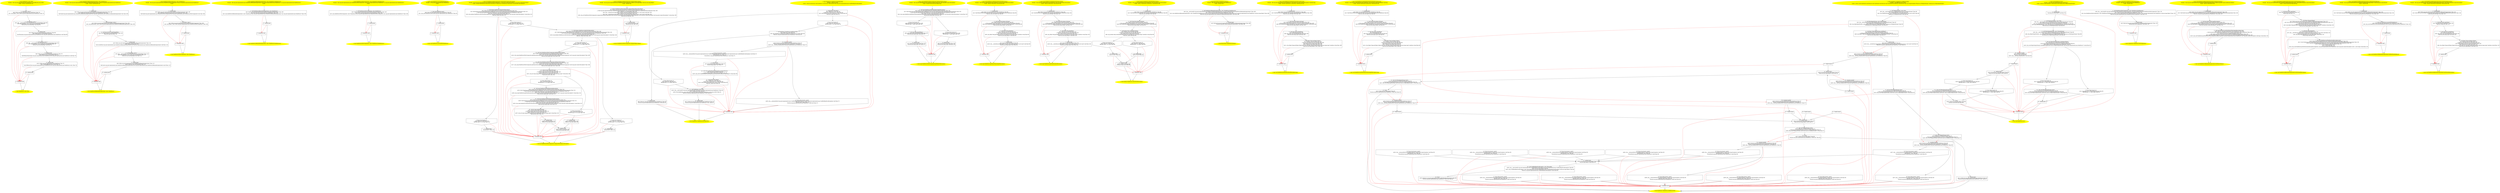 /* @generated */
digraph cfg {
"org.junit.experimental.max.MaxHistory.<init>(java.io.File).64fa224756f9060970955ea1ac119b13_1" [label="1: Start MaxHistory.<init>(File)\nFormals:  this:org.junit.experimental.max.MaxHistory* storedResults:java.io.File*\nLocals:  $irvar1:void $irvar0:void \n  " color=yellow style=filled]
	

	 "org.junit.experimental.max.MaxHistory.<init>(java.io.File).64fa224756f9060970955ea1ac119b13_1" -> "org.junit.experimental.max.MaxHistory.<init>(java.io.File).64fa224756f9060970955ea1ac119b13_4" ;
"org.junit.experimental.max.MaxHistory.<init>(java.io.File).64fa224756f9060970955ea1ac119b13_2" [label="2: Exit MaxHistory.<init>(File) \n  " color=yellow style=filled]
	

"org.junit.experimental.max.MaxHistory.<init>(java.io.File).64fa224756f9060970955ea1ac119b13_3" [label="3:  exceptions sink \n  " shape="box"]
	

	 "org.junit.experimental.max.MaxHistory.<init>(java.io.File).64fa224756f9060970955ea1ac119b13_3" -> "org.junit.experimental.max.MaxHistory.<init>(java.io.File).64fa224756f9060970955ea1ac119b13_2" ;
"org.junit.experimental.max.MaxHistory.<init>(java.io.File).64fa224756f9060970955ea1ac119b13_4" [label="4:  Call Object.<init>() \n   n$0=*&this:org.junit.experimental.max.MaxHistory* [line 73]\n  n$1=_fun_Object.<init>()(n$0:org.junit.experimental.max.MaxHistory*) [line 73]\n " shape="box"]
	

	 "org.junit.experimental.max.MaxHistory.<init>(java.io.File).64fa224756f9060970955ea1ac119b13_4" -> "org.junit.experimental.max.MaxHistory.<init>(java.io.File).64fa224756f9060970955ea1ac119b13_5" ;
	 "org.junit.experimental.max.MaxHistory.<init>(java.io.File).64fa224756f9060970955ea1ac119b13_4" -> "org.junit.experimental.max.MaxHistory.<init>(java.io.File).64fa224756f9060970955ea1ac119b13_3" [color="red" ];
"org.junit.experimental.max.MaxHistory.<init>(java.io.File).64fa224756f9060970955ea1ac119b13_5" [label="5:  Call HashMap.<init>() \n   n$2=_fun___new(sizeof(t=java.util.HashMap):java.util.HashMap*) [line 69]\n  n$3=_fun_HashMap.<init>()(n$2:java.util.HashMap*) [line 69]\n  *&$irvar0:java.util.HashMap*=n$2 [line 69]\n " shape="box"]
	

	 "org.junit.experimental.max.MaxHistory.<init>(java.io.File).64fa224756f9060970955ea1ac119b13_5" -> "org.junit.experimental.max.MaxHistory.<init>(java.io.File).64fa224756f9060970955ea1ac119b13_6" ;
	 "org.junit.experimental.max.MaxHistory.<init>(java.io.File).64fa224756f9060970955ea1ac119b13_5" -> "org.junit.experimental.max.MaxHistory.<init>(java.io.File).64fa224756f9060970955ea1ac119b13_3" [color="red" ];
"org.junit.experimental.max.MaxHistory.<init>(java.io.File).64fa224756f9060970955ea1ac119b13_6" [label="6:  method_body \n   n$4=*&this:org.junit.experimental.max.MaxHistory* [line 69]\n  n$5=*&$irvar0:java.util.HashMap* [line 69]\n  *n$4.fDurations:org.junit.experimental.max.MaxHistory(root org.junit.experimental.max.MaxHistory)=n$5 [line 69]\n " shape="box"]
	

	 "org.junit.experimental.max.MaxHistory.<init>(java.io.File).64fa224756f9060970955ea1ac119b13_6" -> "org.junit.experimental.max.MaxHistory.<init>(java.io.File).64fa224756f9060970955ea1ac119b13_7" ;
	 "org.junit.experimental.max.MaxHistory.<init>(java.io.File).64fa224756f9060970955ea1ac119b13_6" -> "org.junit.experimental.max.MaxHistory.<init>(java.io.File).64fa224756f9060970955ea1ac119b13_3" [color="red" ];
"org.junit.experimental.max.MaxHistory.<init>(java.io.File).64fa224756f9060970955ea1ac119b13_7" [label="7:  Call HashMap.<init>() \n   n$6=_fun___new(sizeof(t=java.util.HashMap):java.util.HashMap*) [line 70]\n  n$7=_fun_HashMap.<init>()(n$6:java.util.HashMap*) [line 70]\n  *&$irvar1:java.util.HashMap*=n$6 [line 70]\n " shape="box"]
	

	 "org.junit.experimental.max.MaxHistory.<init>(java.io.File).64fa224756f9060970955ea1ac119b13_7" -> "org.junit.experimental.max.MaxHistory.<init>(java.io.File).64fa224756f9060970955ea1ac119b13_8" ;
	 "org.junit.experimental.max.MaxHistory.<init>(java.io.File).64fa224756f9060970955ea1ac119b13_7" -> "org.junit.experimental.max.MaxHistory.<init>(java.io.File).64fa224756f9060970955ea1ac119b13_3" [color="red" ];
"org.junit.experimental.max.MaxHistory.<init>(java.io.File).64fa224756f9060970955ea1ac119b13_8" [label="8:  method_body \n   n$8=*&this:org.junit.experimental.max.MaxHistory* [line 70]\n  n$9=*&$irvar1:java.util.HashMap* [line 70]\n  *n$8.fFailureTimestamps:org.junit.experimental.max.MaxHistory(root org.junit.experimental.max.MaxHistory)=n$9 [line 70]\n " shape="box"]
	

	 "org.junit.experimental.max.MaxHistory.<init>(java.io.File).64fa224756f9060970955ea1ac119b13_8" -> "org.junit.experimental.max.MaxHistory.<init>(java.io.File).64fa224756f9060970955ea1ac119b13_9" ;
	 "org.junit.experimental.max.MaxHistory.<init>(java.io.File).64fa224756f9060970955ea1ac119b13_8" -> "org.junit.experimental.max.MaxHistory.<init>(java.io.File).64fa224756f9060970955ea1ac119b13_3" [color="red" ];
"org.junit.experimental.max.MaxHistory.<init>(java.io.File).64fa224756f9060970955ea1ac119b13_9" [label="9:  method_body \n   n$10=*&this:org.junit.experimental.max.MaxHistory* [line 74]\n  n$11=*&storedResults:java.io.File* [line 74]\n  *n$10.fHistoryStore:org.junit.experimental.max.MaxHistory(root org.junit.experimental.max.MaxHistory)=n$11 [line 74]\n " shape="box"]
	

	 "org.junit.experimental.max.MaxHistory.<init>(java.io.File).64fa224756f9060970955ea1ac119b13_9" -> "org.junit.experimental.max.MaxHistory.<init>(java.io.File).64fa224756f9060970955ea1ac119b13_10" ;
	 "org.junit.experimental.max.MaxHistory.<init>(java.io.File).64fa224756f9060970955ea1ac119b13_9" -> "org.junit.experimental.max.MaxHistory.<init>(java.io.File).64fa224756f9060970955ea1ac119b13_3" [color="red" ];
"org.junit.experimental.max.MaxHistory.<init>(java.io.File).64fa224756f9060970955ea1ac119b13_10" [label="10:  method_body \n  " shape="box"]
	

	 "org.junit.experimental.max.MaxHistory.<init>(java.io.File).64fa224756f9060970955ea1ac119b13_10" -> "org.junit.experimental.max.MaxHistory.<init>(java.io.File).64fa224756f9060970955ea1ac119b13_2" ;
	 "org.junit.experimental.max.MaxHistory.<init>(java.io.File).64fa224756f9060970955ea1ac119b13_10" -> "org.junit.experimental.max.MaxHistory.<init>(java.io.File).64fa224756f9060970955ea1ac119b13_3" [color="red" ];
"org.junit.experimental.max.MaxHistory$RememberingListener.<init>(org.junit.experimental.max.MaxHisto.52584e4393b7375a50d9bca7521eb85e_1" [label="1: Start MaxHistory$RememberingListener.<init>(MaxHistory)\nFormals:  this:org.junit.experimental.max.MaxHistory$RememberingListener* $bcvar1:org.junit.experimental.max.MaxHistory*\nLocals:  $irvar1:void $irvar0:void \n  " color=yellow style=filled]
	

	 "org.junit.experimental.max.MaxHistory$RememberingListener.<init>(org.junit.experimental.max.MaxHisto.52584e4393b7375a50d9bca7521eb85e_1" -> "org.junit.experimental.max.MaxHistory$RememberingListener.<init>(org.junit.experimental.max.MaxHisto.52584e4393b7375a50d9bca7521eb85e_4" ;
"org.junit.experimental.max.MaxHistory$RememberingListener.<init>(org.junit.experimental.max.MaxHisto.52584e4393b7375a50d9bca7521eb85e_2" [label="2: Exit MaxHistory$RememberingListener.<init>(MaxHistory) \n  " color=yellow style=filled]
	

"org.junit.experimental.max.MaxHistory$RememberingListener.<init>(org.junit.experimental.max.MaxHisto.52584e4393b7375a50d9bca7521eb85e_3" [label="3:  exceptions sink \n  " shape="box"]
	

	 "org.junit.experimental.max.MaxHistory$RememberingListener.<init>(org.junit.experimental.max.MaxHisto.52584e4393b7375a50d9bca7521eb85e_3" -> "org.junit.experimental.max.MaxHistory$RememberingListener.<init>(org.junit.experimental.max.MaxHisto.52584e4393b7375a50d9bca7521eb85e_2" ;
"org.junit.experimental.max.MaxHistory$RememberingListener.<init>(org.junit.experimental.max.MaxHisto.52584e4393b7375a50d9bca7521eb85e_4" [label="4:  method_body \n   n$0=*&this:org.junit.experimental.max.MaxHistory$RememberingListener* [line 109]\n  n$1=*&$bcvar1:org.junit.experimental.max.MaxHistory* [line 109]\n  *n$0.this$0:org.junit.experimental.max.MaxHistory$RememberingListener(root org.junit.experimental.max.MaxHistory$RememberingListener)=n$1 [line 109]\n " shape="box"]
	

	 "org.junit.experimental.max.MaxHistory$RememberingListener.<init>(org.junit.experimental.max.MaxHisto.52584e4393b7375a50d9bca7521eb85e_4" -> "org.junit.experimental.max.MaxHistory$RememberingListener.<init>(org.junit.experimental.max.MaxHisto.52584e4393b7375a50d9bca7521eb85e_5" ;
	 "org.junit.experimental.max.MaxHistory$RememberingListener.<init>(org.junit.experimental.max.MaxHisto.52584e4393b7375a50d9bca7521eb85e_4" -> "org.junit.experimental.max.MaxHistory$RememberingListener.<init>(org.junit.experimental.max.MaxHisto.52584e4393b7375a50d9bca7521eb85e_3" [color="red" ];
"org.junit.experimental.max.MaxHistory$RememberingListener.<init>(org.junit.experimental.max.MaxHisto.52584e4393b7375a50d9bca7521eb85e_5" [label="5:  Call RunListener.<init>() \n   n$2=*&this:org.junit.experimental.max.MaxHistory$RememberingListener* [line 109]\n  n$3=_fun_RunListener.<init>()(n$2:org.junit.experimental.max.MaxHistory$RememberingListener*) [line 109]\n " shape="box"]
	

	 "org.junit.experimental.max.MaxHistory$RememberingListener.<init>(org.junit.experimental.max.MaxHisto.52584e4393b7375a50d9bca7521eb85e_5" -> "org.junit.experimental.max.MaxHistory$RememberingListener.<init>(org.junit.experimental.max.MaxHisto.52584e4393b7375a50d9bca7521eb85e_6" ;
	 "org.junit.experimental.max.MaxHistory$RememberingListener.<init>(org.junit.experimental.max.MaxHisto.52584e4393b7375a50d9bca7521eb85e_5" -> "org.junit.experimental.max.MaxHistory$RememberingListener.<init>(org.junit.experimental.max.MaxHisto.52584e4393b7375a50d9bca7521eb85e_3" [color="red" ];
"org.junit.experimental.max.MaxHistory$RememberingListener.<init>(org.junit.experimental.max.MaxHisto.52584e4393b7375a50d9bca7521eb85e_6" [label="6:  Call long System.currentTimeMillis() \n   n$4=_fun_long System.currentTimeMillis()() [line 110]\n  *&$irvar0:long=n$4 [line 110]\n " shape="box"]
	

	 "org.junit.experimental.max.MaxHistory$RememberingListener.<init>(org.junit.experimental.max.MaxHisto.52584e4393b7375a50d9bca7521eb85e_6" -> "org.junit.experimental.max.MaxHistory$RememberingListener.<init>(org.junit.experimental.max.MaxHisto.52584e4393b7375a50d9bca7521eb85e_7" ;
	 "org.junit.experimental.max.MaxHistory$RememberingListener.<init>(org.junit.experimental.max.MaxHisto.52584e4393b7375a50d9bca7521eb85e_6" -> "org.junit.experimental.max.MaxHistory$RememberingListener.<init>(org.junit.experimental.max.MaxHisto.52584e4393b7375a50d9bca7521eb85e_3" [color="red" ];
"org.junit.experimental.max.MaxHistory$RememberingListener.<init>(org.junit.experimental.max.MaxHisto.52584e4393b7375a50d9bca7521eb85e_7" [label="7:  method_body \n   n$5=*&this:org.junit.experimental.max.MaxHistory$RememberingListener* [line 110]\n  n$6=*&$irvar0:long [line 110]\n  *n$5.overallStart:org.junit.experimental.max.MaxHistory$RememberingListener(root org.junit.experimental.max.MaxHistory$RememberingListener)=n$6 [line 110]\n " shape="box"]
	

	 "org.junit.experimental.max.MaxHistory$RememberingListener.<init>(org.junit.experimental.max.MaxHisto.52584e4393b7375a50d9bca7521eb85e_7" -> "org.junit.experimental.max.MaxHistory$RememberingListener.<init>(org.junit.experimental.max.MaxHisto.52584e4393b7375a50d9bca7521eb85e_8" ;
	 "org.junit.experimental.max.MaxHistory$RememberingListener.<init>(org.junit.experimental.max.MaxHisto.52584e4393b7375a50d9bca7521eb85e_7" -> "org.junit.experimental.max.MaxHistory$RememberingListener.<init>(org.junit.experimental.max.MaxHisto.52584e4393b7375a50d9bca7521eb85e_3" [color="red" ];
"org.junit.experimental.max.MaxHistory$RememberingListener.<init>(org.junit.experimental.max.MaxHisto.52584e4393b7375a50d9bca7521eb85e_8" [label="8:  Call HashMap.<init>() \n   n$7=_fun___new(sizeof(t=java.util.HashMap):java.util.HashMap*) [line 112]\n  n$8=_fun_HashMap.<init>()(n$7:java.util.HashMap*) [line 112]\n  *&$irvar1:java.util.HashMap*=n$7 [line 112]\n " shape="box"]
	

	 "org.junit.experimental.max.MaxHistory$RememberingListener.<init>(org.junit.experimental.max.MaxHisto.52584e4393b7375a50d9bca7521eb85e_8" -> "org.junit.experimental.max.MaxHistory$RememberingListener.<init>(org.junit.experimental.max.MaxHisto.52584e4393b7375a50d9bca7521eb85e_9" ;
	 "org.junit.experimental.max.MaxHistory$RememberingListener.<init>(org.junit.experimental.max.MaxHisto.52584e4393b7375a50d9bca7521eb85e_8" -> "org.junit.experimental.max.MaxHistory$RememberingListener.<init>(org.junit.experimental.max.MaxHisto.52584e4393b7375a50d9bca7521eb85e_3" [color="red" ];
"org.junit.experimental.max.MaxHistory$RememberingListener.<init>(org.junit.experimental.max.MaxHisto.52584e4393b7375a50d9bca7521eb85e_9" [label="9:  method_body \n   n$9=*&this:org.junit.experimental.max.MaxHistory$RememberingListener* [line 112]\n  n$10=*&$irvar1:java.util.HashMap* [line 112]\n  *n$9.starts:org.junit.experimental.max.MaxHistory$RememberingListener(root org.junit.experimental.max.MaxHistory$RememberingListener)=n$10 [line 112]\n " shape="box"]
	

	 "org.junit.experimental.max.MaxHistory$RememberingListener.<init>(org.junit.experimental.max.MaxHisto.52584e4393b7375a50d9bca7521eb85e_9" -> "org.junit.experimental.max.MaxHistory$RememberingListener.<init>(org.junit.experimental.max.MaxHisto.52584e4393b7375a50d9bca7521eb85e_10" ;
	 "org.junit.experimental.max.MaxHistory$RememberingListener.<init>(org.junit.experimental.max.MaxHisto.52584e4393b7375a50d9bca7521eb85e_9" -> "org.junit.experimental.max.MaxHistory$RememberingListener.<init>(org.junit.experimental.max.MaxHisto.52584e4393b7375a50d9bca7521eb85e_3" [color="red" ];
"org.junit.experimental.max.MaxHistory$RememberingListener.<init>(org.junit.experimental.max.MaxHisto.52584e4393b7375a50d9bca7521eb85e_10" [label="10:  method_body \n  " shape="box"]
	

	 "org.junit.experimental.max.MaxHistory$RememberingListener.<init>(org.junit.experimental.max.MaxHisto.52584e4393b7375a50d9bca7521eb85e_10" -> "org.junit.experimental.max.MaxHistory$RememberingListener.<init>(org.junit.experimental.max.MaxHisto.52584e4393b7375a50d9bca7521eb85e_2" ;
	 "org.junit.experimental.max.MaxHistory$RememberingListener.<init>(org.junit.experimental.max.MaxHisto.52584e4393b7375a50d9bca7521eb85e_10" -> "org.junit.experimental.max.MaxHistory$RememberingListener.<init>(org.junit.experimental.max.MaxHisto.52584e4393b7375a50d9bca7521eb85e_3" [color="red" ];
"org.junit.experimental.max.MaxHistory$TestComparator.<init>(org.junit.experimental.max.MaxHistory).db7a4bf5b4134e893c9bf96bac981b49_1" [label="1: Start MaxHistory$TestComparator.<init>(MaxHistory)\nFormals:  this:org.junit.experimental.max.MaxHistory$TestComparator* $bcvar1:org.junit.experimental.max.MaxHistory*\nLocals:  \n  " color=yellow style=filled]
	

	 "org.junit.experimental.max.MaxHistory$TestComparator.<init>(org.junit.experimental.max.MaxHistory).db7a4bf5b4134e893c9bf96bac981b49_1" -> "org.junit.experimental.max.MaxHistory$TestComparator.<init>(org.junit.experimental.max.MaxHistory).db7a4bf5b4134e893c9bf96bac981b49_4" ;
"org.junit.experimental.max.MaxHistory$TestComparator.<init>(org.junit.experimental.max.MaxHistory).db7a4bf5b4134e893c9bf96bac981b49_2" [label="2: Exit MaxHistory$TestComparator.<init>(MaxHistory) \n  " color=yellow style=filled]
	

"org.junit.experimental.max.MaxHistory$TestComparator.<init>(org.junit.experimental.max.MaxHistory).db7a4bf5b4134e893c9bf96bac981b49_3" [label="3:  exceptions sink \n  " shape="box"]
	

	 "org.junit.experimental.max.MaxHistory$TestComparator.<init>(org.junit.experimental.max.MaxHistory).db7a4bf5b4134e893c9bf96bac981b49_3" -> "org.junit.experimental.max.MaxHistory$TestComparator.<init>(org.junit.experimental.max.MaxHistory).db7a4bf5b4134e893c9bf96bac981b49_2" ;
"org.junit.experimental.max.MaxHistory$TestComparator.<init>(org.junit.experimental.max.MaxHistory).db7a4bf5b4134e893c9bf96bac981b49_4" [label="4:  method_body \n   n$0=*&this:org.junit.experimental.max.MaxHistory$TestComparator* [line 138]\n  n$1=*&$bcvar1:org.junit.experimental.max.MaxHistory* [line 138]\n  *n$0.this$0:org.junit.experimental.max.MaxHistory$TestComparator(root org.junit.experimental.max.MaxHistory$TestComparator)=n$1 [line 138]\n " shape="box"]
	

	 "org.junit.experimental.max.MaxHistory$TestComparator.<init>(org.junit.experimental.max.MaxHistory).db7a4bf5b4134e893c9bf96bac981b49_4" -> "org.junit.experimental.max.MaxHistory$TestComparator.<init>(org.junit.experimental.max.MaxHistory).db7a4bf5b4134e893c9bf96bac981b49_5" ;
	 "org.junit.experimental.max.MaxHistory$TestComparator.<init>(org.junit.experimental.max.MaxHistory).db7a4bf5b4134e893c9bf96bac981b49_4" -> "org.junit.experimental.max.MaxHistory$TestComparator.<init>(org.junit.experimental.max.MaxHistory).db7a4bf5b4134e893c9bf96bac981b49_3" [color="red" ];
"org.junit.experimental.max.MaxHistory$TestComparator.<init>(org.junit.experimental.max.MaxHistory).db7a4bf5b4134e893c9bf96bac981b49_5" [label="5:  Call Object.<init>() \n   n$2=*&this:org.junit.experimental.max.MaxHistory$TestComparator* [line 138]\n  n$3=_fun_Object.<init>()(n$2:org.junit.experimental.max.MaxHistory$TestComparator*) [line 138]\n " shape="box"]
	

	 "org.junit.experimental.max.MaxHistory$TestComparator.<init>(org.junit.experimental.max.MaxHistory).db7a4bf5b4134e893c9bf96bac981b49_5" -> "org.junit.experimental.max.MaxHistory$TestComparator.<init>(org.junit.experimental.max.MaxHistory).db7a4bf5b4134e893c9bf96bac981b49_6" ;
	 "org.junit.experimental.max.MaxHistory$TestComparator.<init>(org.junit.experimental.max.MaxHistory).db7a4bf5b4134e893c9bf96bac981b49_5" -> "org.junit.experimental.max.MaxHistory$TestComparator.<init>(org.junit.experimental.max.MaxHistory).db7a4bf5b4134e893c9bf96bac981b49_3" [color="red" ];
"org.junit.experimental.max.MaxHistory$TestComparator.<init>(org.junit.experimental.max.MaxHistory).db7a4bf5b4134e893c9bf96bac981b49_6" [label="6:  method_body \n  " shape="box"]
	

	 "org.junit.experimental.max.MaxHistory$TestComparator.<init>(org.junit.experimental.max.MaxHistory).db7a4bf5b4134e893c9bf96bac981b49_6" -> "org.junit.experimental.max.MaxHistory$TestComparator.<init>(org.junit.experimental.max.MaxHistory).db7a4bf5b4134e893c9bf96bac981b49_2" ;
	 "org.junit.experimental.max.MaxHistory$TestComparator.<init>(org.junit.experimental.max.MaxHistory).db7a4bf5b4134e893c9bf96bac981b49_6" -> "org.junit.experimental.max.MaxHistory$TestComparator.<init>(org.junit.experimental.max.MaxHistory).db7a4bf5b4134e893c9bf96bac981b49_3" [color="red" ];
"org.junit.experimental.max.MaxHistory$RememberingListener.<init>(org.junit.experimental.max.MaxHisto.c30c14a19a32bbe60ec94a460bfeaa7f_1" [label="1: Start MaxHistory$RememberingListener.<init>(MaxHistory,MaxHistory$1)\nFormals:  this:org.junit.experimental.max.MaxHistory$RememberingListener* x0:org.junit.experimental.max.MaxHistory* x1:org.junit.experimental.max.MaxHistory$1*\nLocals:  \n  " color=yellow style=filled]
	

	 "org.junit.experimental.max.MaxHistory$RememberingListener.<init>(org.junit.experimental.max.MaxHisto.c30c14a19a32bbe60ec94a460bfeaa7f_1" -> "org.junit.experimental.max.MaxHistory$RememberingListener.<init>(org.junit.experimental.max.MaxHisto.c30c14a19a32bbe60ec94a460bfeaa7f_4" ;
"org.junit.experimental.max.MaxHistory$RememberingListener.<init>(org.junit.experimental.max.MaxHisto.c30c14a19a32bbe60ec94a460bfeaa7f_2" [label="2: Exit MaxHistory$RememberingListener.<init>(MaxHistory,MaxHistory$1) \n  " color=yellow style=filled]
	

"org.junit.experimental.max.MaxHistory$RememberingListener.<init>(org.junit.experimental.max.MaxHisto.c30c14a19a32bbe60ec94a460bfeaa7f_3" [label="3:  exceptions sink \n  " shape="box"]
	

	 "org.junit.experimental.max.MaxHistory$RememberingListener.<init>(org.junit.experimental.max.MaxHisto.c30c14a19a32bbe60ec94a460bfeaa7f_3" -> "org.junit.experimental.max.MaxHistory$RememberingListener.<init>(org.junit.experimental.max.MaxHisto.c30c14a19a32bbe60ec94a460bfeaa7f_2" ;
"org.junit.experimental.max.MaxHistory$RememberingListener.<init>(org.junit.experimental.max.MaxHisto.c30c14a19a32bbe60ec94a460bfeaa7f_4" [label="4:  Call MaxHistory$RememberingListener.<init>(MaxHistory) \n   n$0=*&this:org.junit.experimental.max.MaxHistory$RememberingListener* [line 109]\n  n$1=*&x0:org.junit.experimental.max.MaxHistory* [line 109]\n  n$2=_fun_MaxHistory$RememberingListener.<init>(MaxHistory)(n$0:org.junit.experimental.max.MaxHistory$RememberingListener*,n$1:org.junit.experimental.max.MaxHistory*) [line 109]\n " shape="box"]
	

	 "org.junit.experimental.max.MaxHistory$RememberingListener.<init>(org.junit.experimental.max.MaxHisto.c30c14a19a32bbe60ec94a460bfeaa7f_4" -> "org.junit.experimental.max.MaxHistory$RememberingListener.<init>(org.junit.experimental.max.MaxHisto.c30c14a19a32bbe60ec94a460bfeaa7f_5" ;
	 "org.junit.experimental.max.MaxHistory$RememberingListener.<init>(org.junit.experimental.max.MaxHisto.c30c14a19a32bbe60ec94a460bfeaa7f_4" -> "org.junit.experimental.max.MaxHistory$RememberingListener.<init>(org.junit.experimental.max.MaxHisto.c30c14a19a32bbe60ec94a460bfeaa7f_3" [color="red" ];
"org.junit.experimental.max.MaxHistory$RememberingListener.<init>(org.junit.experimental.max.MaxHisto.c30c14a19a32bbe60ec94a460bfeaa7f_5" [label="5:  method_body \n  " shape="box"]
	

	 "org.junit.experimental.max.MaxHistory$RememberingListener.<init>(org.junit.experimental.max.MaxHisto.c30c14a19a32bbe60ec94a460bfeaa7f_5" -> "org.junit.experimental.max.MaxHistory$RememberingListener.<init>(org.junit.experimental.max.MaxHisto.c30c14a19a32bbe60ec94a460bfeaa7f_2" ;
	 "org.junit.experimental.max.MaxHistory$RememberingListener.<init>(org.junit.experimental.max.MaxHisto.c30c14a19a32bbe60ec94a460bfeaa7f_5" -> "org.junit.experimental.max.MaxHistory$RememberingListener.<init>(org.junit.experimental.max.MaxHisto.c30c14a19a32bbe60ec94a460bfeaa7f_3" [color="red" ];
"org.junit.experimental.max.MaxHistory$TestComparator.<init>(org.junit.experimental.max.MaxHistory,or.0fbc44aaf62896eb019571723b577591_1" [label="1: Start MaxHistory$TestComparator.<init>(MaxHistory,MaxHistory$1)\nFormals:  this:org.junit.experimental.max.MaxHistory$TestComparator* x0:org.junit.experimental.max.MaxHistory* x1:org.junit.experimental.max.MaxHistory$1*\nLocals:  \n  " color=yellow style=filled]
	

	 "org.junit.experimental.max.MaxHistory$TestComparator.<init>(org.junit.experimental.max.MaxHistory,or.0fbc44aaf62896eb019571723b577591_1" -> "org.junit.experimental.max.MaxHistory$TestComparator.<init>(org.junit.experimental.max.MaxHistory,or.0fbc44aaf62896eb019571723b577591_4" ;
"org.junit.experimental.max.MaxHistory$TestComparator.<init>(org.junit.experimental.max.MaxHistory,or.0fbc44aaf62896eb019571723b577591_2" [label="2: Exit MaxHistory$TestComparator.<init>(MaxHistory,MaxHistory$1) \n  " color=yellow style=filled]
	

"org.junit.experimental.max.MaxHistory$TestComparator.<init>(org.junit.experimental.max.MaxHistory,or.0fbc44aaf62896eb019571723b577591_3" [label="3:  exceptions sink \n  " shape="box"]
	

	 "org.junit.experimental.max.MaxHistory$TestComparator.<init>(org.junit.experimental.max.MaxHistory,or.0fbc44aaf62896eb019571723b577591_3" -> "org.junit.experimental.max.MaxHistory$TestComparator.<init>(org.junit.experimental.max.MaxHistory,or.0fbc44aaf62896eb019571723b577591_2" ;
"org.junit.experimental.max.MaxHistory$TestComparator.<init>(org.junit.experimental.max.MaxHistory,or.0fbc44aaf62896eb019571723b577591_4" [label="4:  Call MaxHistory$TestComparator.<init>(MaxHistory) \n   n$0=*&this:org.junit.experimental.max.MaxHistory$TestComparator* [line 138]\n  n$1=*&x0:org.junit.experimental.max.MaxHistory* [line 138]\n  n$2=_fun_MaxHistory$TestComparator.<init>(MaxHistory)(n$0:org.junit.experimental.max.MaxHistory$TestComparator*,n$1:org.junit.experimental.max.MaxHistory*) [line 138]\n " shape="box"]
	

	 "org.junit.experimental.max.MaxHistory$TestComparator.<init>(org.junit.experimental.max.MaxHistory,or.0fbc44aaf62896eb019571723b577591_4" -> "org.junit.experimental.max.MaxHistory$TestComparator.<init>(org.junit.experimental.max.MaxHistory,or.0fbc44aaf62896eb019571723b577591_5" ;
	 "org.junit.experimental.max.MaxHistory$TestComparator.<init>(org.junit.experimental.max.MaxHistory,or.0fbc44aaf62896eb019571723b577591_4" -> "org.junit.experimental.max.MaxHistory$TestComparator.<init>(org.junit.experimental.max.MaxHistory,or.0fbc44aaf62896eb019571723b577591_3" [color="red" ];
"org.junit.experimental.max.MaxHistory$TestComparator.<init>(org.junit.experimental.max.MaxHistory,or.0fbc44aaf62896eb019571723b577591_5" [label="5:  method_body \n  " shape="box"]
	

	 "org.junit.experimental.max.MaxHistory$TestComparator.<init>(org.junit.experimental.max.MaxHistory,or.0fbc44aaf62896eb019571723b577591_5" -> "org.junit.experimental.max.MaxHistory$TestComparator.<init>(org.junit.experimental.max.MaxHistory,or.0fbc44aaf62896eb019571723b577591_2" ;
	 "org.junit.experimental.max.MaxHistory$TestComparator.<init>(org.junit.experimental.max.MaxHistory,or.0fbc44aaf62896eb019571723b577591_5" -> "org.junit.experimental.max.MaxHistory$TestComparator.<init>(org.junit.experimental.max.MaxHistory,or.0fbc44aaf62896eb019571723b577591_3" [color="red" ];
"org.junit.experimental.max.MaxHistory.access$000(org.junit.experimental.max.MaxHistory):void.b67fd73f65991c86a5eba77f8f7309d8_1" [label="1: Start void MaxHistory.access$000(MaxHistory)\nFormals:  x0:org.junit.experimental.max.MaxHistory*\nLocals:  \n  " color=yellow style=filled]
	

	 "org.junit.experimental.max.MaxHistory.access$000(org.junit.experimental.max.MaxHistory):void.b67fd73f65991c86a5eba77f8f7309d8_1" -> "org.junit.experimental.max.MaxHistory.access$000(org.junit.experimental.max.MaxHistory):void.b67fd73f65991c86a5eba77f8f7309d8_4" ;
"org.junit.experimental.max.MaxHistory.access$000(org.junit.experimental.max.MaxHistory):void.b67fd73f65991c86a5eba77f8f7309d8_2" [label="2: Exit void MaxHistory.access$000(MaxHistory) \n  " color=yellow style=filled]
	

"org.junit.experimental.max.MaxHistory.access$000(org.junit.experimental.max.MaxHistory):void.b67fd73f65991c86a5eba77f8f7309d8_3" [label="3:  exceptions sink \n  " shape="box"]
	

	 "org.junit.experimental.max.MaxHistory.access$000(org.junit.experimental.max.MaxHistory):void.b67fd73f65991c86a5eba77f8f7309d8_3" -> "org.junit.experimental.max.MaxHistory.access$000(org.junit.experimental.max.MaxHistory):void.b67fd73f65991c86a5eba77f8f7309d8_2" ;
"org.junit.experimental.max.MaxHistory.access$000(org.junit.experimental.max.MaxHistory):void.b67fd73f65991c86a5eba77f8f7309d8_4" [label="4:  Call void MaxHistory.save() \n   n$0=*&x0:org.junit.experimental.max.MaxHistory* [line 26]\n  n$1=_fun_void MaxHistory.save()(n$0:org.junit.experimental.max.MaxHistory*) [line 26]\n " shape="box"]
	

	 "org.junit.experimental.max.MaxHistory.access$000(org.junit.experimental.max.MaxHistory):void.b67fd73f65991c86a5eba77f8f7309d8_4" -> "org.junit.experimental.max.MaxHistory.access$000(org.junit.experimental.max.MaxHistory):void.b67fd73f65991c86a5eba77f8f7309d8_5" ;
	 "org.junit.experimental.max.MaxHistory.access$000(org.junit.experimental.max.MaxHistory):void.b67fd73f65991c86a5eba77f8f7309d8_4" -> "org.junit.experimental.max.MaxHistory.access$000(org.junit.experimental.max.MaxHistory):void.b67fd73f65991c86a5eba77f8f7309d8_3" [color="red" ];
"org.junit.experimental.max.MaxHistory.access$000(org.junit.experimental.max.MaxHistory):void.b67fd73f65991c86a5eba77f8f7309d8_5" [label="5:  method_body \n  " shape="box"]
	

	 "org.junit.experimental.max.MaxHistory.access$000(org.junit.experimental.max.MaxHistory):void.b67fd73f65991c86a5eba77f8f7309d8_5" -> "org.junit.experimental.max.MaxHistory.access$000(org.junit.experimental.max.MaxHistory):void.b67fd73f65991c86a5eba77f8f7309d8_2" ;
	 "org.junit.experimental.max.MaxHistory.access$000(org.junit.experimental.max.MaxHistory):void.b67fd73f65991c86a5eba77f8f7309d8_5" -> "org.junit.experimental.max.MaxHistory.access$000(org.junit.experimental.max.MaxHistory):void.b67fd73f65991c86a5eba77f8f7309d8_3" [color="red" ];
"org.junit.experimental.max.MaxHistory$TestComparator.compare(org.junit.runner.Description,org.junit..aac82576a672a8787c555accb349061d_1" [label="1: Start int MaxHistory$TestComparator.compare(Description,Description)\nFormals:  this:org.junit.experimental.max.MaxHistory$TestComparator* o1:org.junit.runner.Description* o2:org.junit.runner.Description*\nLocals:  $irvar6:void $irvar5:void $irvar4:void $T0_67:void $irvar3:void $irvar2:void $irvar1:void $irvar0:void result:int \n  " color=yellow style=filled]
	

	 "org.junit.experimental.max.MaxHistory$TestComparator.compare(org.junit.runner.Description,org.junit..aac82576a672a8787c555accb349061d_1" -> "org.junit.experimental.max.MaxHistory$TestComparator.compare(org.junit.runner.Description,org.junit..aac82576a672a8787c555accb349061d_4" ;
"org.junit.experimental.max.MaxHistory$TestComparator.compare(org.junit.runner.Description,org.junit..aac82576a672a8787c555accb349061d_2" [label="2: Exit int MaxHistory$TestComparator.compare(Description,Description) \n  " color=yellow style=filled]
	

"org.junit.experimental.max.MaxHistory$TestComparator.compare(org.junit.runner.Description,org.junit..aac82576a672a8787c555accb349061d_3" [label="3:  exceptions sink \n  " shape="box"]
	

	 "org.junit.experimental.max.MaxHistory$TestComparator.compare(org.junit.runner.Description,org.junit..aac82576a672a8787c555accb349061d_3" -> "org.junit.experimental.max.MaxHistory$TestComparator.compare(org.junit.runner.Description,org.junit..aac82576a672a8787c555accb349061d_2" ;
"org.junit.experimental.max.MaxHistory$TestComparator.compare(org.junit.runner.Description,org.junit..aac82576a672a8787c555accb349061d_4" [label="4:  Call boolean MaxHistory.isNewTest(Description) \n   n$0=*&this:org.junit.experimental.max.MaxHistory$TestComparator* [line 141]\n  n$1=*n$0.this$0:org.junit.experimental.max.MaxHistory*(root org.junit.experimental.max.MaxHistory$TestComparator) [line 141]\n  _=*n$1:org.junit.experimental.max.MaxHistory*(root org.junit.experimental.max.MaxHistory) [line 141]\n  n$3=*&o1:org.junit.runner.Description* [line 141]\n  n$4=_fun_boolean MaxHistory.isNewTest(Description)(n$1:org.junit.experimental.max.MaxHistory*,n$3:org.junit.runner.Description*) virtual [line 141]\n  *&$irvar0:_Bool=n$4 [line 141]\n " shape="box"]
	

	 "org.junit.experimental.max.MaxHistory$TestComparator.compare(org.junit.runner.Description,org.junit..aac82576a672a8787c555accb349061d_4" -> "org.junit.experimental.max.MaxHistory$TestComparator.compare(org.junit.runner.Description,org.junit..aac82576a672a8787c555accb349061d_5" ;
	 "org.junit.experimental.max.MaxHistory$TestComparator.compare(org.junit.runner.Description,org.junit..aac82576a672a8787c555accb349061d_4" -> "org.junit.experimental.max.MaxHistory$TestComparator.compare(org.junit.runner.Description,org.junit..aac82576a672a8787c555accb349061d_6" ;
	 "org.junit.experimental.max.MaxHistory$TestComparator.compare(org.junit.runner.Description,org.junit..aac82576a672a8787c555accb349061d_4" -> "org.junit.experimental.max.MaxHistory$TestComparator.compare(org.junit.runner.Description,org.junit..aac82576a672a8787c555accb349061d_3" [color="red" ];
"org.junit.experimental.max.MaxHistory$TestComparator.compare(org.junit.runner.Description,org.junit..aac82576a672a8787c555accb349061d_5" [label="5: Prune (true branch, if) \n   n$5=*&$irvar0:_Bool [line 141]\n  PRUNE(!(n$5 == 0), true); [line 141]\n " shape="invhouse"]
	

	 "org.junit.experimental.max.MaxHistory$TestComparator.compare(org.junit.runner.Description,org.junit..aac82576a672a8787c555accb349061d_5" -> "org.junit.experimental.max.MaxHistory$TestComparator.compare(org.junit.runner.Description,org.junit..aac82576a672a8787c555accb349061d_7" ;
	 "org.junit.experimental.max.MaxHistory$TestComparator.compare(org.junit.runner.Description,org.junit..aac82576a672a8787c555accb349061d_5" -> "org.junit.experimental.max.MaxHistory$TestComparator.compare(org.junit.runner.Description,org.junit..aac82576a672a8787c555accb349061d_3" [color="red" ];
"org.junit.experimental.max.MaxHistory$TestComparator.compare(org.junit.runner.Description,org.junit..aac82576a672a8787c555accb349061d_6" [label="6: Prune (false branch, if) \n   n$5=*&$irvar0:_Bool [line 141]\n  PRUNE((n$5 == 0), false); [line 141]\n " shape="invhouse"]
	

	 "org.junit.experimental.max.MaxHistory$TestComparator.compare(org.junit.runner.Description,org.junit..aac82576a672a8787c555accb349061d_6" -> "org.junit.experimental.max.MaxHistory$TestComparator.compare(org.junit.runner.Description,org.junit..aac82576a672a8787c555accb349061d_8" ;
	 "org.junit.experimental.max.MaxHistory$TestComparator.compare(org.junit.runner.Description,org.junit..aac82576a672a8787c555accb349061d_6" -> "org.junit.experimental.max.MaxHistory$TestComparator.compare(org.junit.runner.Description,org.junit..aac82576a672a8787c555accb349061d_3" [color="red" ];
"org.junit.experimental.max.MaxHistory$TestComparator.compare(org.junit.runner.Description,org.junit..aac82576a672a8787c555accb349061d_7" [label="7:  method_body \n   *&return:int=-1 [line 142]\n " shape="box"]
	

	 "org.junit.experimental.max.MaxHistory$TestComparator.compare(org.junit.runner.Description,org.junit..aac82576a672a8787c555accb349061d_7" -> "org.junit.experimental.max.MaxHistory$TestComparator.compare(org.junit.runner.Description,org.junit..aac82576a672a8787c555accb349061d_2" ;
	 "org.junit.experimental.max.MaxHistory$TestComparator.compare(org.junit.runner.Description,org.junit..aac82576a672a8787c555accb349061d_7" -> "org.junit.experimental.max.MaxHistory$TestComparator.compare(org.junit.runner.Description,org.junit..aac82576a672a8787c555accb349061d_3" [color="red" ];
"org.junit.experimental.max.MaxHistory$TestComparator.compare(org.junit.runner.Description,org.junit..aac82576a672a8787c555accb349061d_8" [label="8:  Call boolean MaxHistory.isNewTest(Description) \n   n$6=*&this:org.junit.experimental.max.MaxHistory$TestComparator* [line 144]\n  n$7=*n$6.this$0:org.junit.experimental.max.MaxHistory*(root org.junit.experimental.max.MaxHistory$TestComparator) [line 144]\n  _=*n$7:org.junit.experimental.max.MaxHistory*(root org.junit.experimental.max.MaxHistory) [line 144]\n  n$9=*&o2:org.junit.runner.Description* [line 144]\n  n$10=_fun_boolean MaxHistory.isNewTest(Description)(n$7:org.junit.experimental.max.MaxHistory*,n$9:org.junit.runner.Description*) virtual [line 144]\n  *&$irvar1:_Bool=n$10 [line 144]\n " shape="box"]
	

	 "org.junit.experimental.max.MaxHistory$TestComparator.compare(org.junit.runner.Description,org.junit..aac82576a672a8787c555accb349061d_8" -> "org.junit.experimental.max.MaxHistory$TestComparator.compare(org.junit.runner.Description,org.junit..aac82576a672a8787c555accb349061d_9" ;
	 "org.junit.experimental.max.MaxHistory$TestComparator.compare(org.junit.runner.Description,org.junit..aac82576a672a8787c555accb349061d_8" -> "org.junit.experimental.max.MaxHistory$TestComparator.compare(org.junit.runner.Description,org.junit..aac82576a672a8787c555accb349061d_10" ;
	 "org.junit.experimental.max.MaxHistory$TestComparator.compare(org.junit.runner.Description,org.junit..aac82576a672a8787c555accb349061d_8" -> "org.junit.experimental.max.MaxHistory$TestComparator.compare(org.junit.runner.Description,org.junit..aac82576a672a8787c555accb349061d_3" [color="red" ];
"org.junit.experimental.max.MaxHistory$TestComparator.compare(org.junit.runner.Description,org.junit..aac82576a672a8787c555accb349061d_9" [label="9: Prune (true branch, if) \n   n$11=*&$irvar1:_Bool [line 144]\n  PRUNE(!(n$11 == 0), true); [line 144]\n " shape="invhouse"]
	

	 "org.junit.experimental.max.MaxHistory$TestComparator.compare(org.junit.runner.Description,org.junit..aac82576a672a8787c555accb349061d_9" -> "org.junit.experimental.max.MaxHistory$TestComparator.compare(org.junit.runner.Description,org.junit..aac82576a672a8787c555accb349061d_11" ;
	 "org.junit.experimental.max.MaxHistory$TestComparator.compare(org.junit.runner.Description,org.junit..aac82576a672a8787c555accb349061d_9" -> "org.junit.experimental.max.MaxHistory$TestComparator.compare(org.junit.runner.Description,org.junit..aac82576a672a8787c555accb349061d_3" [color="red" ];
"org.junit.experimental.max.MaxHistory$TestComparator.compare(org.junit.runner.Description,org.junit..aac82576a672a8787c555accb349061d_10" [label="10: Prune (false branch, if) \n   n$11=*&$irvar1:_Bool [line 144]\n  PRUNE((n$11 == 0), false); [line 144]\n " shape="invhouse"]
	

	 "org.junit.experimental.max.MaxHistory$TestComparator.compare(org.junit.runner.Description,org.junit..aac82576a672a8787c555accb349061d_10" -> "org.junit.experimental.max.MaxHistory$TestComparator.compare(org.junit.runner.Description,org.junit..aac82576a672a8787c555accb349061d_12" ;
	 "org.junit.experimental.max.MaxHistory$TestComparator.compare(org.junit.runner.Description,org.junit..aac82576a672a8787c555accb349061d_10" -> "org.junit.experimental.max.MaxHistory$TestComparator.compare(org.junit.runner.Description,org.junit..aac82576a672a8787c555accb349061d_3" [color="red" ];
"org.junit.experimental.max.MaxHistory$TestComparator.compare(org.junit.runner.Description,org.junit..aac82576a672a8787c555accb349061d_11" [label="11:  method_body \n   *&return:int=1 [line 145]\n " shape="box"]
	

	 "org.junit.experimental.max.MaxHistory$TestComparator.compare(org.junit.runner.Description,org.junit..aac82576a672a8787c555accb349061d_11" -> "org.junit.experimental.max.MaxHistory$TestComparator.compare(org.junit.runner.Description,org.junit..aac82576a672a8787c555accb349061d_2" ;
	 "org.junit.experimental.max.MaxHistory$TestComparator.compare(org.junit.runner.Description,org.junit..aac82576a672a8787c555accb349061d_11" -> "org.junit.experimental.max.MaxHistory$TestComparator.compare(org.junit.runner.Description,org.junit..aac82576a672a8787c555accb349061d_3" [color="red" ];
"org.junit.experimental.max.MaxHistory$TestComparator.compare(org.junit.runner.Description,org.junit..aac82576a672a8787c555accb349061d_12" [label="12:  Call Long MaxHistory$TestComparator.getFailure(Description) \n   n$12=*&this:org.junit.experimental.max.MaxHistory$TestComparator* [line 148]\n  n$13=*&o2:org.junit.runner.Description* [line 148]\n  n$14=_fun_Long MaxHistory$TestComparator.getFailure(Description)(n$12:org.junit.experimental.max.MaxHistory$TestComparator*,n$13:org.junit.runner.Description*) [line 148]\n  *&$irvar2:java.lang.Long*=n$14 [line 148]\n " shape="box"]
	

	 "org.junit.experimental.max.MaxHistory$TestComparator.compare(org.junit.runner.Description,org.junit..aac82576a672a8787c555accb349061d_12" -> "org.junit.experimental.max.MaxHistory$TestComparator.compare(org.junit.runner.Description,org.junit..aac82576a672a8787c555accb349061d_13" ;
	 "org.junit.experimental.max.MaxHistory$TestComparator.compare(org.junit.runner.Description,org.junit..aac82576a672a8787c555accb349061d_12" -> "org.junit.experimental.max.MaxHistory$TestComparator.compare(org.junit.runner.Description,org.junit..aac82576a672a8787c555accb349061d_3" [color="red" ];
"org.junit.experimental.max.MaxHistory$TestComparator.compare(org.junit.runner.Description,org.junit..aac82576a672a8787c555accb349061d_13" [label="13:  Call Long MaxHistory$TestComparator.getFailure(Description) \n   n$15=*&this:org.junit.experimental.max.MaxHistory$TestComparator* [line 148]\n  n$16=*&o1:org.junit.runner.Description* [line 148]\n  n$17=_fun_Long MaxHistory$TestComparator.getFailure(Description)(n$15:org.junit.experimental.max.MaxHistory$TestComparator*,n$16:org.junit.runner.Description*) [line 148]\n  *&$irvar3:java.lang.Long*=n$17 [line 148]\n " shape="box"]
	

	 "org.junit.experimental.max.MaxHistory$TestComparator.compare(org.junit.runner.Description,org.junit..aac82576a672a8787c555accb349061d_13" -> "org.junit.experimental.max.MaxHistory$TestComparator.compare(org.junit.runner.Description,org.junit..aac82576a672a8787c555accb349061d_14" ;
	 "org.junit.experimental.max.MaxHistory$TestComparator.compare(org.junit.runner.Description,org.junit..aac82576a672a8787c555accb349061d_13" -> "org.junit.experimental.max.MaxHistory$TestComparator.compare(org.junit.runner.Description,org.junit..aac82576a672a8787c555accb349061d_3" [color="red" ];
"org.junit.experimental.max.MaxHistory$TestComparator.compare(org.junit.runner.Description,org.junit..aac82576a672a8787c555accb349061d_14" [label="14:  Call int Long.compareTo(Long) \n   n$18=*&$irvar2:java.lang.Long* [line 148]\n  _=*n$18:java.lang.Long*(root java.lang.Long) [line 148]\n  n$20=*&$irvar3:java.lang.Long* [line 148]\n  n$21=_fun_int Long.compareTo(Long)(n$18:java.lang.Long*,n$20:java.lang.Long*) virtual [line 148]\n  *&result:int=n$21 [line 148]\n " shape="box"]
	

	 "org.junit.experimental.max.MaxHistory$TestComparator.compare(org.junit.runner.Description,org.junit..aac82576a672a8787c555accb349061d_14" -> "org.junit.experimental.max.MaxHistory$TestComparator.compare(org.junit.runner.Description,org.junit..aac82576a672a8787c555accb349061d_15" ;
	 "org.junit.experimental.max.MaxHistory$TestComparator.compare(org.junit.runner.Description,org.junit..aac82576a672a8787c555accb349061d_14" -> "org.junit.experimental.max.MaxHistory$TestComparator.compare(org.junit.runner.Description,org.junit..aac82576a672a8787c555accb349061d_16" ;
	 "org.junit.experimental.max.MaxHistory$TestComparator.compare(org.junit.runner.Description,org.junit..aac82576a672a8787c555accb349061d_14" -> "org.junit.experimental.max.MaxHistory$TestComparator.compare(org.junit.runner.Description,org.junit..aac82576a672a8787c555accb349061d_3" [color="red" ];
"org.junit.experimental.max.MaxHistory$TestComparator.compare(org.junit.runner.Description,org.junit..aac82576a672a8787c555accb349061d_15" [label="15: Prune (true branch, if) \n   n$22=*&result:int [line 149]\n  PRUNE(!(n$22 == 0), true); [line 149]\n " shape="invhouse"]
	

	 "org.junit.experimental.max.MaxHistory$TestComparator.compare(org.junit.runner.Description,org.junit..aac82576a672a8787c555accb349061d_15" -> "org.junit.experimental.max.MaxHistory$TestComparator.compare(org.junit.runner.Description,org.junit..aac82576a672a8787c555accb349061d_17" ;
	 "org.junit.experimental.max.MaxHistory$TestComparator.compare(org.junit.runner.Description,org.junit..aac82576a672a8787c555accb349061d_15" -> "org.junit.experimental.max.MaxHistory$TestComparator.compare(org.junit.runner.Description,org.junit..aac82576a672a8787c555accb349061d_3" [color="red" ];
"org.junit.experimental.max.MaxHistory$TestComparator.compare(org.junit.runner.Description,org.junit..aac82576a672a8787c555accb349061d_16" [label="16: Prune (false branch, if) \n   n$22=*&result:int [line 149]\n  PRUNE((n$22 == 0), false); [line 149]\n " shape="invhouse"]
	

	 "org.junit.experimental.max.MaxHistory$TestComparator.compare(org.junit.runner.Description,org.junit..aac82576a672a8787c555accb349061d_16" -> "org.junit.experimental.max.MaxHistory$TestComparator.compare(org.junit.runner.Description,org.junit..aac82576a672a8787c555accb349061d_18" ;
	 "org.junit.experimental.max.MaxHistory$TestComparator.compare(org.junit.runner.Description,org.junit..aac82576a672a8787c555accb349061d_16" -> "org.junit.experimental.max.MaxHistory$TestComparator.compare(org.junit.runner.Description,org.junit..aac82576a672a8787c555accb349061d_3" [color="red" ];
"org.junit.experimental.max.MaxHistory$TestComparator.compare(org.junit.runner.Description,org.junit..aac82576a672a8787c555accb349061d_17" [label="17:  method_body \n   n$23=*&result:int [line 149]\n  *&$T0_67:int=n$23 [line 149]\n " shape="box"]
	

	 "org.junit.experimental.max.MaxHistory$TestComparator.compare(org.junit.runner.Description,org.junit..aac82576a672a8787c555accb349061d_17" -> "org.junit.experimental.max.MaxHistory$TestComparator.compare(org.junit.runner.Description,org.junit..aac82576a672a8787c555accb349061d_22" ;
	 "org.junit.experimental.max.MaxHistory$TestComparator.compare(org.junit.runner.Description,org.junit..aac82576a672a8787c555accb349061d_17" -> "org.junit.experimental.max.MaxHistory$TestComparator.compare(org.junit.runner.Description,org.junit..aac82576a672a8787c555accb349061d_3" [color="red" ];
"org.junit.experimental.max.MaxHistory$TestComparator.compare(org.junit.runner.Description,org.junit..aac82576a672a8787c555accb349061d_18" [label="18:  Call Long MaxHistory.getTestDuration(Description) \n   n$24=*&this:org.junit.experimental.max.MaxHistory$TestComparator* [line 151]\n  n$25=*n$24.this$0:org.junit.experimental.max.MaxHistory*(root org.junit.experimental.max.MaxHistory$TestComparator) [line 151]\n  _=*n$25:org.junit.experimental.max.MaxHistory*(root org.junit.experimental.max.MaxHistory) [line 151]\n  n$27=*&o1:org.junit.runner.Description* [line 151]\n  n$28=_fun_Long MaxHistory.getTestDuration(Description)(n$25:org.junit.experimental.max.MaxHistory*,n$27:org.junit.runner.Description*) virtual [line 151]\n  *&$irvar4:java.lang.Long*=n$28 [line 151]\n " shape="box"]
	

	 "org.junit.experimental.max.MaxHistory$TestComparator.compare(org.junit.runner.Description,org.junit..aac82576a672a8787c555accb349061d_18" -> "org.junit.experimental.max.MaxHistory$TestComparator.compare(org.junit.runner.Description,org.junit..aac82576a672a8787c555accb349061d_19" ;
	 "org.junit.experimental.max.MaxHistory$TestComparator.compare(org.junit.runner.Description,org.junit..aac82576a672a8787c555accb349061d_18" -> "org.junit.experimental.max.MaxHistory$TestComparator.compare(org.junit.runner.Description,org.junit..aac82576a672a8787c555accb349061d_3" [color="red" ];
"org.junit.experimental.max.MaxHistory$TestComparator.compare(org.junit.runner.Description,org.junit..aac82576a672a8787c555accb349061d_19" [label="19:  Call Long MaxHistory.getTestDuration(Description) \n   n$29=*&this:org.junit.experimental.max.MaxHistory$TestComparator* [line 151]\n  n$30=*n$29.this$0:org.junit.experimental.max.MaxHistory*(root org.junit.experimental.max.MaxHistory$TestComparator) [line 151]\n  _=*n$30:org.junit.experimental.max.MaxHistory*(root org.junit.experimental.max.MaxHistory) [line 151]\n  n$32=*&o2:org.junit.runner.Description* [line 151]\n  n$33=_fun_Long MaxHistory.getTestDuration(Description)(n$30:org.junit.experimental.max.MaxHistory*,n$32:org.junit.runner.Description*) virtual [line 151]\n  *&$irvar5:java.lang.Long*=n$33 [line 151]\n " shape="box"]
	

	 "org.junit.experimental.max.MaxHistory$TestComparator.compare(org.junit.runner.Description,org.junit..aac82576a672a8787c555accb349061d_19" -> "org.junit.experimental.max.MaxHistory$TestComparator.compare(org.junit.runner.Description,org.junit..aac82576a672a8787c555accb349061d_20" ;
	 "org.junit.experimental.max.MaxHistory$TestComparator.compare(org.junit.runner.Description,org.junit..aac82576a672a8787c555accb349061d_19" -> "org.junit.experimental.max.MaxHistory$TestComparator.compare(org.junit.runner.Description,org.junit..aac82576a672a8787c555accb349061d_3" [color="red" ];
"org.junit.experimental.max.MaxHistory$TestComparator.compare(org.junit.runner.Description,org.junit..aac82576a672a8787c555accb349061d_20" [label="20:  Call int Long.compareTo(Long) \n   n$34=*&$irvar4:java.lang.Long* [line 151]\n  _=*n$34:java.lang.Long*(root java.lang.Long) [line 151]\n  n$36=*&$irvar5:java.lang.Long* [line 151]\n  n$37=_fun_int Long.compareTo(Long)(n$34:java.lang.Long*,n$36:java.lang.Long*) virtual [line 151]\n  *&$irvar6:int=n$37 [line 151]\n " shape="box"]
	

	 "org.junit.experimental.max.MaxHistory$TestComparator.compare(org.junit.runner.Description,org.junit..aac82576a672a8787c555accb349061d_20" -> "org.junit.experimental.max.MaxHistory$TestComparator.compare(org.junit.runner.Description,org.junit..aac82576a672a8787c555accb349061d_21" ;
	 "org.junit.experimental.max.MaxHistory$TestComparator.compare(org.junit.runner.Description,org.junit..aac82576a672a8787c555accb349061d_20" -> "org.junit.experimental.max.MaxHistory$TestComparator.compare(org.junit.runner.Description,org.junit..aac82576a672a8787c555accb349061d_3" [color="red" ];
"org.junit.experimental.max.MaxHistory$TestComparator.compare(org.junit.runner.Description,org.junit..aac82576a672a8787c555accb349061d_21" [label="21:  method_body \n   n$38=*&$irvar6:int [line 151]\n  *&$T0_67:int=n$38 [line 151]\n " shape="box"]
	

	 "org.junit.experimental.max.MaxHistory$TestComparator.compare(org.junit.runner.Description,org.junit..aac82576a672a8787c555accb349061d_21" -> "org.junit.experimental.max.MaxHistory$TestComparator.compare(org.junit.runner.Description,org.junit..aac82576a672a8787c555accb349061d_22" ;
	 "org.junit.experimental.max.MaxHistory$TestComparator.compare(org.junit.runner.Description,org.junit..aac82576a672a8787c555accb349061d_21" -> "org.junit.experimental.max.MaxHistory$TestComparator.compare(org.junit.runner.Description,org.junit..aac82576a672a8787c555accb349061d_3" [color="red" ];
"org.junit.experimental.max.MaxHistory$TestComparator.compare(org.junit.runner.Description,org.junit..aac82576a672a8787c555accb349061d_22" [label="22:  method_body \n   n$39=*&$T0_67:int [line 149]\n  *&return:int=n$39 [line 149]\n " shape="box"]
	

	 "org.junit.experimental.max.MaxHistory$TestComparator.compare(org.junit.runner.Description,org.junit..aac82576a672a8787c555accb349061d_22" -> "org.junit.experimental.max.MaxHistory$TestComparator.compare(org.junit.runner.Description,org.junit..aac82576a672a8787c555accb349061d_2" ;
	 "org.junit.experimental.max.MaxHistory$TestComparator.compare(org.junit.runner.Description,org.junit..aac82576a672a8787c555accb349061d_22" -> "org.junit.experimental.max.MaxHistory$TestComparator.compare(org.junit.runner.Description,org.junit..aac82576a672a8787c555accb349061d_3" [color="red" ];
"org.junit.experimental.max.MaxHistory$TestComparator.compare(java.lang.Object,java.lang.Object):int.3e7e92ce90c0e64995835029f69a795b_1" [label="1: Start int MaxHistory$TestComparator.compare(Object,Object)\nFormals:  this:org.junit.experimental.max.MaxHistory$TestComparator* $bcvar1:java.lang.Object* $bcvar2:java.lang.Object*\nLocals:  $irvar0:void \n  " color=yellow style=filled]
	

	 "org.junit.experimental.max.MaxHistory$TestComparator.compare(java.lang.Object,java.lang.Object):int.3e7e92ce90c0e64995835029f69a795b_1" -> "org.junit.experimental.max.MaxHistory$TestComparator.compare(java.lang.Object,java.lang.Object):int.3e7e92ce90c0e64995835029f69a795b_4" ;
"org.junit.experimental.max.MaxHistory$TestComparator.compare(java.lang.Object,java.lang.Object):int.3e7e92ce90c0e64995835029f69a795b_2" [label="2: Exit int MaxHistory$TestComparator.compare(Object,Object) \n  " color=yellow style=filled]
	

"org.junit.experimental.max.MaxHistory$TestComparator.compare(java.lang.Object,java.lang.Object):int.3e7e92ce90c0e64995835029f69a795b_3" [label="3:  exceptions sink \n  " shape="box"]
	

	 "org.junit.experimental.max.MaxHistory$TestComparator.compare(java.lang.Object,java.lang.Object):int.3e7e92ce90c0e64995835029f69a795b_3" -> "org.junit.experimental.max.MaxHistory$TestComparator.compare(java.lang.Object,java.lang.Object):int.3e7e92ce90c0e64995835029f69a795b_2" ;
"org.junit.experimental.max.MaxHistory$TestComparator.compare(java.lang.Object,java.lang.Object):int.3e7e92ce90c0e64995835029f69a795b_4" [label="4:  Call int MaxHistory$TestComparator.compare(Description,Description) \n   n$0=*&this:org.junit.experimental.max.MaxHistory$TestComparator* [line 138]\n  _=*n$0:org.junit.experimental.max.MaxHistory$TestComparator*(root org.junit.experimental.max.MaxHistory$TestComparator) [line 138]\n  n$2=*&$bcvar1:java.lang.Object* [line 138]\n  n$3=_fun___cast(n$2:java.lang.Object*,sizeof(t=org.junit.runner.Description;sub_t=( sub )(cast)):void) [line 138]\n  n$4=*&$bcvar2:java.lang.Object* [line 138]\n  n$5=_fun___cast(n$4:java.lang.Object*,sizeof(t=org.junit.runner.Description;sub_t=( sub )(cast)):void) [line 138]\n  n$6=_fun_int MaxHistory$TestComparator.compare(Description,Description)(n$0:org.junit.experimental.max.MaxHistory$TestComparator*,n$3:org.junit.runner.Description*,n$5:org.junit.runner.Description*) virtual [line 138]\n  *&$irvar0:int=n$6 [line 138]\n " shape="box"]
	

	 "org.junit.experimental.max.MaxHistory$TestComparator.compare(java.lang.Object,java.lang.Object):int.3e7e92ce90c0e64995835029f69a795b_4" -> "org.junit.experimental.max.MaxHistory$TestComparator.compare(java.lang.Object,java.lang.Object):int.3e7e92ce90c0e64995835029f69a795b_5" ;
	 "org.junit.experimental.max.MaxHistory$TestComparator.compare(java.lang.Object,java.lang.Object):int.3e7e92ce90c0e64995835029f69a795b_4" -> "org.junit.experimental.max.MaxHistory$TestComparator.compare(java.lang.Object,java.lang.Object):int.3e7e92ce90c0e64995835029f69a795b_3" [color="red" ];
"org.junit.experimental.max.MaxHistory$TestComparator.compare(java.lang.Object,java.lang.Object):int.3e7e92ce90c0e64995835029f69a795b_5" [label="5:  method_body \n   n$7=*&$irvar0:int [line 138]\n  *&return:int=n$7 [line 138]\n " shape="box"]
	

	 "org.junit.experimental.max.MaxHistory$TestComparator.compare(java.lang.Object,java.lang.Object):int.3e7e92ce90c0e64995835029f69a795b_5" -> "org.junit.experimental.max.MaxHistory$TestComparator.compare(java.lang.Object,java.lang.Object):int.3e7e92ce90c0e64995835029f69a795b_2" ;
	 "org.junit.experimental.max.MaxHistory$TestComparator.compare(java.lang.Object,java.lang.Object):int.3e7e92ce90c0e64995835029f69a795b_5" -> "org.junit.experimental.max.MaxHistory$TestComparator.compare(java.lang.Object,java.lang.Object):int.3e7e92ce90c0e64995835029f69a795b_3" [color="red" ];
"org.junit.experimental.max.MaxHistory.forFolder(java.io.File):org.junit.experimental.max.MaxHistory.9617ae3752eb46a3928c7883f8d28f6a_1" [label="1: Start MaxHistory MaxHistory.forFolder(File)\nFormals:  file:java.io.File*\nLocals:  $irvar3:void $irvar2:void CatchVar12:void $irvar1:void $irvar0:void e:org.junit.experimental.max.CouldNotReadCoreException* \n  " color=yellow style=filled]
	

	 "org.junit.experimental.max.MaxHistory.forFolder(java.io.File):org.junit.experimental.max.MaxHistory.9617ae3752eb46a3928c7883f8d28f6a_1" -> "org.junit.experimental.max.MaxHistory.forFolder(java.io.File):org.junit.experimental.max.MaxHistory.9617ae3752eb46a3928c7883f8d28f6a_4" ;
"org.junit.experimental.max.MaxHistory.forFolder(java.io.File):org.junit.experimental.max.MaxHistory.9617ae3752eb46a3928c7883f8d28f6a_2" [label="2: Exit MaxHistory MaxHistory.forFolder(File) \n  " color=yellow style=filled]
	

"org.junit.experimental.max.MaxHistory.forFolder(java.io.File):org.junit.experimental.max.MaxHistory.9617ae3752eb46a3928c7883f8d28f6a_3" [label="3:  exceptions sink \n  " shape="box"]
	

	 "org.junit.experimental.max.MaxHistory.forFolder(java.io.File):org.junit.experimental.max.MaxHistory.9617ae3752eb46a3928c7883f8d28f6a_3" -> "org.junit.experimental.max.MaxHistory.forFolder(java.io.File):org.junit.experimental.max.MaxHistory.9617ae3752eb46a3928c7883f8d28f6a_2" ;
"org.junit.experimental.max.MaxHistory.forFolder(java.io.File):org.junit.experimental.max.MaxHistory.9617ae3752eb46a3928c7883f8d28f6a_4" [label="4:  Call boolean File.exists() \n   n$0=*&file:java.io.File* [line 34]\n  _=*n$0:java.io.File*(root java.io.File) [line 34]\n  n$2=_fun_boolean File.exists()(n$0:java.io.File*) virtual [line 34]\n  *&$irvar0:_Bool=n$2 [line 34]\n " shape="box"]
	

	 "org.junit.experimental.max.MaxHistory.forFolder(java.io.File):org.junit.experimental.max.MaxHistory.9617ae3752eb46a3928c7883f8d28f6a_4" -> "org.junit.experimental.max.MaxHistory.forFolder(java.io.File):org.junit.experimental.max.MaxHistory.9617ae3752eb46a3928c7883f8d28f6a_5" ;
	 "org.junit.experimental.max.MaxHistory.forFolder(java.io.File):org.junit.experimental.max.MaxHistory.9617ae3752eb46a3928c7883f8d28f6a_4" -> "org.junit.experimental.max.MaxHistory.forFolder(java.io.File):org.junit.experimental.max.MaxHistory.9617ae3752eb46a3928c7883f8d28f6a_6" ;
	 "org.junit.experimental.max.MaxHistory.forFolder(java.io.File):org.junit.experimental.max.MaxHistory.9617ae3752eb46a3928c7883f8d28f6a_4" -> "org.junit.experimental.max.MaxHistory.forFolder(java.io.File):org.junit.experimental.max.MaxHistory.9617ae3752eb46a3928c7883f8d28f6a_3" [color="red" ];
"org.junit.experimental.max.MaxHistory.forFolder(java.io.File):org.junit.experimental.max.MaxHistory.9617ae3752eb46a3928c7883f8d28f6a_5" [label="5: Prune (true branch, if) \n   n$3=*&$irvar0:_Bool [line 34]\n  PRUNE(!(n$3 == 0), true); [line 34]\n " shape="invhouse"]
	

	 "org.junit.experimental.max.MaxHistory.forFolder(java.io.File):org.junit.experimental.max.MaxHistory.9617ae3752eb46a3928c7883f8d28f6a_5" -> "org.junit.experimental.max.MaxHistory.forFolder(java.io.File):org.junit.experimental.max.MaxHistory.9617ae3752eb46a3928c7883f8d28f6a_7" ;
	 "org.junit.experimental.max.MaxHistory.forFolder(java.io.File):org.junit.experimental.max.MaxHistory.9617ae3752eb46a3928c7883f8d28f6a_5" -> "org.junit.experimental.max.MaxHistory.forFolder(java.io.File):org.junit.experimental.max.MaxHistory.9617ae3752eb46a3928c7883f8d28f6a_3" [color="red" ];
"org.junit.experimental.max.MaxHistory.forFolder(java.io.File):org.junit.experimental.max.MaxHistory.9617ae3752eb46a3928c7883f8d28f6a_6" [label="6: Prune (false branch, if) \n   n$3=*&$irvar0:_Bool [line 34]\n  PRUNE((n$3 == 0), false); [line 34]\n " shape="invhouse"]
	

	 "org.junit.experimental.max.MaxHistory.forFolder(java.io.File):org.junit.experimental.max.MaxHistory.9617ae3752eb46a3928c7883f8d28f6a_6" -> "org.junit.experimental.max.MaxHistory.forFolder(java.io.File):org.junit.experimental.max.MaxHistory.9617ae3752eb46a3928c7883f8d28f6a_12" ;
	 "org.junit.experimental.max.MaxHistory.forFolder(java.io.File):org.junit.experimental.max.MaxHistory.9617ae3752eb46a3928c7883f8d28f6a_6" -> "org.junit.experimental.max.MaxHistory.forFolder(java.io.File):org.junit.experimental.max.MaxHistory.9617ae3752eb46a3928c7883f8d28f6a_3" [color="red" ];
"org.junit.experimental.max.MaxHistory.forFolder(java.io.File):org.junit.experimental.max.MaxHistory.9617ae3752eb46a3928c7883f8d28f6a_7" [label="7:  Call MaxHistory MaxHistory.readHistory(File) \n   n$4=*&file:java.io.File* [line 36]\n  n$5=_fun_MaxHistory MaxHistory.readHistory(File)(n$4:java.io.File*) [line 36]\n  *&$irvar1:org.junit.experimental.max.MaxHistory*=n$5 [line 36]\n " shape="box"]
	

	 "org.junit.experimental.max.MaxHistory.forFolder(java.io.File):org.junit.experimental.max.MaxHistory.9617ae3752eb46a3928c7883f8d28f6a_7" -> "org.junit.experimental.max.MaxHistory.forFolder(java.io.File):org.junit.experimental.max.MaxHistory.9617ae3752eb46a3928c7883f8d28f6a_8" ;
	 "org.junit.experimental.max.MaxHistory.forFolder(java.io.File):org.junit.experimental.max.MaxHistory.9617ae3752eb46a3928c7883f8d28f6a_7" -> "org.junit.experimental.max.MaxHistory.forFolder(java.io.File):org.junit.experimental.max.MaxHistory.9617ae3752eb46a3928c7883f8d28f6a_16" [color="red" ];
"org.junit.experimental.max.MaxHistory.forFolder(java.io.File):org.junit.experimental.max.MaxHistory.9617ae3752eb46a3928c7883f8d28f6a_8" [label="8:  method_body \n   n$6=*&$irvar1:org.junit.experimental.max.MaxHistory* [line 36]\n  *&return:org.junit.experimental.max.MaxHistory*=n$6 [line 36]\n " shape="box"]
	

	 "org.junit.experimental.max.MaxHistory.forFolder(java.io.File):org.junit.experimental.max.MaxHistory.9617ae3752eb46a3928c7883f8d28f6a_8" -> "org.junit.experimental.max.MaxHistory.forFolder(java.io.File):org.junit.experimental.max.MaxHistory.9617ae3752eb46a3928c7883f8d28f6a_2" ;
	 "org.junit.experimental.max.MaxHistory.forFolder(java.io.File):org.junit.experimental.max.MaxHistory.9617ae3752eb46a3928c7883f8d28f6a_8" -> "org.junit.experimental.max.MaxHistory.forFolder(java.io.File):org.junit.experimental.max.MaxHistory.9617ae3752eb46a3928c7883f8d28f6a_3" [color="red" ];
"org.junit.experimental.max.MaxHistory.forFolder(java.io.File):org.junit.experimental.max.MaxHistory.9617ae3752eb46a3928c7883f8d28f6a_9" [label="9:  method_body \n   n$7=*&CatchVar12:java.lang.Object* [line 37]\n  *&e:java.lang.Object*=n$7 [line 37]\n " shape="box"]
	

	 "org.junit.experimental.max.MaxHistory.forFolder(java.io.File):org.junit.experimental.max.MaxHistory.9617ae3752eb46a3928c7883f8d28f6a_9" -> "org.junit.experimental.max.MaxHistory.forFolder(java.io.File):org.junit.experimental.max.MaxHistory.9617ae3752eb46a3928c7883f8d28f6a_10" ;
	 "org.junit.experimental.max.MaxHistory.forFolder(java.io.File):org.junit.experimental.max.MaxHistory.9617ae3752eb46a3928c7883f8d28f6a_9" -> "org.junit.experimental.max.MaxHistory.forFolder(java.io.File):org.junit.experimental.max.MaxHistory.9617ae3752eb46a3928c7883f8d28f6a_3" [color="red" ];
"org.junit.experimental.max.MaxHistory.forFolder(java.io.File):org.junit.experimental.max.MaxHistory.9617ae3752eb46a3928c7883f8d28f6a_10" [label="10:  Call void CouldNotReadCoreException.printStackTrace() \n   n$8=*&e:java.lang.Object* [line 38]\n  _=*n$8:java.lang.Object*(root java.lang.Object) [line 38]\n  n$10=_fun_void CouldNotReadCoreException.printStackTrace()(n$8:java.lang.Object*) virtual [line 38]\n " shape="box"]
	

	 "org.junit.experimental.max.MaxHistory.forFolder(java.io.File):org.junit.experimental.max.MaxHistory.9617ae3752eb46a3928c7883f8d28f6a_10" -> "org.junit.experimental.max.MaxHistory.forFolder(java.io.File):org.junit.experimental.max.MaxHistory.9617ae3752eb46a3928c7883f8d28f6a_11" ;
	 "org.junit.experimental.max.MaxHistory.forFolder(java.io.File):org.junit.experimental.max.MaxHistory.9617ae3752eb46a3928c7883f8d28f6a_10" -> "org.junit.experimental.max.MaxHistory.forFolder(java.io.File):org.junit.experimental.max.MaxHistory.9617ae3752eb46a3928c7883f8d28f6a_3" [color="red" ];
"org.junit.experimental.max.MaxHistory.forFolder(java.io.File):org.junit.experimental.max.MaxHistory.9617ae3752eb46a3928c7883f8d28f6a_11" [label="11:  Call boolean File.delete() \n   n$11=*&file:java.io.File* [line 39]\n  _=*n$11:java.io.File*(root java.io.File) [line 39]\n  n$13=_fun_boolean File.delete()(n$11:java.io.File*) virtual [line 39]\n  *&$irvar2:_Bool=n$13 [line 39]\n " shape="box"]
	

	 "org.junit.experimental.max.MaxHistory.forFolder(java.io.File):org.junit.experimental.max.MaxHistory.9617ae3752eb46a3928c7883f8d28f6a_11" -> "org.junit.experimental.max.MaxHistory.forFolder(java.io.File):org.junit.experimental.max.MaxHistory.9617ae3752eb46a3928c7883f8d28f6a_12" ;
	 "org.junit.experimental.max.MaxHistory.forFolder(java.io.File):org.junit.experimental.max.MaxHistory.9617ae3752eb46a3928c7883f8d28f6a_11" -> "org.junit.experimental.max.MaxHistory.forFolder(java.io.File):org.junit.experimental.max.MaxHistory.9617ae3752eb46a3928c7883f8d28f6a_3" [color="red" ];
"org.junit.experimental.max.MaxHistory.forFolder(java.io.File):org.junit.experimental.max.MaxHistory.9617ae3752eb46a3928c7883f8d28f6a_12" [label="12:  Call MaxHistory.<init>(File) \n   n$14=_fun___new(sizeof(t=org.junit.experimental.max.MaxHistory):org.junit.experimental.max.MaxHistory*) [line 42]\n  n$15=*&file:java.io.File* [line 42]\n  n$16=_fun_MaxHistory.<init>(File)(n$14:org.junit.experimental.max.MaxHistory*,n$15:java.io.File*) [line 42]\n  *&$irvar3:org.junit.experimental.max.MaxHistory*=n$14 [line 42]\n " shape="box"]
	

	 "org.junit.experimental.max.MaxHistory.forFolder(java.io.File):org.junit.experimental.max.MaxHistory.9617ae3752eb46a3928c7883f8d28f6a_12" -> "org.junit.experimental.max.MaxHistory.forFolder(java.io.File):org.junit.experimental.max.MaxHistory.9617ae3752eb46a3928c7883f8d28f6a_13" ;
	 "org.junit.experimental.max.MaxHistory.forFolder(java.io.File):org.junit.experimental.max.MaxHistory.9617ae3752eb46a3928c7883f8d28f6a_12" -> "org.junit.experimental.max.MaxHistory.forFolder(java.io.File):org.junit.experimental.max.MaxHistory.9617ae3752eb46a3928c7883f8d28f6a_3" [color="red" ];
"org.junit.experimental.max.MaxHistory.forFolder(java.io.File):org.junit.experimental.max.MaxHistory.9617ae3752eb46a3928c7883f8d28f6a_13" [label="13:  method_body \n   n$17=*&$irvar3:org.junit.experimental.max.MaxHistory* [line 42]\n  *&return:org.junit.experimental.max.MaxHistory*=n$17 [line 42]\n " shape="box"]
	

	 "org.junit.experimental.max.MaxHistory.forFolder(java.io.File):org.junit.experimental.max.MaxHistory.9617ae3752eb46a3928c7883f8d28f6a_13" -> "org.junit.experimental.max.MaxHistory.forFolder(java.io.File):org.junit.experimental.max.MaxHistory.9617ae3752eb46a3928c7883f8d28f6a_2" ;
	 "org.junit.experimental.max.MaxHistory.forFolder(java.io.File):org.junit.experimental.max.MaxHistory.9617ae3752eb46a3928c7883f8d28f6a_13" -> "org.junit.experimental.max.MaxHistory.forFolder(java.io.File):org.junit.experimental.max.MaxHistory.9617ae3752eb46a3928c7883f8d28f6a_3" [color="red" ];
"org.junit.experimental.max.MaxHistory.forFolder(java.io.File):org.junit.experimental.max.MaxHistory.9617ae3752eb46a3928c7883f8d28f6a_14" [label="14: Prune (true branch, switch) \n   n$20=_fun___instanceof(n$19:org.junit.experimental.max.CouldNotReadCoreException*,sizeof(t=org.junit.experimental.max.CouldNotReadCoreException):void) [line 37]\n  PRUNE(n$20, true); [line 37]\n  *&CatchVar12:org.junit.experimental.max.MaxHistory*=n$19 [line 37]\n " shape="invhouse"]
	

	 "org.junit.experimental.max.MaxHistory.forFolder(java.io.File):org.junit.experimental.max.MaxHistory.9617ae3752eb46a3928c7883f8d28f6a_14" -> "org.junit.experimental.max.MaxHistory.forFolder(java.io.File):org.junit.experimental.max.MaxHistory.9617ae3752eb46a3928c7883f8d28f6a_9" ;
	 "org.junit.experimental.max.MaxHistory.forFolder(java.io.File):org.junit.experimental.max.MaxHistory.9617ae3752eb46a3928c7883f8d28f6a_14" -> "org.junit.experimental.max.MaxHistory.forFolder(java.io.File):org.junit.experimental.max.MaxHistory.9617ae3752eb46a3928c7883f8d28f6a_3" [color="red" ];
"org.junit.experimental.max.MaxHistory.forFolder(java.io.File):org.junit.experimental.max.MaxHistory.9617ae3752eb46a3928c7883f8d28f6a_15" [label="15: Prune (false branch, switch) \n   n$20=_fun___instanceof(n$19:org.junit.experimental.max.CouldNotReadCoreException*,sizeof(t=org.junit.experimental.max.CouldNotReadCoreException):void) [line 37]\n  PRUNE(!n$20, false); [line 37]\n  *&return:org.junit.experimental.max.MaxHistory*=EXN n$19 [line 37]\n " shape="invhouse"]
	

	 "org.junit.experimental.max.MaxHistory.forFolder(java.io.File):org.junit.experimental.max.MaxHistory.9617ae3752eb46a3928c7883f8d28f6a_15" -> "org.junit.experimental.max.MaxHistory.forFolder(java.io.File):org.junit.experimental.max.MaxHistory.9617ae3752eb46a3928c7883f8d28f6a_3" ;
	 "org.junit.experimental.max.MaxHistory.forFolder(java.io.File):org.junit.experimental.max.MaxHistory.9617ae3752eb46a3928c7883f8d28f6a_15" -> "org.junit.experimental.max.MaxHistory.forFolder(java.io.File):org.junit.experimental.max.MaxHistory.9617ae3752eb46a3928c7883f8d28f6a_3" [color="red" ];
"org.junit.experimental.max.MaxHistory.forFolder(java.io.File):org.junit.experimental.max.MaxHistory.9617ae3752eb46a3928c7883f8d28f6a_16" [label="16:  exception handler \n   n$18=*&return:org.junit.experimental.max.MaxHistory* [line 37]\n  *&return:org.junit.experimental.max.MaxHistory*=null [line 37]\n  n$19=_fun___unwrap_exception(n$18:org.junit.experimental.max.MaxHistory*) [line 37]\n " shape="box"]
	

	 "org.junit.experimental.max.MaxHistory.forFolder(java.io.File):org.junit.experimental.max.MaxHistory.9617ae3752eb46a3928c7883f8d28f6a_16" -> "org.junit.experimental.max.MaxHistory.forFolder(java.io.File):org.junit.experimental.max.MaxHistory.9617ae3752eb46a3928c7883f8d28f6a_14" ;
	 "org.junit.experimental.max.MaxHistory.forFolder(java.io.File):org.junit.experimental.max.MaxHistory.9617ae3752eb46a3928c7883f8d28f6a_16" -> "org.junit.experimental.max.MaxHistory.forFolder(java.io.File):org.junit.experimental.max.MaxHistory.9617ae3752eb46a3928c7883f8d28f6a_15" ;
	 "org.junit.experimental.max.MaxHistory.forFolder(java.io.File):org.junit.experimental.max.MaxHistory.9617ae3752eb46a3928c7883f8d28f6a_16" -> "org.junit.experimental.max.MaxHistory.forFolder(java.io.File):org.junit.experimental.max.MaxHistory.9617ae3752eb46a3928c7883f8d28f6a_3" [color="red" ];
"org.junit.experimental.max.MaxHistory$TestComparator.getFailure(org.junit.runner.Description):java.l.1103cde6c1bc3698ff9a8bcf3195f995_1" [label="1: Start Long MaxHistory$TestComparator.getFailure(Description)\nFormals:  this:org.junit.experimental.max.MaxHistory$TestComparator* key:org.junit.runner.Description*\nLocals:  $irvar0:void result:java.lang.Long* \n  " color=yellow style=filled]
	

	 "org.junit.experimental.max.MaxHistory$TestComparator.getFailure(org.junit.runner.Description):java.l.1103cde6c1bc3698ff9a8bcf3195f995_1" -> "org.junit.experimental.max.MaxHistory$TestComparator.getFailure(org.junit.runner.Description):java.l.1103cde6c1bc3698ff9a8bcf3195f995_4" ;
"org.junit.experimental.max.MaxHistory$TestComparator.getFailure(org.junit.runner.Description):java.l.1103cde6c1bc3698ff9a8bcf3195f995_2" [label="2: Exit Long MaxHistory$TestComparator.getFailure(Description) \n  " color=yellow style=filled]
	

"org.junit.experimental.max.MaxHistory$TestComparator.getFailure(org.junit.runner.Description):java.l.1103cde6c1bc3698ff9a8bcf3195f995_3" [label="3:  exceptions sink \n  " shape="box"]
	

	 "org.junit.experimental.max.MaxHistory$TestComparator.getFailure(org.junit.runner.Description):java.l.1103cde6c1bc3698ff9a8bcf3195f995_3" -> "org.junit.experimental.max.MaxHistory$TestComparator.getFailure(org.junit.runner.Description):java.l.1103cde6c1bc3698ff9a8bcf3195f995_2" ;
"org.junit.experimental.max.MaxHistory$TestComparator.getFailure(org.junit.runner.Description):java.l.1103cde6c1bc3698ff9a8bcf3195f995_4" [label="4:  Call Long MaxHistory.getFailureTimestamp(Description) \n   n$0=*&this:org.junit.experimental.max.MaxHistory$TestComparator* [line 155]\n  n$1=*n$0.this$0:org.junit.experimental.max.MaxHistory*(root org.junit.experimental.max.MaxHistory$TestComparator) [line 155]\n  _=*n$1:org.junit.experimental.max.MaxHistory*(root org.junit.experimental.max.MaxHistory) [line 155]\n  n$3=*&key:org.junit.runner.Description* [line 155]\n  n$4=_fun_Long MaxHistory.getFailureTimestamp(Description)(n$1:org.junit.experimental.max.MaxHistory*,n$3:org.junit.runner.Description*) virtual [line 155]\n  *&result:java.lang.Long*=n$4 [line 155]\n " shape="box"]
	

	 "org.junit.experimental.max.MaxHistory$TestComparator.getFailure(org.junit.runner.Description):java.l.1103cde6c1bc3698ff9a8bcf3195f995_4" -> "org.junit.experimental.max.MaxHistory$TestComparator.getFailure(org.junit.runner.Description):java.l.1103cde6c1bc3698ff9a8bcf3195f995_5" ;
	 "org.junit.experimental.max.MaxHistory$TestComparator.getFailure(org.junit.runner.Description):java.l.1103cde6c1bc3698ff9a8bcf3195f995_4" -> "org.junit.experimental.max.MaxHistory$TestComparator.getFailure(org.junit.runner.Description):java.l.1103cde6c1bc3698ff9a8bcf3195f995_6" ;
	 "org.junit.experimental.max.MaxHistory$TestComparator.getFailure(org.junit.runner.Description):java.l.1103cde6c1bc3698ff9a8bcf3195f995_4" -> "org.junit.experimental.max.MaxHistory$TestComparator.getFailure(org.junit.runner.Description):java.l.1103cde6c1bc3698ff9a8bcf3195f995_3" [color="red" ];
"org.junit.experimental.max.MaxHistory$TestComparator.getFailure(org.junit.runner.Description):java.l.1103cde6c1bc3698ff9a8bcf3195f995_5" [label="5: Prune (true branch, if) \n   n$5=*&result:java.lang.Long* [line 156]\n  PRUNE(!(n$5 != null), true); [line 156]\n " shape="invhouse"]
	

	 "org.junit.experimental.max.MaxHistory$TestComparator.getFailure(org.junit.runner.Description):java.l.1103cde6c1bc3698ff9a8bcf3195f995_5" -> "org.junit.experimental.max.MaxHistory$TestComparator.getFailure(org.junit.runner.Description):java.l.1103cde6c1bc3698ff9a8bcf3195f995_7" ;
	 "org.junit.experimental.max.MaxHistory$TestComparator.getFailure(org.junit.runner.Description):java.l.1103cde6c1bc3698ff9a8bcf3195f995_5" -> "org.junit.experimental.max.MaxHistory$TestComparator.getFailure(org.junit.runner.Description):java.l.1103cde6c1bc3698ff9a8bcf3195f995_3" [color="red" ];
"org.junit.experimental.max.MaxHistory$TestComparator.getFailure(org.junit.runner.Description):java.l.1103cde6c1bc3698ff9a8bcf3195f995_6" [label="6: Prune (false branch, if) \n   n$5=*&result:java.lang.Long* [line 156]\n  PRUNE((n$5 != null), false); [line 156]\n " shape="invhouse"]
	

	 "org.junit.experimental.max.MaxHistory$TestComparator.getFailure(org.junit.runner.Description):java.l.1103cde6c1bc3698ff9a8bcf3195f995_6" -> "org.junit.experimental.max.MaxHistory$TestComparator.getFailure(org.junit.runner.Description):java.l.1103cde6c1bc3698ff9a8bcf3195f995_9" ;
	 "org.junit.experimental.max.MaxHistory$TestComparator.getFailure(org.junit.runner.Description):java.l.1103cde6c1bc3698ff9a8bcf3195f995_6" -> "org.junit.experimental.max.MaxHistory$TestComparator.getFailure(org.junit.runner.Description):java.l.1103cde6c1bc3698ff9a8bcf3195f995_3" [color="red" ];
"org.junit.experimental.max.MaxHistory$TestComparator.getFailure(org.junit.runner.Description):java.l.1103cde6c1bc3698ff9a8bcf3195f995_7" [label="7:  Call Long Long.valueOf(long) \n   n$6=_fun_Long Long.valueOf(long)(0:long) [line 157]\n  *&$irvar0:java.lang.Long*=n$6 [line 157]\n " shape="box"]
	

	 "org.junit.experimental.max.MaxHistory$TestComparator.getFailure(org.junit.runner.Description):java.l.1103cde6c1bc3698ff9a8bcf3195f995_7" -> "org.junit.experimental.max.MaxHistory$TestComparator.getFailure(org.junit.runner.Description):java.l.1103cde6c1bc3698ff9a8bcf3195f995_8" ;
	 "org.junit.experimental.max.MaxHistory$TestComparator.getFailure(org.junit.runner.Description):java.l.1103cde6c1bc3698ff9a8bcf3195f995_7" -> "org.junit.experimental.max.MaxHistory$TestComparator.getFailure(org.junit.runner.Description):java.l.1103cde6c1bc3698ff9a8bcf3195f995_3" [color="red" ];
"org.junit.experimental.max.MaxHistory$TestComparator.getFailure(org.junit.runner.Description):java.l.1103cde6c1bc3698ff9a8bcf3195f995_8" [label="8:  method_body \n   n$7=*&$irvar0:java.lang.Long* [line 157]\n  *&return:java.lang.Long*=n$7 [line 157]\n " shape="box"]
	

	 "org.junit.experimental.max.MaxHistory$TestComparator.getFailure(org.junit.runner.Description):java.l.1103cde6c1bc3698ff9a8bcf3195f995_8" -> "org.junit.experimental.max.MaxHistory$TestComparator.getFailure(org.junit.runner.Description):java.l.1103cde6c1bc3698ff9a8bcf3195f995_2" ;
	 "org.junit.experimental.max.MaxHistory$TestComparator.getFailure(org.junit.runner.Description):java.l.1103cde6c1bc3698ff9a8bcf3195f995_8" -> "org.junit.experimental.max.MaxHistory$TestComparator.getFailure(org.junit.runner.Description):java.l.1103cde6c1bc3698ff9a8bcf3195f995_3" [color="red" ];
"org.junit.experimental.max.MaxHistory$TestComparator.getFailure(org.junit.runner.Description):java.l.1103cde6c1bc3698ff9a8bcf3195f995_9" [label="9:  method_body \n   n$8=*&result:java.lang.Long* [line 159]\n  *&return:java.lang.Long*=n$8 [line 159]\n " shape="box"]
	

	 "org.junit.experimental.max.MaxHistory$TestComparator.getFailure(org.junit.runner.Description):java.l.1103cde6c1bc3698ff9a8bcf3195f995_9" -> "org.junit.experimental.max.MaxHistory$TestComparator.getFailure(org.junit.runner.Description):java.l.1103cde6c1bc3698ff9a8bcf3195f995_2" ;
	 "org.junit.experimental.max.MaxHistory$TestComparator.getFailure(org.junit.runner.Description):java.l.1103cde6c1bc3698ff9a8bcf3195f995_9" -> "org.junit.experimental.max.MaxHistory$TestComparator.getFailure(org.junit.runner.Description):java.l.1103cde6c1bc3698ff9a8bcf3195f995_3" [color="red" ];
"org.junit.experimental.max.MaxHistory.getFailureTimestamp(org.junit.runner.Description):java.lang.Lo.484613cd68c69ec12f83dbe4009d75cb_1" [label="1: Start Long MaxHistory.getFailureTimestamp(Description)\nFormals:  this:org.junit.experimental.max.MaxHistory* key:org.junit.runner.Description*\nLocals:  $irvar2:void $irvar1:void $irvar0:void \n  " color=yellow style=filled]
	

	 "org.junit.experimental.max.MaxHistory.getFailureTimestamp(org.junit.runner.Description):java.lang.Lo.484613cd68c69ec12f83dbe4009d75cb_1" -> "org.junit.experimental.max.MaxHistory.getFailureTimestamp(org.junit.runner.Description):java.lang.Lo.484613cd68c69ec12f83dbe4009d75cb_4" ;
"org.junit.experimental.max.MaxHistory.getFailureTimestamp(org.junit.runner.Description):java.lang.Lo.484613cd68c69ec12f83dbe4009d75cb_2" [label="2: Exit Long MaxHistory.getFailureTimestamp(Description) \n  " color=yellow style=filled]
	

"org.junit.experimental.max.MaxHistory.getFailureTimestamp(org.junit.runner.Description):java.lang.Lo.484613cd68c69ec12f83dbe4009d75cb_3" [label="3:  exceptions sink \n  " shape="box"]
	

	 "org.junit.experimental.max.MaxHistory.getFailureTimestamp(org.junit.runner.Description):java.lang.Lo.484613cd68c69ec12f83dbe4009d75cb_3" -> "org.junit.experimental.max.MaxHistory.getFailureTimestamp(org.junit.runner.Description):java.lang.Lo.484613cd68c69ec12f83dbe4009d75cb_2" ;
"org.junit.experimental.max.MaxHistory.getFailureTimestamp(org.junit.runner.Description):java.lang.Lo.484613cd68c69ec12f83dbe4009d75cb_4" [label="4:  method_body \n   n$0=*&this:org.junit.experimental.max.MaxHistory* [line 90]\n  n$1=*n$0.fFailureTimestamps:java.util.Map*(root org.junit.experimental.max.MaxHistory) [line 90]\n  *&$irvar1:java.util.Map*=n$1 [line 90]\n " shape="box"]
	

	 "org.junit.experimental.max.MaxHistory.getFailureTimestamp(org.junit.runner.Description):java.lang.Lo.484613cd68c69ec12f83dbe4009d75cb_4" -> "org.junit.experimental.max.MaxHistory.getFailureTimestamp(org.junit.runner.Description):java.lang.Lo.484613cd68c69ec12f83dbe4009d75cb_5" ;
	 "org.junit.experimental.max.MaxHistory.getFailureTimestamp(org.junit.runner.Description):java.lang.Lo.484613cd68c69ec12f83dbe4009d75cb_4" -> "org.junit.experimental.max.MaxHistory.getFailureTimestamp(org.junit.runner.Description):java.lang.Lo.484613cd68c69ec12f83dbe4009d75cb_3" [color="red" ];
"org.junit.experimental.max.MaxHistory.getFailureTimestamp(org.junit.runner.Description):java.lang.Lo.484613cd68c69ec12f83dbe4009d75cb_5" [label="5:  Call String Description.toString() \n   n$2=*&key:org.junit.runner.Description* [line 90]\n  _=*n$2:org.junit.runner.Description*(root org.junit.runner.Description) [line 90]\n  n$4=_fun_String Description.toString()(n$2:org.junit.runner.Description*) virtual [line 90]\n  *&$irvar0:java.lang.String*=n$4 [line 90]\n " shape="box"]
	

	 "org.junit.experimental.max.MaxHistory.getFailureTimestamp(org.junit.runner.Description):java.lang.Lo.484613cd68c69ec12f83dbe4009d75cb_5" -> "org.junit.experimental.max.MaxHistory.getFailureTimestamp(org.junit.runner.Description):java.lang.Lo.484613cd68c69ec12f83dbe4009d75cb_6" ;
	 "org.junit.experimental.max.MaxHistory.getFailureTimestamp(org.junit.runner.Description):java.lang.Lo.484613cd68c69ec12f83dbe4009d75cb_5" -> "org.junit.experimental.max.MaxHistory.getFailureTimestamp(org.junit.runner.Description):java.lang.Lo.484613cd68c69ec12f83dbe4009d75cb_3" [color="red" ];
"org.junit.experimental.max.MaxHistory.getFailureTimestamp(org.junit.runner.Description):java.lang.Lo.484613cd68c69ec12f83dbe4009d75cb_6" [label="6:  Call Object Map.get(Object) \n   n$5=*&$irvar1:java.util.Map* [line 90]\n  _=*n$5:java.util.Map*(root java.util.Map) [line 90]\n  n$7=*&$irvar0:java.lang.String* [line 90]\n  n$8=_fun_Object Map.get(Object)(n$5:java.util.Map*,n$7:java.lang.String*) interface virtual [line 90]\n  *&$irvar2:java.lang.Object*=n$8 [line 90]\n " shape="box"]
	

	 "org.junit.experimental.max.MaxHistory.getFailureTimestamp(org.junit.runner.Description):java.lang.Lo.484613cd68c69ec12f83dbe4009d75cb_6" -> "org.junit.experimental.max.MaxHistory.getFailureTimestamp(org.junit.runner.Description):java.lang.Lo.484613cd68c69ec12f83dbe4009d75cb_7" ;
	 "org.junit.experimental.max.MaxHistory.getFailureTimestamp(org.junit.runner.Description):java.lang.Lo.484613cd68c69ec12f83dbe4009d75cb_6" -> "org.junit.experimental.max.MaxHistory.getFailureTimestamp(org.junit.runner.Description):java.lang.Lo.484613cd68c69ec12f83dbe4009d75cb_3" [color="red" ];
"org.junit.experimental.max.MaxHistory.getFailureTimestamp(org.junit.runner.Description):java.lang.Lo.484613cd68c69ec12f83dbe4009d75cb_7" [label="7:  method_body \n   n$9=*&$irvar2:java.lang.Object* [line 90]\n  n$10=_fun___cast(n$9:java.lang.Object*,sizeof(t=java.lang.Long;sub_t=( sub )(cast)):void) [line 90]\n  *&return:java.lang.Long*=n$10 [line 90]\n " shape="box"]
	

	 "org.junit.experimental.max.MaxHistory.getFailureTimestamp(org.junit.runner.Description):java.lang.Lo.484613cd68c69ec12f83dbe4009d75cb_7" -> "org.junit.experimental.max.MaxHistory.getFailureTimestamp(org.junit.runner.Description):java.lang.Lo.484613cd68c69ec12f83dbe4009d75cb_2" ;
	 "org.junit.experimental.max.MaxHistory.getFailureTimestamp(org.junit.runner.Description):java.lang.Lo.484613cd68c69ec12f83dbe4009d75cb_7" -> "org.junit.experimental.max.MaxHistory.getFailureTimestamp(org.junit.runner.Description):java.lang.Lo.484613cd68c69ec12f83dbe4009d75cb_3" [color="red" ];
"org.junit.experimental.max.MaxHistory.getTestDuration(org.junit.runner.Description):java.lang.Long.17efd7f8d64679443590d4d9d3a0f241_1" [label="1: Start Long MaxHistory.getTestDuration(Description)\nFormals:  this:org.junit.experimental.max.MaxHistory* key:org.junit.runner.Description*\nLocals:  $irvar2:void $irvar1:void $irvar0:void \n  " color=yellow style=filled]
	

	 "org.junit.experimental.max.MaxHistory.getTestDuration(org.junit.runner.Description):java.lang.Long.17efd7f8d64679443590d4d9d3a0f241_1" -> "org.junit.experimental.max.MaxHistory.getTestDuration(org.junit.runner.Description):java.lang.Long.17efd7f8d64679443590d4d9d3a0f241_4" ;
"org.junit.experimental.max.MaxHistory.getTestDuration(org.junit.runner.Description):java.lang.Long.17efd7f8d64679443590d4d9d3a0f241_2" [label="2: Exit Long MaxHistory.getTestDuration(Description) \n  " color=yellow style=filled]
	

"org.junit.experimental.max.MaxHistory.getTestDuration(org.junit.runner.Description):java.lang.Long.17efd7f8d64679443590d4d9d3a0f241_3" [label="3:  exceptions sink \n  " shape="box"]
	

	 "org.junit.experimental.max.MaxHistory.getTestDuration(org.junit.runner.Description):java.lang.Long.17efd7f8d64679443590d4d9d3a0f241_3" -> "org.junit.experimental.max.MaxHistory.getTestDuration(org.junit.runner.Description):java.lang.Long.17efd7f8d64679443590d4d9d3a0f241_2" ;
"org.junit.experimental.max.MaxHistory.getTestDuration(org.junit.runner.Description):java.lang.Long.17efd7f8d64679443590d4d9d3a0f241_4" [label="4:  method_body \n   n$0=*&this:org.junit.experimental.max.MaxHistory* [line 102]\n  n$1=*n$0.fDurations:java.util.Map*(root org.junit.experimental.max.MaxHistory) [line 102]\n  *&$irvar1:java.util.Map*=n$1 [line 102]\n " shape="box"]
	

	 "org.junit.experimental.max.MaxHistory.getTestDuration(org.junit.runner.Description):java.lang.Long.17efd7f8d64679443590d4d9d3a0f241_4" -> "org.junit.experimental.max.MaxHistory.getTestDuration(org.junit.runner.Description):java.lang.Long.17efd7f8d64679443590d4d9d3a0f241_5" ;
	 "org.junit.experimental.max.MaxHistory.getTestDuration(org.junit.runner.Description):java.lang.Long.17efd7f8d64679443590d4d9d3a0f241_4" -> "org.junit.experimental.max.MaxHistory.getTestDuration(org.junit.runner.Description):java.lang.Long.17efd7f8d64679443590d4d9d3a0f241_3" [color="red" ];
"org.junit.experimental.max.MaxHistory.getTestDuration(org.junit.runner.Description):java.lang.Long.17efd7f8d64679443590d4d9d3a0f241_5" [label="5:  Call String Description.toString() \n   n$2=*&key:org.junit.runner.Description* [line 102]\n  _=*n$2:org.junit.runner.Description*(root org.junit.runner.Description) [line 102]\n  n$4=_fun_String Description.toString()(n$2:org.junit.runner.Description*) virtual [line 102]\n  *&$irvar0:java.lang.String*=n$4 [line 102]\n " shape="box"]
	

	 "org.junit.experimental.max.MaxHistory.getTestDuration(org.junit.runner.Description):java.lang.Long.17efd7f8d64679443590d4d9d3a0f241_5" -> "org.junit.experimental.max.MaxHistory.getTestDuration(org.junit.runner.Description):java.lang.Long.17efd7f8d64679443590d4d9d3a0f241_6" ;
	 "org.junit.experimental.max.MaxHistory.getTestDuration(org.junit.runner.Description):java.lang.Long.17efd7f8d64679443590d4d9d3a0f241_5" -> "org.junit.experimental.max.MaxHistory.getTestDuration(org.junit.runner.Description):java.lang.Long.17efd7f8d64679443590d4d9d3a0f241_3" [color="red" ];
"org.junit.experimental.max.MaxHistory.getTestDuration(org.junit.runner.Description):java.lang.Long.17efd7f8d64679443590d4d9d3a0f241_6" [label="6:  Call Object Map.get(Object) \n   n$5=*&$irvar1:java.util.Map* [line 102]\n  _=*n$5:java.util.Map*(root java.util.Map) [line 102]\n  n$7=*&$irvar0:java.lang.String* [line 102]\n  n$8=_fun_Object Map.get(Object)(n$5:java.util.Map*,n$7:java.lang.String*) interface virtual [line 102]\n  *&$irvar2:java.lang.Object*=n$8 [line 102]\n " shape="box"]
	

	 "org.junit.experimental.max.MaxHistory.getTestDuration(org.junit.runner.Description):java.lang.Long.17efd7f8d64679443590d4d9d3a0f241_6" -> "org.junit.experimental.max.MaxHistory.getTestDuration(org.junit.runner.Description):java.lang.Long.17efd7f8d64679443590d4d9d3a0f241_7" ;
	 "org.junit.experimental.max.MaxHistory.getTestDuration(org.junit.runner.Description):java.lang.Long.17efd7f8d64679443590d4d9d3a0f241_6" -> "org.junit.experimental.max.MaxHistory.getTestDuration(org.junit.runner.Description):java.lang.Long.17efd7f8d64679443590d4d9d3a0f241_3" [color="red" ];
"org.junit.experimental.max.MaxHistory.getTestDuration(org.junit.runner.Description):java.lang.Long.17efd7f8d64679443590d4d9d3a0f241_7" [label="7:  method_body \n   n$9=*&$irvar2:java.lang.Object* [line 102]\n  n$10=_fun___cast(n$9:java.lang.Object*,sizeof(t=java.lang.Long;sub_t=( sub )(cast)):void) [line 102]\n  *&return:java.lang.Long*=n$10 [line 102]\n " shape="box"]
	

	 "org.junit.experimental.max.MaxHistory.getTestDuration(org.junit.runner.Description):java.lang.Long.17efd7f8d64679443590d4d9d3a0f241_7" -> "org.junit.experimental.max.MaxHistory.getTestDuration(org.junit.runner.Description):java.lang.Long.17efd7f8d64679443590d4d9d3a0f241_2" ;
	 "org.junit.experimental.max.MaxHistory.getTestDuration(org.junit.runner.Description):java.lang.Long.17efd7f8d64679443590d4d9d3a0f241_7" -> "org.junit.experimental.max.MaxHistory.getTestDuration(org.junit.runner.Description):java.lang.Long.17efd7f8d64679443590d4d9d3a0f241_3" [color="red" ];
"org.junit.experimental.max.MaxHistory.isNewTest(org.junit.runner.Description):boolean.f0ed7b6d68ca2b865c26b662023979c1_1" [label="1: Start boolean MaxHistory.isNewTest(Description)\nFormals:  this:org.junit.experimental.max.MaxHistory* key:org.junit.runner.Description*\nLocals:  $T0_21:void $irvar2:void $irvar1:void $irvar0:void \n  " color=yellow style=filled]
	

	 "org.junit.experimental.max.MaxHistory.isNewTest(org.junit.runner.Description):boolean.f0ed7b6d68ca2b865c26b662023979c1_1" -> "org.junit.experimental.max.MaxHistory.isNewTest(org.junit.runner.Description):boolean.f0ed7b6d68ca2b865c26b662023979c1_4" ;
"org.junit.experimental.max.MaxHistory.isNewTest(org.junit.runner.Description):boolean.f0ed7b6d68ca2b865c26b662023979c1_2" [label="2: Exit boolean MaxHistory.isNewTest(Description) \n  " color=yellow style=filled]
	

"org.junit.experimental.max.MaxHistory.isNewTest(org.junit.runner.Description):boolean.f0ed7b6d68ca2b865c26b662023979c1_3" [label="3:  exceptions sink \n  " shape="box"]
	

	 "org.junit.experimental.max.MaxHistory.isNewTest(org.junit.runner.Description):boolean.f0ed7b6d68ca2b865c26b662023979c1_3" -> "org.junit.experimental.max.MaxHistory.isNewTest(org.junit.runner.Description):boolean.f0ed7b6d68ca2b865c26b662023979c1_2" ;
"org.junit.experimental.max.MaxHistory.isNewTest(org.junit.runner.Description):boolean.f0ed7b6d68ca2b865c26b662023979c1_4" [label="4:  method_body \n   n$0=*&this:org.junit.experimental.max.MaxHistory* [line 98]\n  n$1=*n$0.fDurations:java.util.Map*(root org.junit.experimental.max.MaxHistory) [line 98]\n  *&$irvar1:java.util.Map*=n$1 [line 98]\n " shape="box"]
	

	 "org.junit.experimental.max.MaxHistory.isNewTest(org.junit.runner.Description):boolean.f0ed7b6d68ca2b865c26b662023979c1_4" -> "org.junit.experimental.max.MaxHistory.isNewTest(org.junit.runner.Description):boolean.f0ed7b6d68ca2b865c26b662023979c1_5" ;
	 "org.junit.experimental.max.MaxHistory.isNewTest(org.junit.runner.Description):boolean.f0ed7b6d68ca2b865c26b662023979c1_4" -> "org.junit.experimental.max.MaxHistory.isNewTest(org.junit.runner.Description):boolean.f0ed7b6d68ca2b865c26b662023979c1_3" [color="red" ];
"org.junit.experimental.max.MaxHistory.isNewTest(org.junit.runner.Description):boolean.f0ed7b6d68ca2b865c26b662023979c1_5" [label="5:  Call String Description.toString() \n   n$2=*&key:org.junit.runner.Description* [line 98]\n  _=*n$2:org.junit.runner.Description*(root org.junit.runner.Description) [line 98]\n  n$4=_fun_String Description.toString()(n$2:org.junit.runner.Description*) virtual [line 98]\n  *&$irvar0:java.lang.String*=n$4 [line 98]\n " shape="box"]
	

	 "org.junit.experimental.max.MaxHistory.isNewTest(org.junit.runner.Description):boolean.f0ed7b6d68ca2b865c26b662023979c1_5" -> "org.junit.experimental.max.MaxHistory.isNewTest(org.junit.runner.Description):boolean.f0ed7b6d68ca2b865c26b662023979c1_6" ;
	 "org.junit.experimental.max.MaxHistory.isNewTest(org.junit.runner.Description):boolean.f0ed7b6d68ca2b865c26b662023979c1_5" -> "org.junit.experimental.max.MaxHistory.isNewTest(org.junit.runner.Description):boolean.f0ed7b6d68ca2b865c26b662023979c1_3" [color="red" ];
"org.junit.experimental.max.MaxHistory.isNewTest(org.junit.runner.Description):boolean.f0ed7b6d68ca2b865c26b662023979c1_6" [label="6:  Call boolean Map.containsKey(Object) \n   n$5=*&$irvar1:java.util.Map* [line 98]\n  _=*n$5:java.util.Map*(root java.util.Map) [line 98]\n  n$7=*&$irvar0:java.lang.String* [line 98]\n  n$8=_fun_boolean Map.containsKey(Object)(n$5:java.util.Map*,n$7:java.lang.String*) interface virtual [line 98]\n  *&$irvar2:_Bool=n$8 [line 98]\n " shape="box"]
	

	 "org.junit.experimental.max.MaxHistory.isNewTest(org.junit.runner.Description):boolean.f0ed7b6d68ca2b865c26b662023979c1_6" -> "org.junit.experimental.max.MaxHistory.isNewTest(org.junit.runner.Description):boolean.f0ed7b6d68ca2b865c26b662023979c1_7" ;
	 "org.junit.experimental.max.MaxHistory.isNewTest(org.junit.runner.Description):boolean.f0ed7b6d68ca2b865c26b662023979c1_6" -> "org.junit.experimental.max.MaxHistory.isNewTest(org.junit.runner.Description):boolean.f0ed7b6d68ca2b865c26b662023979c1_8" ;
	 "org.junit.experimental.max.MaxHistory.isNewTest(org.junit.runner.Description):boolean.f0ed7b6d68ca2b865c26b662023979c1_6" -> "org.junit.experimental.max.MaxHistory.isNewTest(org.junit.runner.Description):boolean.f0ed7b6d68ca2b865c26b662023979c1_3" [color="red" ];
"org.junit.experimental.max.MaxHistory.isNewTest(org.junit.runner.Description):boolean.f0ed7b6d68ca2b865c26b662023979c1_7" [label="7: Prune (true branch, if) \n   n$9=*&$irvar2:_Bool [line 98]\n  PRUNE(!(n$9 != 0), true); [line 98]\n " shape="invhouse"]
	

	 "org.junit.experimental.max.MaxHistory.isNewTest(org.junit.runner.Description):boolean.f0ed7b6d68ca2b865c26b662023979c1_7" -> "org.junit.experimental.max.MaxHistory.isNewTest(org.junit.runner.Description):boolean.f0ed7b6d68ca2b865c26b662023979c1_9" ;
	 "org.junit.experimental.max.MaxHistory.isNewTest(org.junit.runner.Description):boolean.f0ed7b6d68ca2b865c26b662023979c1_7" -> "org.junit.experimental.max.MaxHistory.isNewTest(org.junit.runner.Description):boolean.f0ed7b6d68ca2b865c26b662023979c1_3" [color="red" ];
"org.junit.experimental.max.MaxHistory.isNewTest(org.junit.runner.Description):boolean.f0ed7b6d68ca2b865c26b662023979c1_8" [label="8: Prune (false branch, if) \n   n$9=*&$irvar2:_Bool [line 98]\n  PRUNE((n$9 != 0), false); [line 98]\n " shape="invhouse"]
	

	 "org.junit.experimental.max.MaxHistory.isNewTest(org.junit.runner.Description):boolean.f0ed7b6d68ca2b865c26b662023979c1_8" -> "org.junit.experimental.max.MaxHistory.isNewTest(org.junit.runner.Description):boolean.f0ed7b6d68ca2b865c26b662023979c1_10" ;
	 "org.junit.experimental.max.MaxHistory.isNewTest(org.junit.runner.Description):boolean.f0ed7b6d68ca2b865c26b662023979c1_8" -> "org.junit.experimental.max.MaxHistory.isNewTest(org.junit.runner.Description):boolean.f0ed7b6d68ca2b865c26b662023979c1_3" [color="red" ];
"org.junit.experimental.max.MaxHistory.isNewTest(org.junit.runner.Description):boolean.f0ed7b6d68ca2b865c26b662023979c1_9" [label="9:  method_body \n   *&$T0_21:int=1 [line 98]\n " shape="box"]
	

	 "org.junit.experimental.max.MaxHistory.isNewTest(org.junit.runner.Description):boolean.f0ed7b6d68ca2b865c26b662023979c1_9" -> "org.junit.experimental.max.MaxHistory.isNewTest(org.junit.runner.Description):boolean.f0ed7b6d68ca2b865c26b662023979c1_11" ;
	 "org.junit.experimental.max.MaxHistory.isNewTest(org.junit.runner.Description):boolean.f0ed7b6d68ca2b865c26b662023979c1_9" -> "org.junit.experimental.max.MaxHistory.isNewTest(org.junit.runner.Description):boolean.f0ed7b6d68ca2b865c26b662023979c1_3" [color="red" ];
"org.junit.experimental.max.MaxHistory.isNewTest(org.junit.runner.Description):boolean.f0ed7b6d68ca2b865c26b662023979c1_10" [label="10:  method_body \n   *&$T0_21:int=0 [line 98]\n " shape="box"]
	

	 "org.junit.experimental.max.MaxHistory.isNewTest(org.junit.runner.Description):boolean.f0ed7b6d68ca2b865c26b662023979c1_10" -> "org.junit.experimental.max.MaxHistory.isNewTest(org.junit.runner.Description):boolean.f0ed7b6d68ca2b865c26b662023979c1_11" ;
	 "org.junit.experimental.max.MaxHistory.isNewTest(org.junit.runner.Description):boolean.f0ed7b6d68ca2b865c26b662023979c1_10" -> "org.junit.experimental.max.MaxHistory.isNewTest(org.junit.runner.Description):boolean.f0ed7b6d68ca2b865c26b662023979c1_3" [color="red" ];
"org.junit.experimental.max.MaxHistory.isNewTest(org.junit.runner.Description):boolean.f0ed7b6d68ca2b865c26b662023979c1_11" [label="11:  method_body \n   n$10=*&$T0_21:int [line 98]\n  *&return:_Bool=n$10 [line 98]\n " shape="box"]
	

	 "org.junit.experimental.max.MaxHistory.isNewTest(org.junit.runner.Description):boolean.f0ed7b6d68ca2b865c26b662023979c1_11" -> "org.junit.experimental.max.MaxHistory.isNewTest(org.junit.runner.Description):boolean.f0ed7b6d68ca2b865c26b662023979c1_2" ;
	 "org.junit.experimental.max.MaxHistory.isNewTest(org.junit.runner.Description):boolean.f0ed7b6d68ca2b865c26b662023979c1_11" -> "org.junit.experimental.max.MaxHistory.isNewTest(org.junit.runner.Description):boolean.f0ed7b6d68ca2b865c26b662023979c1_3" [color="red" ];
"org.junit.experimental.max.MaxHistory.listener():org.junit.runner.notification.RunListener.6afb028a44cf0a8ffdb59c0162fe99c1_1" [label="1: Start RunListener MaxHistory.listener()\nFormals:  this:org.junit.experimental.max.MaxHistory*\nLocals:  $irvar0:void \n  " color=yellow style=filled]
	

	 "org.junit.experimental.max.MaxHistory.listener():org.junit.runner.notification.RunListener.6afb028a44cf0a8ffdb59c0162fe99c1_1" -> "org.junit.experimental.max.MaxHistory.listener():org.junit.runner.notification.RunListener.6afb028a44cf0a8ffdb59c0162fe99c1_4" ;
"org.junit.experimental.max.MaxHistory.listener():org.junit.runner.notification.RunListener.6afb028a44cf0a8ffdb59c0162fe99c1_2" [label="2: Exit RunListener MaxHistory.listener() \n  " color=yellow style=filled]
	

"org.junit.experimental.max.MaxHistory.listener():org.junit.runner.notification.RunListener.6afb028a44cf0a8ffdb59c0162fe99c1_3" [label="3:  exceptions sink \n  " shape="box"]
	

	 "org.junit.experimental.max.MaxHistory.listener():org.junit.runner.notification.RunListener.6afb028a44cf0a8ffdb59c0162fe99c1_3" -> "org.junit.experimental.max.MaxHistory.listener():org.junit.runner.notification.RunListener.6afb028a44cf0a8ffdb59c0162fe99c1_2" ;
"org.junit.experimental.max.MaxHistory.listener():org.junit.runner.notification.RunListener.6afb028a44cf0a8ffdb59c0162fe99c1_4" [label="4:  Call MaxHistory$RememberingListener.<init>(MaxHistory,MaxHistory$1) \n   n$0=_fun___new(sizeof(t=org.junit.experimental.max.MaxHistory$RememberingListener):org.junit.experimental.max.MaxHistory$RememberingListener*) [line 168]\n  n$1=*&this:org.junit.experimental.max.MaxHistory* [line 168]\n  n$2=_fun_MaxHistory$RememberingListener.<init>(MaxHistory,MaxHistory$1)(n$0:org.junit.experimental.max.MaxHistory$RememberingListener*,n$1:org.junit.experimental.max.MaxHistory*,null:java.lang.Object*) [line 168]\n  *&$irvar0:org.junit.experimental.max.MaxHistory$RememberingListener*=n$0 [line 168]\n " shape="box"]
	

	 "org.junit.experimental.max.MaxHistory.listener():org.junit.runner.notification.RunListener.6afb028a44cf0a8ffdb59c0162fe99c1_4" -> "org.junit.experimental.max.MaxHistory.listener():org.junit.runner.notification.RunListener.6afb028a44cf0a8ffdb59c0162fe99c1_5" ;
	 "org.junit.experimental.max.MaxHistory.listener():org.junit.runner.notification.RunListener.6afb028a44cf0a8ffdb59c0162fe99c1_4" -> "org.junit.experimental.max.MaxHistory.listener():org.junit.runner.notification.RunListener.6afb028a44cf0a8ffdb59c0162fe99c1_3" [color="red" ];
"org.junit.experimental.max.MaxHistory.listener():org.junit.runner.notification.RunListener.6afb028a44cf0a8ffdb59c0162fe99c1_5" [label="5:  method_body \n   n$3=*&$irvar0:org.junit.experimental.max.MaxHistory$RememberingListener* [line 168]\n  *&return:org.junit.runner.notification.RunListener*=n$3 [line 168]\n " shape="box"]
	

	 "org.junit.experimental.max.MaxHistory.listener():org.junit.runner.notification.RunListener.6afb028a44cf0a8ffdb59c0162fe99c1_5" -> "org.junit.experimental.max.MaxHistory.listener():org.junit.runner.notification.RunListener.6afb028a44cf0a8ffdb59c0162fe99c1_2" ;
	 "org.junit.experimental.max.MaxHistory.listener():org.junit.runner.notification.RunListener.6afb028a44cf0a8ffdb59c0162fe99c1_5" -> "org.junit.experimental.max.MaxHistory.listener():org.junit.runner.notification.RunListener.6afb028a44cf0a8ffdb59c0162fe99c1_3" [color="red" ];
"org.junit.experimental.max.MaxHistory.putTestDuration(org.junit.runner.Description,long):void.6713ffa117bef1dec85be1aaa4828751_1" [label="1: Start void MaxHistory.putTestDuration(Description,long)\nFormals:  this:org.junit.experimental.max.MaxHistory* description:org.junit.runner.Description* duration:long\nLocals:  $irvar3:void $irvar2:void $irvar1:void $irvar0:void \n  " color=yellow style=filled]
	

	 "org.junit.experimental.max.MaxHistory.putTestDuration(org.junit.runner.Description,long):void.6713ffa117bef1dec85be1aaa4828751_1" -> "org.junit.experimental.max.MaxHistory.putTestDuration(org.junit.runner.Description,long):void.6713ffa117bef1dec85be1aaa4828751_4" ;
"org.junit.experimental.max.MaxHistory.putTestDuration(org.junit.runner.Description,long):void.6713ffa117bef1dec85be1aaa4828751_2" [label="2: Exit void MaxHistory.putTestDuration(Description,long) \n  " color=yellow style=filled]
	

"org.junit.experimental.max.MaxHistory.putTestDuration(org.junit.runner.Description,long):void.6713ffa117bef1dec85be1aaa4828751_3" [label="3:  exceptions sink \n  " shape="box"]
	

	 "org.junit.experimental.max.MaxHistory.putTestDuration(org.junit.runner.Description,long):void.6713ffa117bef1dec85be1aaa4828751_3" -> "org.junit.experimental.max.MaxHistory.putTestDuration(org.junit.runner.Description,long):void.6713ffa117bef1dec85be1aaa4828751_2" ;
"org.junit.experimental.max.MaxHistory.putTestDuration(org.junit.runner.Description,long):void.6713ffa117bef1dec85be1aaa4828751_4" [label="4:  method_body \n   n$0=*&this:org.junit.experimental.max.MaxHistory* [line 106]\n  n$1=*n$0.fDurations:java.util.Map*(root org.junit.experimental.max.MaxHistory) [line 106]\n  *&$irvar1:java.util.Map*=n$1 [line 106]\n " shape="box"]
	

	 "org.junit.experimental.max.MaxHistory.putTestDuration(org.junit.runner.Description,long):void.6713ffa117bef1dec85be1aaa4828751_4" -> "org.junit.experimental.max.MaxHistory.putTestDuration(org.junit.runner.Description,long):void.6713ffa117bef1dec85be1aaa4828751_5" ;
	 "org.junit.experimental.max.MaxHistory.putTestDuration(org.junit.runner.Description,long):void.6713ffa117bef1dec85be1aaa4828751_4" -> "org.junit.experimental.max.MaxHistory.putTestDuration(org.junit.runner.Description,long):void.6713ffa117bef1dec85be1aaa4828751_3" [color="red" ];
"org.junit.experimental.max.MaxHistory.putTestDuration(org.junit.runner.Description,long):void.6713ffa117bef1dec85be1aaa4828751_5" [label="5:  Call String Description.toString() \n   n$2=*&description:org.junit.runner.Description* [line 106]\n  _=*n$2:org.junit.runner.Description*(root org.junit.runner.Description) [line 106]\n  n$4=_fun_String Description.toString()(n$2:org.junit.runner.Description*) virtual [line 106]\n  *&$irvar0:java.lang.String*=n$4 [line 106]\n " shape="box"]
	

	 "org.junit.experimental.max.MaxHistory.putTestDuration(org.junit.runner.Description,long):void.6713ffa117bef1dec85be1aaa4828751_5" -> "org.junit.experimental.max.MaxHistory.putTestDuration(org.junit.runner.Description,long):void.6713ffa117bef1dec85be1aaa4828751_6" ;
	 "org.junit.experimental.max.MaxHistory.putTestDuration(org.junit.runner.Description,long):void.6713ffa117bef1dec85be1aaa4828751_5" -> "org.junit.experimental.max.MaxHistory.putTestDuration(org.junit.runner.Description,long):void.6713ffa117bef1dec85be1aaa4828751_3" [color="red" ];
"org.junit.experimental.max.MaxHistory.putTestDuration(org.junit.runner.Description,long):void.6713ffa117bef1dec85be1aaa4828751_6" [label="6:  Call Long Long.valueOf(long) \n   n$5=*&duration:long [line 106]\n  n$6=_fun_Long Long.valueOf(long)(n$5:long) [line 106]\n  *&$irvar2:java.lang.Long*=n$6 [line 106]\n " shape="box"]
	

	 "org.junit.experimental.max.MaxHistory.putTestDuration(org.junit.runner.Description,long):void.6713ffa117bef1dec85be1aaa4828751_6" -> "org.junit.experimental.max.MaxHistory.putTestDuration(org.junit.runner.Description,long):void.6713ffa117bef1dec85be1aaa4828751_7" ;
	 "org.junit.experimental.max.MaxHistory.putTestDuration(org.junit.runner.Description,long):void.6713ffa117bef1dec85be1aaa4828751_6" -> "org.junit.experimental.max.MaxHistory.putTestDuration(org.junit.runner.Description,long):void.6713ffa117bef1dec85be1aaa4828751_3" [color="red" ];
"org.junit.experimental.max.MaxHistory.putTestDuration(org.junit.runner.Description,long):void.6713ffa117bef1dec85be1aaa4828751_7" [label="7:  Call Object Map.put(Object,Object) \n   n$7=*&$irvar1:java.util.Map* [line 106]\n  _=*n$7:java.util.Map*(root java.util.Map) [line 106]\n  n$9=*&$irvar0:java.lang.String* [line 106]\n  n$10=*&$irvar2:java.lang.Long* [line 106]\n  n$11=_fun_Object Map.put(Object,Object)(n$7:java.util.Map*,n$9:java.lang.String*,n$10:java.lang.Long*) interface virtual [line 106]\n  *&$irvar3:java.lang.Object*=n$11 [line 106]\n " shape="box"]
	

	 "org.junit.experimental.max.MaxHistory.putTestDuration(org.junit.runner.Description,long):void.6713ffa117bef1dec85be1aaa4828751_7" -> "org.junit.experimental.max.MaxHistory.putTestDuration(org.junit.runner.Description,long):void.6713ffa117bef1dec85be1aaa4828751_8" ;
	 "org.junit.experimental.max.MaxHistory.putTestDuration(org.junit.runner.Description,long):void.6713ffa117bef1dec85be1aaa4828751_7" -> "org.junit.experimental.max.MaxHistory.putTestDuration(org.junit.runner.Description,long):void.6713ffa117bef1dec85be1aaa4828751_3" [color="red" ];
"org.junit.experimental.max.MaxHistory.putTestDuration(org.junit.runner.Description,long):void.6713ffa117bef1dec85be1aaa4828751_8" [label="8:  method_body \n  " shape="box"]
	

	 "org.junit.experimental.max.MaxHistory.putTestDuration(org.junit.runner.Description,long):void.6713ffa117bef1dec85be1aaa4828751_8" -> "org.junit.experimental.max.MaxHistory.putTestDuration(org.junit.runner.Description,long):void.6713ffa117bef1dec85be1aaa4828751_2" ;
	 "org.junit.experimental.max.MaxHistory.putTestDuration(org.junit.runner.Description,long):void.6713ffa117bef1dec85be1aaa4828751_8" -> "org.junit.experimental.max.MaxHistory.putTestDuration(org.junit.runner.Description,long):void.6713ffa117bef1dec85be1aaa4828751_3" [color="red" ];
"org.junit.experimental.max.MaxHistory.putTestFailureTimestamp(org.junit.runner.Description,long):voi.fe97c75224fbbe52dab3e895ad1924d2_1" [label="1: Start void MaxHistory.putTestFailureTimestamp(Description,long)\nFormals:  this:org.junit.experimental.max.MaxHistory* key:org.junit.runner.Description* end:long\nLocals:  $irvar3:void $irvar2:void $irvar1:void $irvar0:void \n  " color=yellow style=filled]
	

	 "org.junit.experimental.max.MaxHistory.putTestFailureTimestamp(org.junit.runner.Description,long):voi.fe97c75224fbbe52dab3e895ad1924d2_1" -> "org.junit.experimental.max.MaxHistory.putTestFailureTimestamp(org.junit.runner.Description,long):voi.fe97c75224fbbe52dab3e895ad1924d2_4" ;
"org.junit.experimental.max.MaxHistory.putTestFailureTimestamp(org.junit.runner.Description,long):voi.fe97c75224fbbe52dab3e895ad1924d2_2" [label="2: Exit void MaxHistory.putTestFailureTimestamp(Description,long) \n  " color=yellow style=filled]
	

"org.junit.experimental.max.MaxHistory.putTestFailureTimestamp(org.junit.runner.Description,long):voi.fe97c75224fbbe52dab3e895ad1924d2_3" [label="3:  exceptions sink \n  " shape="box"]
	

	 "org.junit.experimental.max.MaxHistory.putTestFailureTimestamp(org.junit.runner.Description,long):voi.fe97c75224fbbe52dab3e895ad1924d2_3" -> "org.junit.experimental.max.MaxHistory.putTestFailureTimestamp(org.junit.runner.Description,long):voi.fe97c75224fbbe52dab3e895ad1924d2_2" ;
"org.junit.experimental.max.MaxHistory.putTestFailureTimestamp(org.junit.runner.Description,long):voi.fe97c75224fbbe52dab3e895ad1924d2_4" [label="4:  method_body \n   n$0=*&this:org.junit.experimental.max.MaxHistory* [line 94]\n  n$1=*n$0.fFailureTimestamps:java.util.Map*(root org.junit.experimental.max.MaxHistory) [line 94]\n  *&$irvar1:java.util.Map*=n$1 [line 94]\n " shape="box"]
	

	 "org.junit.experimental.max.MaxHistory.putTestFailureTimestamp(org.junit.runner.Description,long):voi.fe97c75224fbbe52dab3e895ad1924d2_4" -> "org.junit.experimental.max.MaxHistory.putTestFailureTimestamp(org.junit.runner.Description,long):voi.fe97c75224fbbe52dab3e895ad1924d2_5" ;
	 "org.junit.experimental.max.MaxHistory.putTestFailureTimestamp(org.junit.runner.Description,long):voi.fe97c75224fbbe52dab3e895ad1924d2_4" -> "org.junit.experimental.max.MaxHistory.putTestFailureTimestamp(org.junit.runner.Description,long):voi.fe97c75224fbbe52dab3e895ad1924d2_3" [color="red" ];
"org.junit.experimental.max.MaxHistory.putTestFailureTimestamp(org.junit.runner.Description,long):voi.fe97c75224fbbe52dab3e895ad1924d2_5" [label="5:  Call String Description.toString() \n   n$2=*&key:org.junit.runner.Description* [line 94]\n  _=*n$2:org.junit.runner.Description*(root org.junit.runner.Description) [line 94]\n  n$4=_fun_String Description.toString()(n$2:org.junit.runner.Description*) virtual [line 94]\n  *&$irvar0:java.lang.String*=n$4 [line 94]\n " shape="box"]
	

	 "org.junit.experimental.max.MaxHistory.putTestFailureTimestamp(org.junit.runner.Description,long):voi.fe97c75224fbbe52dab3e895ad1924d2_5" -> "org.junit.experimental.max.MaxHistory.putTestFailureTimestamp(org.junit.runner.Description,long):voi.fe97c75224fbbe52dab3e895ad1924d2_6" ;
	 "org.junit.experimental.max.MaxHistory.putTestFailureTimestamp(org.junit.runner.Description,long):voi.fe97c75224fbbe52dab3e895ad1924d2_5" -> "org.junit.experimental.max.MaxHistory.putTestFailureTimestamp(org.junit.runner.Description,long):voi.fe97c75224fbbe52dab3e895ad1924d2_3" [color="red" ];
"org.junit.experimental.max.MaxHistory.putTestFailureTimestamp(org.junit.runner.Description,long):voi.fe97c75224fbbe52dab3e895ad1924d2_6" [label="6:  Call Long Long.valueOf(long) \n   n$5=*&end:long [line 94]\n  n$6=_fun_Long Long.valueOf(long)(n$5:long) [line 94]\n  *&$irvar2:java.lang.Long*=n$6 [line 94]\n " shape="box"]
	

	 "org.junit.experimental.max.MaxHistory.putTestFailureTimestamp(org.junit.runner.Description,long):voi.fe97c75224fbbe52dab3e895ad1924d2_6" -> "org.junit.experimental.max.MaxHistory.putTestFailureTimestamp(org.junit.runner.Description,long):voi.fe97c75224fbbe52dab3e895ad1924d2_7" ;
	 "org.junit.experimental.max.MaxHistory.putTestFailureTimestamp(org.junit.runner.Description,long):voi.fe97c75224fbbe52dab3e895ad1924d2_6" -> "org.junit.experimental.max.MaxHistory.putTestFailureTimestamp(org.junit.runner.Description,long):voi.fe97c75224fbbe52dab3e895ad1924d2_3" [color="red" ];
"org.junit.experimental.max.MaxHistory.putTestFailureTimestamp(org.junit.runner.Description,long):voi.fe97c75224fbbe52dab3e895ad1924d2_7" [label="7:  Call Object Map.put(Object,Object) \n   n$7=*&$irvar1:java.util.Map* [line 94]\n  _=*n$7:java.util.Map*(root java.util.Map) [line 94]\n  n$9=*&$irvar0:java.lang.String* [line 94]\n  n$10=*&$irvar2:java.lang.Long* [line 94]\n  n$11=_fun_Object Map.put(Object,Object)(n$7:java.util.Map*,n$9:java.lang.String*,n$10:java.lang.Long*) interface virtual [line 94]\n  *&$irvar3:java.lang.Object*=n$11 [line 94]\n " shape="box"]
	

	 "org.junit.experimental.max.MaxHistory.putTestFailureTimestamp(org.junit.runner.Description,long):voi.fe97c75224fbbe52dab3e895ad1924d2_7" -> "org.junit.experimental.max.MaxHistory.putTestFailureTimestamp(org.junit.runner.Description,long):voi.fe97c75224fbbe52dab3e895ad1924d2_8" ;
	 "org.junit.experimental.max.MaxHistory.putTestFailureTimestamp(org.junit.runner.Description,long):voi.fe97c75224fbbe52dab3e895ad1924d2_7" -> "org.junit.experimental.max.MaxHistory.putTestFailureTimestamp(org.junit.runner.Description,long):voi.fe97c75224fbbe52dab3e895ad1924d2_3" [color="red" ];
"org.junit.experimental.max.MaxHistory.putTestFailureTimestamp(org.junit.runner.Description,long):voi.fe97c75224fbbe52dab3e895ad1924d2_8" [label="8:  method_body \n  " shape="box"]
	

	 "org.junit.experimental.max.MaxHistory.putTestFailureTimestamp(org.junit.runner.Description,long):voi.fe97c75224fbbe52dab3e895ad1924d2_8" -> "org.junit.experimental.max.MaxHistory.putTestFailureTimestamp(org.junit.runner.Description,long):voi.fe97c75224fbbe52dab3e895ad1924d2_2" ;
	 "org.junit.experimental.max.MaxHistory.putTestFailureTimestamp(org.junit.runner.Description,long):voi.fe97c75224fbbe52dab3e895ad1924d2_8" -> "org.junit.experimental.max.MaxHistory.putTestFailureTimestamp(org.junit.runner.Description,long):voi.fe97c75224fbbe52dab3e895ad1924d2_3" [color="red" ];
"org.junit.experimental.max.MaxHistory.readHistory(java.io.File):org.junit.experimental.max.MaxHistor.9c4714b0937e99137bedf3f1ea1012e4_1" [label="1: Start MaxHistory MaxHistory.readHistory(File)\nFormals:  storedResults:java.io.File*\nLocals:  $irvar1:void CatchVar54:void $bcvar5:void CatchVar45:void $bcvar4:void CatchVar36:void $bcvar3:void $irvar0:void e:java.lang.Exception* file:java.io.FileInputStream* stream:java.io.ObjectInputStream* \n  " color=yellow style=filled]
	

	 "org.junit.experimental.max.MaxHistory.readHistory(java.io.File):org.junit.experimental.max.MaxHistor.9c4714b0937e99137bedf3f1ea1012e4_1" -> "org.junit.experimental.max.MaxHistory.readHistory(java.io.File):org.junit.experimental.max.MaxHistor.9c4714b0937e99137bedf3f1ea1012e4_4" ;
"org.junit.experimental.max.MaxHistory.readHistory(java.io.File):org.junit.experimental.max.MaxHistor.9c4714b0937e99137bedf3f1ea1012e4_2" [label="2: Exit MaxHistory MaxHistory.readHistory(File) \n  " color=yellow style=filled]
	

"org.junit.experimental.max.MaxHistory.readHistory(java.io.File):org.junit.experimental.max.MaxHistor.9c4714b0937e99137bedf3f1ea1012e4_3" [label="3:  exceptions sink \n  " shape="box"]
	

	 "org.junit.experimental.max.MaxHistory.readHistory(java.io.File):org.junit.experimental.max.MaxHistor.9c4714b0937e99137bedf3f1ea1012e4_3" -> "org.junit.experimental.max.MaxHistory.readHistory(java.io.File):org.junit.experimental.max.MaxHistor.9c4714b0937e99137bedf3f1ea1012e4_2" ;
"org.junit.experimental.max.MaxHistory.readHistory(java.io.File):org.junit.experimental.max.MaxHistor.9c4714b0937e99137bedf3f1ea1012e4_4" [label="4:  Call FileInputStream.<init>(File) \n   n$0=_fun___new(sizeof(t=java.io.FileInputStream):java.io.FileInputStream*) [line 48]\n  n$1=*&storedResults:java.io.File* [line 48]\n  n$2=_fun_FileInputStream.<init>(File)(n$0:java.io.FileInputStream*,n$1:java.io.File*) [line 48]\n  *&file:java.io.FileInputStream*=n$0 [line 48]\n " shape="box"]
	

	 "org.junit.experimental.max.MaxHistory.readHistory(java.io.File):org.junit.experimental.max.MaxHistor.9c4714b0937e99137bedf3f1ea1012e4_4" -> "org.junit.experimental.max.MaxHistory.readHistory(java.io.File):org.junit.experimental.max.MaxHistor.9c4714b0937e99137bedf3f1ea1012e4_5" ;
	 "org.junit.experimental.max.MaxHistory.readHistory(java.io.File):org.junit.experimental.max.MaxHistor.9c4714b0937e99137bedf3f1ea1012e4_4" -> "org.junit.experimental.max.MaxHistory.readHistory(java.io.File):org.junit.experimental.max.MaxHistor.9c4714b0937e99137bedf3f1ea1012e4_31" [color="red" ];
"org.junit.experimental.max.MaxHistory.readHistory(java.io.File):org.junit.experimental.max.MaxHistor.9c4714b0937e99137bedf3f1ea1012e4_5" [label="5:  Call ObjectInputStream.<init>(InputStream) \n   n$3=_fun___new(sizeof(t=java.io.ObjectInputStream):java.io.ObjectInputStream*) [line 50]\n  n$4=*&file:java.io.FileInputStream* [line 50]\n  n$5=_fun_ObjectInputStream.<init>(InputStream)(n$3:java.io.ObjectInputStream*,n$4:java.io.FileInputStream*) [line 50]\n  *&stream:java.io.ObjectInputStream*=n$3 [line 50]\n " shape="box"]
	

	 "org.junit.experimental.max.MaxHistory.readHistory(java.io.File):org.junit.experimental.max.MaxHistor.9c4714b0937e99137bedf3f1ea1012e4_5" -> "org.junit.experimental.max.MaxHistory.readHistory(java.io.File):org.junit.experimental.max.MaxHistor.9c4714b0937e99137bedf3f1ea1012e4_6" ;
	 "org.junit.experimental.max.MaxHistory.readHistory(java.io.File):org.junit.experimental.max.MaxHistor.9c4714b0937e99137bedf3f1ea1012e4_5" -> "org.junit.experimental.max.MaxHistory.readHistory(java.io.File):org.junit.experimental.max.MaxHistor.9c4714b0937e99137bedf3f1ea1012e4_38" [color="red" ];
"org.junit.experimental.max.MaxHistory.readHistory(java.io.File):org.junit.experimental.max.MaxHistor.9c4714b0937e99137bedf3f1ea1012e4_6" [label="6:  Call Object ObjectInputStream.readObject() \n   n$6=*&stream:java.io.ObjectInputStream* [line 52]\n  _=*n$6:java.io.ObjectInputStream*(root java.io.ObjectInputStream) [line 52]\n  n$8=_fun_Object ObjectInputStream.readObject()(n$6:java.io.ObjectInputStream*) virtual [line 52]\n  *&$irvar0:java.lang.Object*=n$8 [line 52]\n " shape="box"]
	

	 "org.junit.experimental.max.MaxHistory.readHistory(java.io.File):org.junit.experimental.max.MaxHistor.9c4714b0937e99137bedf3f1ea1012e4_6" -> "org.junit.experimental.max.MaxHistory.readHistory(java.io.File):org.junit.experimental.max.MaxHistor.9c4714b0937e99137bedf3f1ea1012e4_7" ;
	 "org.junit.experimental.max.MaxHistory.readHistory(java.io.File):org.junit.experimental.max.MaxHistor.9c4714b0937e99137bedf3f1ea1012e4_6" -> "org.junit.experimental.max.MaxHistory.readHistory(java.io.File):org.junit.experimental.max.MaxHistor.9c4714b0937e99137bedf3f1ea1012e4_28" [color="red" ];
"org.junit.experimental.max.MaxHistory.readHistory(java.io.File):org.junit.experimental.max.MaxHistor.9c4714b0937e99137bedf3f1ea1012e4_7" [label="7:  method_body \n   n$9=*&$irvar0:java.lang.Object* [line 52]\n  n$10=_fun___cast(n$9:java.lang.Object*,sizeof(t=org.junit.experimental.max.MaxHistory;sub_t=( sub )(cast)):void) [line 52]\n  *&$bcvar3:org.junit.experimental.max.MaxHistory*=n$10 [line 52]\n " shape="box"]
	

	 "org.junit.experimental.max.MaxHistory.readHistory(java.io.File):org.junit.experimental.max.MaxHistor.9c4714b0937e99137bedf3f1ea1012e4_7" -> "org.junit.experimental.max.MaxHistory.readHistory(java.io.File):org.junit.experimental.max.MaxHistor.9c4714b0937e99137bedf3f1ea1012e4_8" ;
	 "org.junit.experimental.max.MaxHistory.readHistory(java.io.File):org.junit.experimental.max.MaxHistor.9c4714b0937e99137bedf3f1ea1012e4_7" -> "org.junit.experimental.max.MaxHistory.readHistory(java.io.File):org.junit.experimental.max.MaxHistor.9c4714b0937e99137bedf3f1ea1012e4_28" [color="red" ];
"org.junit.experimental.max.MaxHistory.readHistory(java.io.File):org.junit.experimental.max.MaxHistor.9c4714b0937e99137bedf3f1ea1012e4_8" [label="8:  Call void ObjectInputStream.close() \n   n$11=*&stream:java.io.ObjectInputStream* [line 54]\n  _=*n$11:java.io.ObjectInputStream*(root java.io.ObjectInputStream) [line 54]\n  n$13=_fun_void ObjectInputStream.close()(n$11:java.io.ObjectInputStream*) virtual [line 54]\n " shape="box"]
	

	 "org.junit.experimental.max.MaxHistory.readHistory(java.io.File):org.junit.experimental.max.MaxHistor.9c4714b0937e99137bedf3f1ea1012e4_8" -> "org.junit.experimental.max.MaxHistory.readHistory(java.io.File):org.junit.experimental.max.MaxHistor.9c4714b0937e99137bedf3f1ea1012e4_9" ;
	 "org.junit.experimental.max.MaxHistory.readHistory(java.io.File):org.junit.experimental.max.MaxHistor.9c4714b0937e99137bedf3f1ea1012e4_8" -> "org.junit.experimental.max.MaxHistory.readHistory(java.io.File):org.junit.experimental.max.MaxHistor.9c4714b0937e99137bedf3f1ea1012e4_38" [color="red" ];
"org.junit.experimental.max.MaxHistory.readHistory(java.io.File):org.junit.experimental.max.MaxHistor.9c4714b0937e99137bedf3f1ea1012e4_9" [label="9:  Call void FileInputStream.close() \n   n$14=*&file:java.io.FileInputStream* [line 57]\n  _=*n$14:java.io.FileInputStream*(root java.io.FileInputStream) [line 57]\n  n$16=_fun_void FileInputStream.close()(n$14:java.io.FileInputStream*) virtual [line 57]\n " shape="box"]
	

	 "org.junit.experimental.max.MaxHistory.readHistory(java.io.File):org.junit.experimental.max.MaxHistor.9c4714b0937e99137bedf3f1ea1012e4_9" -> "org.junit.experimental.max.MaxHistory.readHistory(java.io.File):org.junit.experimental.max.MaxHistor.9c4714b0937e99137bedf3f1ea1012e4_10" ;
	 "org.junit.experimental.max.MaxHistory.readHistory(java.io.File):org.junit.experimental.max.MaxHistor.9c4714b0937e99137bedf3f1ea1012e4_9" -> "org.junit.experimental.max.MaxHistory.readHistory(java.io.File):org.junit.experimental.max.MaxHistor.9c4714b0937e99137bedf3f1ea1012e4_31" [color="red" ];
"org.junit.experimental.max.MaxHistory.readHistory(java.io.File):org.junit.experimental.max.MaxHistor.9c4714b0937e99137bedf3f1ea1012e4_10" [label="10:  method_body \n   n$17=*&$bcvar3:org.junit.experimental.max.MaxHistory* [line 52]\n  *&return:org.junit.experimental.max.MaxHistory*=n$17 [line 52]\n " shape="box"]
	

	 "org.junit.experimental.max.MaxHistory.readHistory(java.io.File):org.junit.experimental.max.MaxHistor.9c4714b0937e99137bedf3f1ea1012e4_10" -> "org.junit.experimental.max.MaxHistory.readHistory(java.io.File):org.junit.experimental.max.MaxHistor.9c4714b0937e99137bedf3f1ea1012e4_2" ;
	 "org.junit.experimental.max.MaxHistory.readHistory(java.io.File):org.junit.experimental.max.MaxHistor.9c4714b0937e99137bedf3f1ea1012e4_10" -> "org.junit.experimental.max.MaxHistory.readHistory(java.io.File):org.junit.experimental.max.MaxHistor.9c4714b0937e99137bedf3f1ea1012e4_3" [color="red" ];
"org.junit.experimental.max.MaxHistory.readHistory(java.io.File):org.junit.experimental.max.MaxHistor.9c4714b0937e99137bedf3f1ea1012e4_11" [label="11:  method_body \n   n$18=*&CatchVar36:java.lang.Object* [line 54]\n  *&$bcvar4:java.lang.Object*=n$18 [line 54]\n " shape="box"]
	

	 "org.junit.experimental.max.MaxHistory.readHistory(java.io.File):org.junit.experimental.max.MaxHistor.9c4714b0937e99137bedf3f1ea1012e4_11" -> "org.junit.experimental.max.MaxHistory.readHistory(java.io.File):org.junit.experimental.max.MaxHistor.9c4714b0937e99137bedf3f1ea1012e4_12" ;
	 "org.junit.experimental.max.MaxHistory.readHistory(java.io.File):org.junit.experimental.max.MaxHistor.9c4714b0937e99137bedf3f1ea1012e4_11" -> "org.junit.experimental.max.MaxHistory.readHistory(java.io.File):org.junit.experimental.max.MaxHistor.9c4714b0937e99137bedf3f1ea1012e4_43" [color="red" ];
"org.junit.experimental.max.MaxHistory.readHistory(java.io.File):org.junit.experimental.max.MaxHistor.9c4714b0937e99137bedf3f1ea1012e4_12" [label="12:  Call void ObjectInputStream.close() \n   n$19=*&stream:java.io.ObjectInputStream* [line 54]\n  _=*n$19:java.io.ObjectInputStream*(root java.io.ObjectInputStream) [line 54]\n  n$21=_fun_void ObjectInputStream.close()(n$19:java.io.ObjectInputStream*) virtual [line 54]\n " shape="box"]
	

	 "org.junit.experimental.max.MaxHistory.readHistory(java.io.File):org.junit.experimental.max.MaxHistor.9c4714b0937e99137bedf3f1ea1012e4_12" -> "org.junit.experimental.max.MaxHistory.readHistory(java.io.File):org.junit.experimental.max.MaxHistor.9c4714b0937e99137bedf3f1ea1012e4_13" ;
	 "org.junit.experimental.max.MaxHistory.readHistory(java.io.File):org.junit.experimental.max.MaxHistor.9c4714b0937e99137bedf3f1ea1012e4_12" -> "org.junit.experimental.max.MaxHistory.readHistory(java.io.File):org.junit.experimental.max.MaxHistor.9c4714b0937e99137bedf3f1ea1012e4_23" [color="red" ];
"org.junit.experimental.max.MaxHistory.readHistory(java.io.File):org.junit.experimental.max.MaxHistor.9c4714b0937e99137bedf3f1ea1012e4_13" [label="13:  throw \n   n$22=*&$bcvar4:java.lang.Object* [line 55]\n  *&return:org.junit.experimental.max.MaxHistory*=EXN n$22 [line 55]\n " shape="box"]
	

	 "org.junit.experimental.max.MaxHistory.readHistory(java.io.File):org.junit.experimental.max.MaxHistor.9c4714b0937e99137bedf3f1ea1012e4_13" -> "org.junit.experimental.max.MaxHistory.readHistory(java.io.File):org.junit.experimental.max.MaxHistor.9c4714b0937e99137bedf3f1ea1012e4_2" ;
	 "org.junit.experimental.max.MaxHistory.readHistory(java.io.File):org.junit.experimental.max.MaxHistor.9c4714b0937e99137bedf3f1ea1012e4_13" -> "org.junit.experimental.max.MaxHistory.readHistory(java.io.File):org.junit.experimental.max.MaxHistor.9c4714b0937e99137bedf3f1ea1012e4_23" [color="red" ];
"org.junit.experimental.max.MaxHistory.readHistory(java.io.File):org.junit.experimental.max.MaxHistor.9c4714b0937e99137bedf3f1ea1012e4_14" [label="14:  method_body \n   n$23=*&CatchVar45:java.lang.Object* [line 57]\n  *&$bcvar5:java.lang.Object*=n$23 [line 57]\n " shape="box"]
	

	 "org.junit.experimental.max.MaxHistory.readHistory(java.io.File):org.junit.experimental.max.MaxHistor.9c4714b0937e99137bedf3f1ea1012e4_14" -> "org.junit.experimental.max.MaxHistory.readHistory(java.io.File):org.junit.experimental.max.MaxHistor.9c4714b0937e99137bedf3f1ea1012e4_15" ;
	 "org.junit.experimental.max.MaxHistory.readHistory(java.io.File):org.junit.experimental.max.MaxHistor.9c4714b0937e99137bedf3f1ea1012e4_14" -> "org.junit.experimental.max.MaxHistory.readHistory(java.io.File):org.junit.experimental.max.MaxHistor.9c4714b0937e99137bedf3f1ea1012e4_23" [color="red" ];
"org.junit.experimental.max.MaxHistory.readHistory(java.io.File):org.junit.experimental.max.MaxHistor.9c4714b0937e99137bedf3f1ea1012e4_15" [label="15:  Call void FileInputStream.close() \n   n$24=*&file:java.io.FileInputStream* [line 57]\n  _=*n$24:java.io.FileInputStream*(root java.io.FileInputStream) [line 57]\n  n$26=_fun_void FileInputStream.close()(n$24:java.io.FileInputStream*) virtual [line 57]\n " shape="box"]
	

	 "org.junit.experimental.max.MaxHistory.readHistory(java.io.File):org.junit.experimental.max.MaxHistor.9c4714b0937e99137bedf3f1ea1012e4_15" -> "org.junit.experimental.max.MaxHistory.readHistory(java.io.File):org.junit.experimental.max.MaxHistor.9c4714b0937e99137bedf3f1ea1012e4_16" ;
	 "org.junit.experimental.max.MaxHistory.readHistory(java.io.File):org.junit.experimental.max.MaxHistor.9c4714b0937e99137bedf3f1ea1012e4_15" -> "org.junit.experimental.max.MaxHistory.readHistory(java.io.File):org.junit.experimental.max.MaxHistor.9c4714b0937e99137bedf3f1ea1012e4_34" [color="red" ];
"org.junit.experimental.max.MaxHistory.readHistory(java.io.File):org.junit.experimental.max.MaxHistor.9c4714b0937e99137bedf3f1ea1012e4_16" [label="16:  throw \n   n$27=*&$bcvar5:java.lang.Object* [line 58]\n  *&return:org.junit.experimental.max.MaxHistory*=EXN n$27 [line 58]\n " shape="box"]
	

	 "org.junit.experimental.max.MaxHistory.readHistory(java.io.File):org.junit.experimental.max.MaxHistor.9c4714b0937e99137bedf3f1ea1012e4_16" -> "org.junit.experimental.max.MaxHistory.readHistory(java.io.File):org.junit.experimental.max.MaxHistor.9c4714b0937e99137bedf3f1ea1012e4_2" ;
	 "org.junit.experimental.max.MaxHistory.readHistory(java.io.File):org.junit.experimental.max.MaxHistor.9c4714b0937e99137bedf3f1ea1012e4_16" -> "org.junit.experimental.max.MaxHistory.readHistory(java.io.File):org.junit.experimental.max.MaxHistor.9c4714b0937e99137bedf3f1ea1012e4_34" [color="red" ];
"org.junit.experimental.max.MaxHistory.readHistory(java.io.File):org.junit.experimental.max.MaxHistor.9c4714b0937e99137bedf3f1ea1012e4_17" [label="17:  method_body \n   n$28=*&CatchVar54:java.lang.Object* [line 59]\n  *&e:java.lang.Object*=n$28 [line 59]\n " shape="box"]
	

	 "org.junit.experimental.max.MaxHistory.readHistory(java.io.File):org.junit.experimental.max.MaxHistor.9c4714b0937e99137bedf3f1ea1012e4_17" -> "org.junit.experimental.max.MaxHistory.readHistory(java.io.File):org.junit.experimental.max.MaxHistor.9c4714b0937e99137bedf3f1ea1012e4_18" ;
	 "org.junit.experimental.max.MaxHistory.readHistory(java.io.File):org.junit.experimental.max.MaxHistor.9c4714b0937e99137bedf3f1ea1012e4_17" -> "org.junit.experimental.max.MaxHistory.readHistory(java.io.File):org.junit.experimental.max.MaxHistor.9c4714b0937e99137bedf3f1ea1012e4_3" [color="red" ];
"org.junit.experimental.max.MaxHistory.readHistory(java.io.File):org.junit.experimental.max.MaxHistor.9c4714b0937e99137bedf3f1ea1012e4_18" [label="18:  Call CouldNotReadCoreException.<init>(Throwable) \n   n$29=_fun___new(sizeof(t=org.junit.experimental.max.CouldNotReadCoreException):org.junit.experimental.max.CouldNotReadCoreException*) [line 60]\n  n$30=*&e:java.lang.Object* [line 60]\n  n$31=_fun_CouldNotReadCoreException.<init>(Throwable)(n$29:org.junit.experimental.max.CouldNotReadCoreException*,n$30:java.lang.Object*) [line 60]\n  *&$irvar1:org.junit.experimental.max.CouldNotReadCoreException*=n$29 [line 60]\n " shape="box"]
	

	 "org.junit.experimental.max.MaxHistory.readHistory(java.io.File):org.junit.experimental.max.MaxHistor.9c4714b0937e99137bedf3f1ea1012e4_18" -> "org.junit.experimental.max.MaxHistory.readHistory(java.io.File):org.junit.experimental.max.MaxHistor.9c4714b0937e99137bedf3f1ea1012e4_19" ;
	 "org.junit.experimental.max.MaxHistory.readHistory(java.io.File):org.junit.experimental.max.MaxHistor.9c4714b0937e99137bedf3f1ea1012e4_18" -> "org.junit.experimental.max.MaxHistory.readHistory(java.io.File):org.junit.experimental.max.MaxHistor.9c4714b0937e99137bedf3f1ea1012e4_3" [color="red" ];
"org.junit.experimental.max.MaxHistory.readHistory(java.io.File):org.junit.experimental.max.MaxHistor.9c4714b0937e99137bedf3f1ea1012e4_19" [label="19:  throw \n   n$32=*&$irvar1:org.junit.experimental.max.CouldNotReadCoreException* [line 60]\n  *&return:org.junit.experimental.max.MaxHistory*=EXN n$32 [line 60]\n " shape="box"]
	

	 "org.junit.experimental.max.MaxHistory.readHistory(java.io.File):org.junit.experimental.max.MaxHistor.9c4714b0937e99137bedf3f1ea1012e4_19" -> "org.junit.experimental.max.MaxHistory.readHistory(java.io.File):org.junit.experimental.max.MaxHistor.9c4714b0937e99137bedf3f1ea1012e4_2" ;
	 "org.junit.experimental.max.MaxHistory.readHistory(java.io.File):org.junit.experimental.max.MaxHistor.9c4714b0937e99137bedf3f1ea1012e4_19" -> "org.junit.experimental.max.MaxHistory.readHistory(java.io.File):org.junit.experimental.max.MaxHistor.9c4714b0937e99137bedf3f1ea1012e4_3" [color="red" ];
"org.junit.experimental.max.MaxHistory.readHistory(java.io.File):org.junit.experimental.max.MaxHistor.9c4714b0937e99137bedf3f1ea1012e4_20" [label="20: Prune (true branch, switch) \n   n$35=_fun___instanceof(n$34:java.lang.Exception*,sizeof(t=java.lang.Exception):void) [line 59]\n  PRUNE(n$35, true); [line 59]\n  *&CatchVar54:org.junit.experimental.max.MaxHistory*=n$34 [line 59]\n " shape="invhouse"]
	

	 "org.junit.experimental.max.MaxHistory.readHistory(java.io.File):org.junit.experimental.max.MaxHistor.9c4714b0937e99137bedf3f1ea1012e4_20" -> "org.junit.experimental.max.MaxHistory.readHistory(java.io.File):org.junit.experimental.max.MaxHistor.9c4714b0937e99137bedf3f1ea1012e4_17" ;
	 "org.junit.experimental.max.MaxHistory.readHistory(java.io.File):org.junit.experimental.max.MaxHistor.9c4714b0937e99137bedf3f1ea1012e4_20" -> "org.junit.experimental.max.MaxHistory.readHistory(java.io.File):org.junit.experimental.max.MaxHistor.9c4714b0937e99137bedf3f1ea1012e4_3" [color="red" ];
"org.junit.experimental.max.MaxHistory.readHistory(java.io.File):org.junit.experimental.max.MaxHistor.9c4714b0937e99137bedf3f1ea1012e4_21" [label="21: Prune (false branch, switch) \n   n$35=_fun___instanceof(n$34:java.lang.Exception*,sizeof(t=java.lang.Exception):void) [line 59]\n  PRUNE(!n$35, false); [line 59]\n  *&return:org.junit.experimental.max.MaxHistory*=EXN n$34 [line 59]\n " shape="invhouse"]
	

	 "org.junit.experimental.max.MaxHistory.readHistory(java.io.File):org.junit.experimental.max.MaxHistor.9c4714b0937e99137bedf3f1ea1012e4_21" -> "org.junit.experimental.max.MaxHistory.readHistory(java.io.File):org.junit.experimental.max.MaxHistor.9c4714b0937e99137bedf3f1ea1012e4_3" ;
	 "org.junit.experimental.max.MaxHistory.readHistory(java.io.File):org.junit.experimental.max.MaxHistor.9c4714b0937e99137bedf3f1ea1012e4_21" -> "org.junit.experimental.max.MaxHistory.readHistory(java.io.File):org.junit.experimental.max.MaxHistor.9c4714b0937e99137bedf3f1ea1012e4_3" [color="red" ];
"org.junit.experimental.max.MaxHistory.readHistory(java.io.File):org.junit.experimental.max.MaxHistor.9c4714b0937e99137bedf3f1ea1012e4_22" [label="22:  Finally branch \n  " shape="box"]
	

	 "org.junit.experimental.max.MaxHistory.readHistory(java.io.File):org.junit.experimental.max.MaxHistor.9c4714b0937e99137bedf3f1ea1012e4_22" -> "org.junit.experimental.max.MaxHistory.readHistory(java.io.File):org.junit.experimental.max.MaxHistor.9c4714b0937e99137bedf3f1ea1012e4_14" ;
	 "org.junit.experimental.max.MaxHistory.readHistory(java.io.File):org.junit.experimental.max.MaxHistor.9c4714b0937e99137bedf3f1ea1012e4_22" -> "org.junit.experimental.max.MaxHistory.readHistory(java.io.File):org.junit.experimental.max.MaxHistor.9c4714b0937e99137bedf3f1ea1012e4_3" [color="red" ];
"org.junit.experimental.max.MaxHistory.readHistory(java.io.File):org.junit.experimental.max.MaxHistor.9c4714b0937e99137bedf3f1ea1012e4_23" [label="23:  exception handler \n   n$33=*&return:org.junit.experimental.max.MaxHistory* [line 57]\n  *&return:org.junit.experimental.max.MaxHistory*=null [line 57]\n  n$34=_fun___unwrap_exception(n$33:org.junit.experimental.max.MaxHistory*) [line 57]\n " shape="box"]
	

	 "org.junit.experimental.max.MaxHistory.readHistory(java.io.File):org.junit.experimental.max.MaxHistor.9c4714b0937e99137bedf3f1ea1012e4_23" -> "org.junit.experimental.max.MaxHistory.readHistory(java.io.File):org.junit.experimental.max.MaxHistor.9c4714b0937e99137bedf3f1ea1012e4_22" ;
	 "org.junit.experimental.max.MaxHistory.readHistory(java.io.File):org.junit.experimental.max.MaxHistor.9c4714b0937e99137bedf3f1ea1012e4_23" -> "org.junit.experimental.max.MaxHistory.readHistory(java.io.File):org.junit.experimental.max.MaxHistor.9c4714b0937e99137bedf3f1ea1012e4_3" [color="red" ];
"org.junit.experimental.max.MaxHistory.readHistory(java.io.File):org.junit.experimental.max.MaxHistor.9c4714b0937e99137bedf3f1ea1012e4_24" [label="24: Prune (true branch, switch) \n   n$36=_fun___instanceof(n$34:java.lang.Exception*,sizeof(t=java.lang.Exception):void) [line 59]\n  PRUNE(n$36, true); [line 59]\n  *&CatchVar54:org.junit.experimental.max.MaxHistory*=n$34 [line 59]\n " shape="invhouse"]
	

	 "org.junit.experimental.max.MaxHistory.readHistory(java.io.File):org.junit.experimental.max.MaxHistor.9c4714b0937e99137bedf3f1ea1012e4_24" -> "org.junit.experimental.max.MaxHistory.readHistory(java.io.File):org.junit.experimental.max.MaxHistor.9c4714b0937e99137bedf3f1ea1012e4_17" ;
	 "org.junit.experimental.max.MaxHistory.readHistory(java.io.File):org.junit.experimental.max.MaxHistor.9c4714b0937e99137bedf3f1ea1012e4_24" -> "org.junit.experimental.max.MaxHistory.readHistory(java.io.File):org.junit.experimental.max.MaxHistor.9c4714b0937e99137bedf3f1ea1012e4_3" [color="red" ];
"org.junit.experimental.max.MaxHistory.readHistory(java.io.File):org.junit.experimental.max.MaxHistor.9c4714b0937e99137bedf3f1ea1012e4_25" [label="25: Prune (false branch, switch) \n   n$36=_fun___instanceof(n$34:java.lang.Exception*,sizeof(t=java.lang.Exception):void) [line 59]\n  PRUNE(!n$36, false); [line 59]\n  *&return:org.junit.experimental.max.MaxHistory*=EXN n$34 [line 59]\n " shape="invhouse"]
	

	 "org.junit.experimental.max.MaxHistory.readHistory(java.io.File):org.junit.experimental.max.MaxHistor.9c4714b0937e99137bedf3f1ea1012e4_25" -> "org.junit.experimental.max.MaxHistory.readHistory(java.io.File):org.junit.experimental.max.MaxHistor.9c4714b0937e99137bedf3f1ea1012e4_3" ;
	 "org.junit.experimental.max.MaxHistory.readHistory(java.io.File):org.junit.experimental.max.MaxHistor.9c4714b0937e99137bedf3f1ea1012e4_25" -> "org.junit.experimental.max.MaxHistory.readHistory(java.io.File):org.junit.experimental.max.MaxHistor.9c4714b0937e99137bedf3f1ea1012e4_3" [color="red" ];
"org.junit.experimental.max.MaxHistory.readHistory(java.io.File):org.junit.experimental.max.MaxHistor.9c4714b0937e99137bedf3f1ea1012e4_26" [label="26:  Finally branch \n  " shape="box"]
	

	 "org.junit.experimental.max.MaxHistory.readHistory(java.io.File):org.junit.experimental.max.MaxHistor.9c4714b0937e99137bedf3f1ea1012e4_26" -> "org.junit.experimental.max.MaxHistory.readHistory(java.io.File):org.junit.experimental.max.MaxHistor.9c4714b0937e99137bedf3f1ea1012e4_14" ;
	 "org.junit.experimental.max.MaxHistory.readHistory(java.io.File):org.junit.experimental.max.MaxHistor.9c4714b0937e99137bedf3f1ea1012e4_26" -> "org.junit.experimental.max.MaxHistory.readHistory(java.io.File):org.junit.experimental.max.MaxHistor.9c4714b0937e99137bedf3f1ea1012e4_3" [color="red" ];
"org.junit.experimental.max.MaxHistory.readHistory(java.io.File):org.junit.experimental.max.MaxHistor.9c4714b0937e99137bedf3f1ea1012e4_27" [label="27:  Finally branch \n  " shape="box"]
	

	 "org.junit.experimental.max.MaxHistory.readHistory(java.io.File):org.junit.experimental.max.MaxHistor.9c4714b0937e99137bedf3f1ea1012e4_27" -> "org.junit.experimental.max.MaxHistory.readHistory(java.io.File):org.junit.experimental.max.MaxHistor.9c4714b0937e99137bedf3f1ea1012e4_11" ;
	 "org.junit.experimental.max.MaxHistory.readHistory(java.io.File):org.junit.experimental.max.MaxHistor.9c4714b0937e99137bedf3f1ea1012e4_27" -> "org.junit.experimental.max.MaxHistory.readHistory(java.io.File):org.junit.experimental.max.MaxHistor.9c4714b0937e99137bedf3f1ea1012e4_3" [color="red" ];
"org.junit.experimental.max.MaxHistory.readHistory(java.io.File):org.junit.experimental.max.MaxHistor.9c4714b0937e99137bedf3f1ea1012e4_28" [label="28:  exception handler \n   n$33=*&return:org.junit.experimental.max.MaxHistory* [line 54]\n  *&return:org.junit.experimental.max.MaxHistory*=null [line 54]\n  n$34=_fun___unwrap_exception(n$33:org.junit.experimental.max.MaxHistory*) [line 54]\n " shape="box"]
	

	 "org.junit.experimental.max.MaxHistory.readHistory(java.io.File):org.junit.experimental.max.MaxHistor.9c4714b0937e99137bedf3f1ea1012e4_28" -> "org.junit.experimental.max.MaxHistory.readHistory(java.io.File):org.junit.experimental.max.MaxHistor.9c4714b0937e99137bedf3f1ea1012e4_27" ;
	 "org.junit.experimental.max.MaxHistory.readHistory(java.io.File):org.junit.experimental.max.MaxHistor.9c4714b0937e99137bedf3f1ea1012e4_28" -> "org.junit.experimental.max.MaxHistory.readHistory(java.io.File):org.junit.experimental.max.MaxHistor.9c4714b0937e99137bedf3f1ea1012e4_3" [color="red" ];
"org.junit.experimental.max.MaxHistory.readHistory(java.io.File):org.junit.experimental.max.MaxHistor.9c4714b0937e99137bedf3f1ea1012e4_29" [label="29: Prune (true branch, switch) \n   n$37=_fun___instanceof(n$34:java.lang.Exception*,sizeof(t=java.lang.Exception):void) [line 59]\n  PRUNE(n$37, true); [line 59]\n  *&CatchVar54:org.junit.experimental.max.MaxHistory*=n$34 [line 59]\n " shape="invhouse"]
	

	 "org.junit.experimental.max.MaxHistory.readHistory(java.io.File):org.junit.experimental.max.MaxHistor.9c4714b0937e99137bedf3f1ea1012e4_29" -> "org.junit.experimental.max.MaxHistory.readHistory(java.io.File):org.junit.experimental.max.MaxHistor.9c4714b0937e99137bedf3f1ea1012e4_17" ;
	 "org.junit.experimental.max.MaxHistory.readHistory(java.io.File):org.junit.experimental.max.MaxHistor.9c4714b0937e99137bedf3f1ea1012e4_29" -> "org.junit.experimental.max.MaxHistory.readHistory(java.io.File):org.junit.experimental.max.MaxHistor.9c4714b0937e99137bedf3f1ea1012e4_3" [color="red" ];
"org.junit.experimental.max.MaxHistory.readHistory(java.io.File):org.junit.experimental.max.MaxHistor.9c4714b0937e99137bedf3f1ea1012e4_30" [label="30: Prune (false branch, switch) \n   n$37=_fun___instanceof(n$34:java.lang.Exception*,sizeof(t=java.lang.Exception):void) [line 59]\n  PRUNE(!n$37, false); [line 59]\n  *&return:org.junit.experimental.max.MaxHistory*=EXN n$34 [line 59]\n " shape="invhouse"]
	

	 "org.junit.experimental.max.MaxHistory.readHistory(java.io.File):org.junit.experimental.max.MaxHistor.9c4714b0937e99137bedf3f1ea1012e4_30" -> "org.junit.experimental.max.MaxHistory.readHistory(java.io.File):org.junit.experimental.max.MaxHistor.9c4714b0937e99137bedf3f1ea1012e4_3" ;
	 "org.junit.experimental.max.MaxHistory.readHistory(java.io.File):org.junit.experimental.max.MaxHistor.9c4714b0937e99137bedf3f1ea1012e4_30" -> "org.junit.experimental.max.MaxHistory.readHistory(java.io.File):org.junit.experimental.max.MaxHistor.9c4714b0937e99137bedf3f1ea1012e4_3" [color="red" ];
"org.junit.experimental.max.MaxHistory.readHistory(java.io.File):org.junit.experimental.max.MaxHistor.9c4714b0937e99137bedf3f1ea1012e4_31" [label="31:  exception handler \n   n$33=*&return:org.junit.experimental.max.MaxHistory* [line 59]\n  *&return:org.junit.experimental.max.MaxHistory*=null [line 59]\n  n$34=_fun___unwrap_exception(n$33:org.junit.experimental.max.MaxHistory*) [line 59]\n " shape="box"]
	

	 "org.junit.experimental.max.MaxHistory.readHistory(java.io.File):org.junit.experimental.max.MaxHistor.9c4714b0937e99137bedf3f1ea1012e4_31" -> "org.junit.experimental.max.MaxHistory.readHistory(java.io.File):org.junit.experimental.max.MaxHistor.9c4714b0937e99137bedf3f1ea1012e4_29" ;
	 "org.junit.experimental.max.MaxHistory.readHistory(java.io.File):org.junit.experimental.max.MaxHistor.9c4714b0937e99137bedf3f1ea1012e4_31" -> "org.junit.experimental.max.MaxHistory.readHistory(java.io.File):org.junit.experimental.max.MaxHistor.9c4714b0937e99137bedf3f1ea1012e4_30" ;
	 "org.junit.experimental.max.MaxHistory.readHistory(java.io.File):org.junit.experimental.max.MaxHistor.9c4714b0937e99137bedf3f1ea1012e4_31" -> "org.junit.experimental.max.MaxHistory.readHistory(java.io.File):org.junit.experimental.max.MaxHistor.9c4714b0937e99137bedf3f1ea1012e4_3" [color="red" ];
"org.junit.experimental.max.MaxHistory.readHistory(java.io.File):org.junit.experimental.max.MaxHistor.9c4714b0937e99137bedf3f1ea1012e4_32" [label="32: Prune (true branch, switch) \n   n$38=_fun___instanceof(n$34:java.lang.Exception*,sizeof(t=java.lang.Exception):void) [line 59]\n  PRUNE(n$38, true); [line 59]\n  *&CatchVar54:org.junit.experimental.max.MaxHistory*=n$34 [line 59]\n " shape="invhouse"]
	

	 "org.junit.experimental.max.MaxHistory.readHistory(java.io.File):org.junit.experimental.max.MaxHistor.9c4714b0937e99137bedf3f1ea1012e4_32" -> "org.junit.experimental.max.MaxHistory.readHistory(java.io.File):org.junit.experimental.max.MaxHistor.9c4714b0937e99137bedf3f1ea1012e4_17" ;
	 "org.junit.experimental.max.MaxHistory.readHistory(java.io.File):org.junit.experimental.max.MaxHistor.9c4714b0937e99137bedf3f1ea1012e4_32" -> "org.junit.experimental.max.MaxHistory.readHistory(java.io.File):org.junit.experimental.max.MaxHistor.9c4714b0937e99137bedf3f1ea1012e4_3" [color="red" ];
"org.junit.experimental.max.MaxHistory.readHistory(java.io.File):org.junit.experimental.max.MaxHistor.9c4714b0937e99137bedf3f1ea1012e4_33" [label="33: Prune (false branch, switch) \n   n$38=_fun___instanceof(n$34:java.lang.Exception*,sizeof(t=java.lang.Exception):void) [line 59]\n  PRUNE(!n$38, false); [line 59]\n  *&return:org.junit.experimental.max.MaxHistory*=EXN n$34 [line 59]\n " shape="invhouse"]
	

	 "org.junit.experimental.max.MaxHistory.readHistory(java.io.File):org.junit.experimental.max.MaxHistor.9c4714b0937e99137bedf3f1ea1012e4_33" -> "org.junit.experimental.max.MaxHistory.readHistory(java.io.File):org.junit.experimental.max.MaxHistor.9c4714b0937e99137bedf3f1ea1012e4_3" ;
	 "org.junit.experimental.max.MaxHistory.readHistory(java.io.File):org.junit.experimental.max.MaxHistor.9c4714b0937e99137bedf3f1ea1012e4_33" -> "org.junit.experimental.max.MaxHistory.readHistory(java.io.File):org.junit.experimental.max.MaxHistor.9c4714b0937e99137bedf3f1ea1012e4_3" [color="red" ];
"org.junit.experimental.max.MaxHistory.readHistory(java.io.File):org.junit.experimental.max.MaxHistor.9c4714b0937e99137bedf3f1ea1012e4_34" [label="34:  exception handler \n   n$33=*&return:org.junit.experimental.max.MaxHistory* [line 59]\n  *&return:org.junit.experimental.max.MaxHistory*=null [line 59]\n  n$34=_fun___unwrap_exception(n$33:org.junit.experimental.max.MaxHistory*) [line 59]\n " shape="box"]
	

	 "org.junit.experimental.max.MaxHistory.readHistory(java.io.File):org.junit.experimental.max.MaxHistor.9c4714b0937e99137bedf3f1ea1012e4_34" -> "org.junit.experimental.max.MaxHistory.readHistory(java.io.File):org.junit.experimental.max.MaxHistor.9c4714b0937e99137bedf3f1ea1012e4_32" ;
	 "org.junit.experimental.max.MaxHistory.readHistory(java.io.File):org.junit.experimental.max.MaxHistor.9c4714b0937e99137bedf3f1ea1012e4_34" -> "org.junit.experimental.max.MaxHistory.readHistory(java.io.File):org.junit.experimental.max.MaxHistor.9c4714b0937e99137bedf3f1ea1012e4_33" ;
	 "org.junit.experimental.max.MaxHistory.readHistory(java.io.File):org.junit.experimental.max.MaxHistor.9c4714b0937e99137bedf3f1ea1012e4_34" -> "org.junit.experimental.max.MaxHistory.readHistory(java.io.File):org.junit.experimental.max.MaxHistor.9c4714b0937e99137bedf3f1ea1012e4_3" [color="red" ];
"org.junit.experimental.max.MaxHistory.readHistory(java.io.File):org.junit.experimental.max.MaxHistor.9c4714b0937e99137bedf3f1ea1012e4_35" [label="35: Prune (true branch, switch) \n   n$39=_fun___instanceof(n$34:java.lang.Exception*,sizeof(t=java.lang.Exception):void) [line 59]\n  PRUNE(n$39, true); [line 59]\n  *&CatchVar54:org.junit.experimental.max.MaxHistory*=n$34 [line 59]\n " shape="invhouse"]
	

	 "org.junit.experimental.max.MaxHistory.readHistory(java.io.File):org.junit.experimental.max.MaxHistor.9c4714b0937e99137bedf3f1ea1012e4_35" -> "org.junit.experimental.max.MaxHistory.readHistory(java.io.File):org.junit.experimental.max.MaxHistor.9c4714b0937e99137bedf3f1ea1012e4_17" ;
	 "org.junit.experimental.max.MaxHistory.readHistory(java.io.File):org.junit.experimental.max.MaxHistor.9c4714b0937e99137bedf3f1ea1012e4_35" -> "org.junit.experimental.max.MaxHistory.readHistory(java.io.File):org.junit.experimental.max.MaxHistor.9c4714b0937e99137bedf3f1ea1012e4_3" [color="red" ];
"org.junit.experimental.max.MaxHistory.readHistory(java.io.File):org.junit.experimental.max.MaxHistor.9c4714b0937e99137bedf3f1ea1012e4_36" [label="36: Prune (false branch, switch) \n   n$39=_fun___instanceof(n$34:java.lang.Exception*,sizeof(t=java.lang.Exception):void) [line 59]\n  PRUNE(!n$39, false); [line 59]\n  *&return:org.junit.experimental.max.MaxHistory*=EXN n$34 [line 59]\n " shape="invhouse"]
	

	 "org.junit.experimental.max.MaxHistory.readHistory(java.io.File):org.junit.experimental.max.MaxHistor.9c4714b0937e99137bedf3f1ea1012e4_36" -> "org.junit.experimental.max.MaxHistory.readHistory(java.io.File):org.junit.experimental.max.MaxHistor.9c4714b0937e99137bedf3f1ea1012e4_3" ;
	 "org.junit.experimental.max.MaxHistory.readHistory(java.io.File):org.junit.experimental.max.MaxHistor.9c4714b0937e99137bedf3f1ea1012e4_36" -> "org.junit.experimental.max.MaxHistory.readHistory(java.io.File):org.junit.experimental.max.MaxHistor.9c4714b0937e99137bedf3f1ea1012e4_3" [color="red" ];
"org.junit.experimental.max.MaxHistory.readHistory(java.io.File):org.junit.experimental.max.MaxHistor.9c4714b0937e99137bedf3f1ea1012e4_37" [label="37:  Finally branch \n  " shape="box"]
	

	 "org.junit.experimental.max.MaxHistory.readHistory(java.io.File):org.junit.experimental.max.MaxHistor.9c4714b0937e99137bedf3f1ea1012e4_37" -> "org.junit.experimental.max.MaxHistory.readHistory(java.io.File):org.junit.experimental.max.MaxHistor.9c4714b0937e99137bedf3f1ea1012e4_14" ;
	 "org.junit.experimental.max.MaxHistory.readHistory(java.io.File):org.junit.experimental.max.MaxHistor.9c4714b0937e99137bedf3f1ea1012e4_37" -> "org.junit.experimental.max.MaxHistory.readHistory(java.io.File):org.junit.experimental.max.MaxHistor.9c4714b0937e99137bedf3f1ea1012e4_3" [color="red" ];
"org.junit.experimental.max.MaxHistory.readHistory(java.io.File):org.junit.experimental.max.MaxHistor.9c4714b0937e99137bedf3f1ea1012e4_38" [label="38:  exception handler \n   n$33=*&return:org.junit.experimental.max.MaxHistory* [line 57]\n  *&return:org.junit.experimental.max.MaxHistory*=null [line 57]\n  n$34=_fun___unwrap_exception(n$33:org.junit.experimental.max.MaxHistory*) [line 57]\n " shape="box"]
	

	 "org.junit.experimental.max.MaxHistory.readHistory(java.io.File):org.junit.experimental.max.MaxHistor.9c4714b0937e99137bedf3f1ea1012e4_38" -> "org.junit.experimental.max.MaxHistory.readHistory(java.io.File):org.junit.experimental.max.MaxHistor.9c4714b0937e99137bedf3f1ea1012e4_37" ;
	 "org.junit.experimental.max.MaxHistory.readHistory(java.io.File):org.junit.experimental.max.MaxHistor.9c4714b0937e99137bedf3f1ea1012e4_38" -> "org.junit.experimental.max.MaxHistory.readHistory(java.io.File):org.junit.experimental.max.MaxHistor.9c4714b0937e99137bedf3f1ea1012e4_3" [color="red" ];
"org.junit.experimental.max.MaxHistory.readHistory(java.io.File):org.junit.experimental.max.MaxHistor.9c4714b0937e99137bedf3f1ea1012e4_39" [label="39: Prune (true branch, switch) \n   n$40=_fun___instanceof(n$34:java.lang.Exception*,sizeof(t=java.lang.Exception):void) [line 59]\n  PRUNE(n$40, true); [line 59]\n  *&CatchVar54:org.junit.experimental.max.MaxHistory*=n$34 [line 59]\n " shape="invhouse"]
	

	 "org.junit.experimental.max.MaxHistory.readHistory(java.io.File):org.junit.experimental.max.MaxHistor.9c4714b0937e99137bedf3f1ea1012e4_39" -> "org.junit.experimental.max.MaxHistory.readHistory(java.io.File):org.junit.experimental.max.MaxHistor.9c4714b0937e99137bedf3f1ea1012e4_17" ;
	 "org.junit.experimental.max.MaxHistory.readHistory(java.io.File):org.junit.experimental.max.MaxHistor.9c4714b0937e99137bedf3f1ea1012e4_39" -> "org.junit.experimental.max.MaxHistory.readHistory(java.io.File):org.junit.experimental.max.MaxHistor.9c4714b0937e99137bedf3f1ea1012e4_3" [color="red" ];
"org.junit.experimental.max.MaxHistory.readHistory(java.io.File):org.junit.experimental.max.MaxHistor.9c4714b0937e99137bedf3f1ea1012e4_40" [label="40: Prune (false branch, switch) \n   n$40=_fun___instanceof(n$34:java.lang.Exception*,sizeof(t=java.lang.Exception):void) [line 59]\n  PRUNE(!n$40, false); [line 59]\n  *&return:org.junit.experimental.max.MaxHistory*=EXN n$34 [line 59]\n " shape="invhouse"]
	

	 "org.junit.experimental.max.MaxHistory.readHistory(java.io.File):org.junit.experimental.max.MaxHistor.9c4714b0937e99137bedf3f1ea1012e4_40" -> "org.junit.experimental.max.MaxHistory.readHistory(java.io.File):org.junit.experimental.max.MaxHistor.9c4714b0937e99137bedf3f1ea1012e4_3" ;
	 "org.junit.experimental.max.MaxHistory.readHistory(java.io.File):org.junit.experimental.max.MaxHistor.9c4714b0937e99137bedf3f1ea1012e4_40" -> "org.junit.experimental.max.MaxHistory.readHistory(java.io.File):org.junit.experimental.max.MaxHistor.9c4714b0937e99137bedf3f1ea1012e4_3" [color="red" ];
"org.junit.experimental.max.MaxHistory.readHistory(java.io.File):org.junit.experimental.max.MaxHistor.9c4714b0937e99137bedf3f1ea1012e4_41" [label="41:  Finally branch \n  " shape="box"]
	

	 "org.junit.experimental.max.MaxHistory.readHistory(java.io.File):org.junit.experimental.max.MaxHistor.9c4714b0937e99137bedf3f1ea1012e4_41" -> "org.junit.experimental.max.MaxHistory.readHistory(java.io.File):org.junit.experimental.max.MaxHistor.9c4714b0937e99137bedf3f1ea1012e4_14" ;
	 "org.junit.experimental.max.MaxHistory.readHistory(java.io.File):org.junit.experimental.max.MaxHistor.9c4714b0937e99137bedf3f1ea1012e4_41" -> "org.junit.experimental.max.MaxHistory.readHistory(java.io.File):org.junit.experimental.max.MaxHistor.9c4714b0937e99137bedf3f1ea1012e4_3" [color="red" ];
"org.junit.experimental.max.MaxHistory.readHistory(java.io.File):org.junit.experimental.max.MaxHistor.9c4714b0937e99137bedf3f1ea1012e4_42" [label="42:  Finally branch \n  " shape="box"]
	

	 "org.junit.experimental.max.MaxHistory.readHistory(java.io.File):org.junit.experimental.max.MaxHistor.9c4714b0937e99137bedf3f1ea1012e4_42" -> "org.junit.experimental.max.MaxHistory.readHistory(java.io.File):org.junit.experimental.max.MaxHistor.9c4714b0937e99137bedf3f1ea1012e4_11" ;
	 "org.junit.experimental.max.MaxHistory.readHistory(java.io.File):org.junit.experimental.max.MaxHistor.9c4714b0937e99137bedf3f1ea1012e4_42" -> "org.junit.experimental.max.MaxHistory.readHistory(java.io.File):org.junit.experimental.max.MaxHistor.9c4714b0937e99137bedf3f1ea1012e4_3" [color="red" ];
"org.junit.experimental.max.MaxHistory.readHistory(java.io.File):org.junit.experimental.max.MaxHistor.9c4714b0937e99137bedf3f1ea1012e4_43" [label="43:  exception handler \n   n$33=*&return:org.junit.experimental.max.MaxHistory* [line 54]\n  *&return:org.junit.experimental.max.MaxHistory*=null [line 54]\n  n$34=_fun___unwrap_exception(n$33:org.junit.experimental.max.MaxHistory*) [line 54]\n " shape="box"]
	

	 "org.junit.experimental.max.MaxHistory.readHistory(java.io.File):org.junit.experimental.max.MaxHistor.9c4714b0937e99137bedf3f1ea1012e4_43" -> "org.junit.experimental.max.MaxHistory.readHistory(java.io.File):org.junit.experimental.max.MaxHistor.9c4714b0937e99137bedf3f1ea1012e4_42" ;
	 "org.junit.experimental.max.MaxHistory.readHistory(java.io.File):org.junit.experimental.max.MaxHistor.9c4714b0937e99137bedf3f1ea1012e4_43" -> "org.junit.experimental.max.MaxHistory.readHistory(java.io.File):org.junit.experimental.max.MaxHistor.9c4714b0937e99137bedf3f1ea1012e4_3" [color="red" ];
"org.junit.experimental.max.MaxHistory.save():void.3e5fa6b32c8b3a1e7b30397e88b98ea5_1" [label="1: Start void MaxHistory.save()\nFormals:  this:org.junit.experimental.max.MaxHistory*\nLocals:  $bcvar2:void CatchVar37:void $irvar0:void stream:java.io.ObjectOutputStream* \n  " color=yellow style=filled]
	

	 "org.junit.experimental.max.MaxHistory.save():void.3e5fa6b32c8b3a1e7b30397e88b98ea5_1" -> "org.junit.experimental.max.MaxHistory.save():void.3e5fa6b32c8b3a1e7b30397e88b98ea5_4" ;
"org.junit.experimental.max.MaxHistory.save():void.3e5fa6b32c8b3a1e7b30397e88b98ea5_2" [label="2: Exit void MaxHistory.save() \n  " color=yellow style=filled]
	

"org.junit.experimental.max.MaxHistory.save():void.3e5fa6b32c8b3a1e7b30397e88b98ea5_3" [label="3:  exceptions sink \n  " shape="box"]
	

	 "org.junit.experimental.max.MaxHistory.save():void.3e5fa6b32c8b3a1e7b30397e88b98ea5_3" -> "org.junit.experimental.max.MaxHistory.save():void.3e5fa6b32c8b3a1e7b30397e88b98ea5_2" ;
"org.junit.experimental.max.MaxHistory.save():void.3e5fa6b32c8b3a1e7b30397e88b98ea5_4" [label="4:  method_body \n   *&stream:java.lang.Object*=null [line 78]\n " shape="box"]
	

	 "org.junit.experimental.max.MaxHistory.save():void.3e5fa6b32c8b3a1e7b30397e88b98ea5_4" -> "org.junit.experimental.max.MaxHistory.save():void.3e5fa6b32c8b3a1e7b30397e88b98ea5_5" ;
	 "org.junit.experimental.max.MaxHistory.save():void.3e5fa6b32c8b3a1e7b30397e88b98ea5_4" -> "org.junit.experimental.max.MaxHistory.save():void.3e5fa6b32c8b3a1e7b30397e88b98ea5_3" [color="red" ];
"org.junit.experimental.max.MaxHistory.save():void.3e5fa6b32c8b3a1e7b30397e88b98ea5_5" [label="5:  Call FileOutputStream.<init>(File) \n   n$0=_fun___new(sizeof(t=java.io.FileOutputStream):java.io.FileOutputStream*) [line 80]\n  n$1=*&this:org.junit.experimental.max.MaxHistory* [line 80]\n  n$2=*n$1.fHistoryStore:java.io.File*(root org.junit.experimental.max.MaxHistory) [line 80]\n  n$3=_fun_FileOutputStream.<init>(File)(n$0:java.io.FileOutputStream*,n$2:java.io.File*) [line 80]\n  *&$irvar0:java.io.FileOutputStream*=n$0 [line 80]\n " shape="box"]
	

	 "org.junit.experimental.max.MaxHistory.save():void.3e5fa6b32c8b3a1e7b30397e88b98ea5_5" -> "org.junit.experimental.max.MaxHistory.save():void.3e5fa6b32c8b3a1e7b30397e88b98ea5_6" ;
	 "org.junit.experimental.max.MaxHistory.save():void.3e5fa6b32c8b3a1e7b30397e88b98ea5_5" -> "org.junit.experimental.max.MaxHistory.save():void.3e5fa6b32c8b3a1e7b30397e88b98ea5_18" [color="red" ];
"org.junit.experimental.max.MaxHistory.save():void.3e5fa6b32c8b3a1e7b30397e88b98ea5_6" [label="6:  Call ObjectOutputStream.<init>(OutputStream) \n   n$4=_fun___new(sizeof(t=java.io.ObjectOutputStream):java.io.ObjectOutputStream*) [line 80]\n  n$5=*&$irvar0:java.io.FileOutputStream* [line 80]\n  n$6=_fun_ObjectOutputStream.<init>(OutputStream)(n$4:java.io.ObjectOutputStream*,n$5:java.io.FileOutputStream*) [line 80]\n  *&stream:java.io.ObjectOutputStream*=n$4 [line 80]\n " shape="box"]
	

	 "org.junit.experimental.max.MaxHistory.save():void.3e5fa6b32c8b3a1e7b30397e88b98ea5_6" -> "org.junit.experimental.max.MaxHistory.save():void.3e5fa6b32c8b3a1e7b30397e88b98ea5_7" ;
	 "org.junit.experimental.max.MaxHistory.save():void.3e5fa6b32c8b3a1e7b30397e88b98ea5_6" -> "org.junit.experimental.max.MaxHistory.save():void.3e5fa6b32c8b3a1e7b30397e88b98ea5_18" [color="red" ];
"org.junit.experimental.max.MaxHistory.save():void.3e5fa6b32c8b3a1e7b30397e88b98ea5_7" [label="7:  Call void ObjectOutputStream.writeObject(Object) \n   n$7=*&stream:java.io.ObjectOutputStream* [line 81]\n  _=*n$7:java.io.ObjectOutputStream*(root java.io.ObjectOutputStream) [line 81]\n  n$9=*&this:org.junit.experimental.max.MaxHistory* [line 81]\n  n$10=_fun_void ObjectOutputStream.writeObject(Object)(n$7:java.io.ObjectOutputStream*,n$9:org.junit.experimental.max.MaxHistory*) virtual [line 81]\n " shape="box"]
	

	 "org.junit.experimental.max.MaxHistory.save():void.3e5fa6b32c8b3a1e7b30397e88b98ea5_7" -> "org.junit.experimental.max.MaxHistory.save():void.3e5fa6b32c8b3a1e7b30397e88b98ea5_8" ;
	 "org.junit.experimental.max.MaxHistory.save():void.3e5fa6b32c8b3a1e7b30397e88b98ea5_7" -> "org.junit.experimental.max.MaxHistory.save():void.3e5fa6b32c8b3a1e7b30397e88b98ea5_9" ;
	 "org.junit.experimental.max.MaxHistory.save():void.3e5fa6b32c8b3a1e7b30397e88b98ea5_7" -> "org.junit.experimental.max.MaxHistory.save():void.3e5fa6b32c8b3a1e7b30397e88b98ea5_18" [color="red" ];
"org.junit.experimental.max.MaxHistory.save():void.3e5fa6b32c8b3a1e7b30397e88b98ea5_8" [label="8: Prune (true branch, if) \n   n$11=*&stream:java.io.ObjectOutputStream* [line 83]\n  PRUNE(!(n$11 == null), true); [line 83]\n " shape="invhouse"]
	

	 "org.junit.experimental.max.MaxHistory.save():void.3e5fa6b32c8b3a1e7b30397e88b98ea5_8" -> "org.junit.experimental.max.MaxHistory.save():void.3e5fa6b32c8b3a1e7b30397e88b98ea5_10" ;
	 "org.junit.experimental.max.MaxHistory.save():void.3e5fa6b32c8b3a1e7b30397e88b98ea5_8" -> "org.junit.experimental.max.MaxHistory.save():void.3e5fa6b32c8b3a1e7b30397e88b98ea5_3" [color="red" ];
"org.junit.experimental.max.MaxHistory.save():void.3e5fa6b32c8b3a1e7b30397e88b98ea5_9" [label="9: Prune (false branch, if) \n   n$11=*&stream:java.io.ObjectOutputStream* [line 83]\n  PRUNE((n$11 == null), false); [line 83]\n " shape="invhouse"]
	

	 "org.junit.experimental.max.MaxHistory.save():void.3e5fa6b32c8b3a1e7b30397e88b98ea5_9" -> "org.junit.experimental.max.MaxHistory.save():void.3e5fa6b32c8b3a1e7b30397e88b98ea5_16" ;
	 "org.junit.experimental.max.MaxHistory.save():void.3e5fa6b32c8b3a1e7b30397e88b98ea5_9" -> "org.junit.experimental.max.MaxHistory.save():void.3e5fa6b32c8b3a1e7b30397e88b98ea5_3" [color="red" ];
"org.junit.experimental.max.MaxHistory.save():void.3e5fa6b32c8b3a1e7b30397e88b98ea5_10" [label="10:  Call void ObjectOutputStream.close() \n   n$12=*&stream:java.io.ObjectOutputStream* [line 84]\n  _=*n$12:java.io.ObjectOutputStream*(root java.io.ObjectOutputStream) [line 84]\n  n$14=_fun_void ObjectOutputStream.close()(n$12:java.io.ObjectOutputStream*) virtual [line 84]\n " shape="box"]
	

	 "org.junit.experimental.max.MaxHistory.save():void.3e5fa6b32c8b3a1e7b30397e88b98ea5_10" -> "org.junit.experimental.max.MaxHistory.save():void.3e5fa6b32c8b3a1e7b30397e88b98ea5_16" ;
	 "org.junit.experimental.max.MaxHistory.save():void.3e5fa6b32c8b3a1e7b30397e88b98ea5_10" -> "org.junit.experimental.max.MaxHistory.save():void.3e5fa6b32c8b3a1e7b30397e88b98ea5_3" [color="red" ];
"org.junit.experimental.max.MaxHistory.save():void.3e5fa6b32c8b3a1e7b30397e88b98ea5_11" [label="11:  method_body \n   n$15=*&CatchVar37:java.lang.Object* [line 83]\n  *&$bcvar2:java.lang.Object*=n$15 [line 83]\n " shape="box"]
	

	 "org.junit.experimental.max.MaxHistory.save():void.3e5fa6b32c8b3a1e7b30397e88b98ea5_11" -> "org.junit.experimental.max.MaxHistory.save():void.3e5fa6b32c8b3a1e7b30397e88b98ea5_12" ;
	 "org.junit.experimental.max.MaxHistory.save():void.3e5fa6b32c8b3a1e7b30397e88b98ea5_11" -> "org.junit.experimental.max.MaxHistory.save():void.3e5fa6b32c8b3a1e7b30397e88b98ea5_13" ;
	 "org.junit.experimental.max.MaxHistory.save():void.3e5fa6b32c8b3a1e7b30397e88b98ea5_11" -> "org.junit.experimental.max.MaxHistory.save():void.3e5fa6b32c8b3a1e7b30397e88b98ea5_3" [color="red" ];
"org.junit.experimental.max.MaxHistory.save():void.3e5fa6b32c8b3a1e7b30397e88b98ea5_12" [label="12: Prune (true branch, if) \n   n$16=*&stream:java.io.ObjectOutputStream* [line 83]\n  PRUNE(!(n$16 == null), true); [line 83]\n " shape="invhouse"]
	

	 "org.junit.experimental.max.MaxHistory.save():void.3e5fa6b32c8b3a1e7b30397e88b98ea5_12" -> "org.junit.experimental.max.MaxHistory.save():void.3e5fa6b32c8b3a1e7b30397e88b98ea5_14" ;
	 "org.junit.experimental.max.MaxHistory.save():void.3e5fa6b32c8b3a1e7b30397e88b98ea5_12" -> "org.junit.experimental.max.MaxHistory.save():void.3e5fa6b32c8b3a1e7b30397e88b98ea5_3" [color="red" ];
"org.junit.experimental.max.MaxHistory.save():void.3e5fa6b32c8b3a1e7b30397e88b98ea5_13" [label="13: Prune (false branch, if) \n   n$16=*&stream:java.io.ObjectOutputStream* [line 83]\n  PRUNE((n$16 == null), false); [line 83]\n " shape="invhouse"]
	

	 "org.junit.experimental.max.MaxHistory.save():void.3e5fa6b32c8b3a1e7b30397e88b98ea5_13" -> "org.junit.experimental.max.MaxHistory.save():void.3e5fa6b32c8b3a1e7b30397e88b98ea5_15" ;
	 "org.junit.experimental.max.MaxHistory.save():void.3e5fa6b32c8b3a1e7b30397e88b98ea5_13" -> "org.junit.experimental.max.MaxHistory.save():void.3e5fa6b32c8b3a1e7b30397e88b98ea5_3" [color="red" ];
"org.junit.experimental.max.MaxHistory.save():void.3e5fa6b32c8b3a1e7b30397e88b98ea5_14" [label="14:  Call void ObjectOutputStream.close() \n   n$17=*&stream:java.io.ObjectOutputStream* [line 84]\n  _=*n$17:java.io.ObjectOutputStream*(root java.io.ObjectOutputStream) [line 84]\n  n$19=_fun_void ObjectOutputStream.close()(n$17:java.io.ObjectOutputStream*) virtual [line 84]\n " shape="box"]
	

	 "org.junit.experimental.max.MaxHistory.save():void.3e5fa6b32c8b3a1e7b30397e88b98ea5_14" -> "org.junit.experimental.max.MaxHistory.save():void.3e5fa6b32c8b3a1e7b30397e88b98ea5_15" ;
	 "org.junit.experimental.max.MaxHistory.save():void.3e5fa6b32c8b3a1e7b30397e88b98ea5_14" -> "org.junit.experimental.max.MaxHistory.save():void.3e5fa6b32c8b3a1e7b30397e88b98ea5_3" [color="red" ];
"org.junit.experimental.max.MaxHistory.save():void.3e5fa6b32c8b3a1e7b30397e88b98ea5_15" [label="15:  throw \n   n$20=*&$bcvar2:java.lang.Object* [line 86]\n  *&return:void=EXN n$20 [line 86]\n " shape="box"]
	

	 "org.junit.experimental.max.MaxHistory.save():void.3e5fa6b32c8b3a1e7b30397e88b98ea5_15" -> "org.junit.experimental.max.MaxHistory.save():void.3e5fa6b32c8b3a1e7b30397e88b98ea5_2" ;
	 "org.junit.experimental.max.MaxHistory.save():void.3e5fa6b32c8b3a1e7b30397e88b98ea5_15" -> "org.junit.experimental.max.MaxHistory.save():void.3e5fa6b32c8b3a1e7b30397e88b98ea5_3" [color="red" ];
"org.junit.experimental.max.MaxHistory.save():void.3e5fa6b32c8b3a1e7b30397e88b98ea5_16" [label="16:  method_body \n  " shape="box"]
	

	 "org.junit.experimental.max.MaxHistory.save():void.3e5fa6b32c8b3a1e7b30397e88b98ea5_16" -> "org.junit.experimental.max.MaxHistory.save():void.3e5fa6b32c8b3a1e7b30397e88b98ea5_2" ;
	 "org.junit.experimental.max.MaxHistory.save():void.3e5fa6b32c8b3a1e7b30397e88b98ea5_16" -> "org.junit.experimental.max.MaxHistory.save():void.3e5fa6b32c8b3a1e7b30397e88b98ea5_3" [color="red" ];
"org.junit.experimental.max.MaxHistory.save():void.3e5fa6b32c8b3a1e7b30397e88b98ea5_17" [label="17:  Finally branch \n  " shape="box"]
	

	 "org.junit.experimental.max.MaxHistory.save():void.3e5fa6b32c8b3a1e7b30397e88b98ea5_17" -> "org.junit.experimental.max.MaxHistory.save():void.3e5fa6b32c8b3a1e7b30397e88b98ea5_11" ;
	 "org.junit.experimental.max.MaxHistory.save():void.3e5fa6b32c8b3a1e7b30397e88b98ea5_17" -> "org.junit.experimental.max.MaxHistory.save():void.3e5fa6b32c8b3a1e7b30397e88b98ea5_3" [color="red" ];
"org.junit.experimental.max.MaxHistory.save():void.3e5fa6b32c8b3a1e7b30397e88b98ea5_18" [label="18:  exception handler \n   n$21=*&return:void [line 83]\n  *&return:void=null [line 83]\n  n$22=_fun___unwrap_exception(n$21:void) [line 83]\n " shape="box"]
	

	 "org.junit.experimental.max.MaxHistory.save():void.3e5fa6b32c8b3a1e7b30397e88b98ea5_18" -> "org.junit.experimental.max.MaxHistory.save():void.3e5fa6b32c8b3a1e7b30397e88b98ea5_17" ;
	 "org.junit.experimental.max.MaxHistory.save():void.3e5fa6b32c8b3a1e7b30397e88b98ea5_18" -> "org.junit.experimental.max.MaxHistory.save():void.3e5fa6b32c8b3a1e7b30397e88b98ea5_3" [color="red" ];
"org.junit.experimental.max.MaxHistory.testComparator():java.util.Comparator.fb1fbd6445b2376368a4f071e8a97d2b_1" [label="1: Start Comparator MaxHistory.testComparator()\nFormals:  this:org.junit.experimental.max.MaxHistory*\nLocals:  $irvar0:void \n  " color=yellow style=filled]
	

	 "org.junit.experimental.max.MaxHistory.testComparator():java.util.Comparator.fb1fbd6445b2376368a4f071e8a97d2b_1" -> "org.junit.experimental.max.MaxHistory.testComparator():java.util.Comparator.fb1fbd6445b2376368a4f071e8a97d2b_4" ;
"org.junit.experimental.max.MaxHistory.testComparator():java.util.Comparator.fb1fbd6445b2376368a4f071e8a97d2b_2" [label="2: Exit Comparator MaxHistory.testComparator() \n  " color=yellow style=filled]
	

"org.junit.experimental.max.MaxHistory.testComparator():java.util.Comparator.fb1fbd6445b2376368a4f071e8a97d2b_3" [label="3:  exceptions sink \n  " shape="box"]
	

	 "org.junit.experimental.max.MaxHistory.testComparator():java.util.Comparator.fb1fbd6445b2376368a4f071e8a97d2b_3" -> "org.junit.experimental.max.MaxHistory.testComparator():java.util.Comparator.fb1fbd6445b2376368a4f071e8a97d2b_2" ;
"org.junit.experimental.max.MaxHistory.testComparator():java.util.Comparator.fb1fbd6445b2376368a4f071e8a97d2b_4" [label="4:  Call MaxHistory$TestComparator.<init>(MaxHistory,MaxHistory$1) \n   n$0=_fun___new(sizeof(t=org.junit.experimental.max.MaxHistory$TestComparator):org.junit.experimental.max.MaxHistory$TestComparator*) [line 176]\n  n$1=*&this:org.junit.experimental.max.MaxHistory* [line 176]\n  n$2=_fun_MaxHistory$TestComparator.<init>(MaxHistory,MaxHistory$1)(n$0:org.junit.experimental.max.MaxHistory$TestComparator*,n$1:org.junit.experimental.max.MaxHistory*,null:java.lang.Object*) [line 176]\n  *&$irvar0:org.junit.experimental.max.MaxHistory$TestComparator*=n$0 [line 176]\n " shape="box"]
	

	 "org.junit.experimental.max.MaxHistory.testComparator():java.util.Comparator.fb1fbd6445b2376368a4f071e8a97d2b_4" -> "org.junit.experimental.max.MaxHistory.testComparator():java.util.Comparator.fb1fbd6445b2376368a4f071e8a97d2b_5" ;
	 "org.junit.experimental.max.MaxHistory.testComparator():java.util.Comparator.fb1fbd6445b2376368a4f071e8a97d2b_4" -> "org.junit.experimental.max.MaxHistory.testComparator():java.util.Comparator.fb1fbd6445b2376368a4f071e8a97d2b_3" [color="red" ];
"org.junit.experimental.max.MaxHistory.testComparator():java.util.Comparator.fb1fbd6445b2376368a4f071e8a97d2b_5" [label="5:  method_body \n   n$3=*&$irvar0:org.junit.experimental.max.MaxHistory$TestComparator* [line 176]\n  *&return:java.util.Comparator*=n$3 [line 176]\n " shape="box"]
	

	 "org.junit.experimental.max.MaxHistory.testComparator():java.util.Comparator.fb1fbd6445b2376368a4f071e8a97d2b_5" -> "org.junit.experimental.max.MaxHistory.testComparator():java.util.Comparator.fb1fbd6445b2376368a4f071e8a97d2b_2" ;
	 "org.junit.experimental.max.MaxHistory.testComparator():java.util.Comparator.fb1fbd6445b2376368a4f071e8a97d2b_5" -> "org.junit.experimental.max.MaxHistory.testComparator():java.util.Comparator.fb1fbd6445b2376368a4f071e8a97d2b_3" [color="red" ];
"org.junit.experimental.max.MaxHistory$RememberingListener.testFailure(org.junit.runner.notification..a70b4891041ca3d97907b91ab66efea0_1" [label="1: Start void MaxHistory$RememberingListener.testFailure(Failure)\nFormals:  this:org.junit.experimental.max.MaxHistory$RememberingListener* failure:org.junit.runner.notification.Failure*\nLocals:  $irvar1:void $irvar0:void \n  " color=yellow style=filled]
	

	 "org.junit.experimental.max.MaxHistory$RememberingListener.testFailure(org.junit.runner.notification..a70b4891041ca3d97907b91ab66efea0_1" -> "org.junit.experimental.max.MaxHistory$RememberingListener.testFailure(org.junit.runner.notification..a70b4891041ca3d97907b91ab66efea0_4" ;
"org.junit.experimental.max.MaxHistory$RememberingListener.testFailure(org.junit.runner.notification..a70b4891041ca3d97907b91ab66efea0_2" [label="2: Exit void MaxHistory$RememberingListener.testFailure(Failure) \n  " color=yellow style=filled]
	

"org.junit.experimental.max.MaxHistory$RememberingListener.testFailure(org.junit.runner.notification..a70b4891041ca3d97907b91ab66efea0_3" [label="3:  exceptions sink \n  " shape="box"]
	

	 "org.junit.experimental.max.MaxHistory$RememberingListener.testFailure(org.junit.runner.notification..a70b4891041ca3d97907b91ab66efea0_3" -> "org.junit.experimental.max.MaxHistory$RememberingListener.testFailure(org.junit.runner.notification..a70b4891041ca3d97907b91ab66efea0_2" ;
"org.junit.experimental.max.MaxHistory$RememberingListener.testFailure(org.junit.runner.notification..a70b4891041ca3d97907b91ab66efea0_4" [label="4:  method_body \n   n$0=*&this:org.junit.experimental.max.MaxHistory$RememberingListener* [line 129]\n  n$1=*n$0.this$0:org.junit.experimental.max.MaxHistory*(root org.junit.experimental.max.MaxHistory$RememberingListener) [line 129]\n  *&$irvar1:org.junit.experimental.max.MaxHistory*=n$1 [line 129]\n " shape="box"]
	

	 "org.junit.experimental.max.MaxHistory$RememberingListener.testFailure(org.junit.runner.notification..a70b4891041ca3d97907b91ab66efea0_4" -> "org.junit.experimental.max.MaxHistory$RememberingListener.testFailure(org.junit.runner.notification..a70b4891041ca3d97907b91ab66efea0_5" ;
	 "org.junit.experimental.max.MaxHistory$RememberingListener.testFailure(org.junit.runner.notification..a70b4891041ca3d97907b91ab66efea0_4" -> "org.junit.experimental.max.MaxHistory$RememberingListener.testFailure(org.junit.runner.notification..a70b4891041ca3d97907b91ab66efea0_3" [color="red" ];
"org.junit.experimental.max.MaxHistory$RememberingListener.testFailure(org.junit.runner.notification..a70b4891041ca3d97907b91ab66efea0_5" [label="5:  Call Description Failure.getDescription() \n   n$2=*&failure:org.junit.runner.notification.Failure* [line 129]\n  _=*n$2:org.junit.runner.notification.Failure*(root org.junit.runner.notification.Failure) [line 129]\n  n$4=_fun_Description Failure.getDescription()(n$2:org.junit.runner.notification.Failure*) virtual [line 129]\n  *&$irvar0:org.junit.runner.Description*=n$4 [line 129]\n " shape="box"]
	

	 "org.junit.experimental.max.MaxHistory$RememberingListener.testFailure(org.junit.runner.notification..a70b4891041ca3d97907b91ab66efea0_5" -> "org.junit.experimental.max.MaxHistory$RememberingListener.testFailure(org.junit.runner.notification..a70b4891041ca3d97907b91ab66efea0_6" ;
	 "org.junit.experimental.max.MaxHistory$RememberingListener.testFailure(org.junit.runner.notification..a70b4891041ca3d97907b91ab66efea0_5" -> "org.junit.experimental.max.MaxHistory$RememberingListener.testFailure(org.junit.runner.notification..a70b4891041ca3d97907b91ab66efea0_3" [color="red" ];
"org.junit.experimental.max.MaxHistory$RememberingListener.testFailure(org.junit.runner.notification..a70b4891041ca3d97907b91ab66efea0_6" [label="6:  Call void MaxHistory.putTestFailureTimestamp(Description,long) \n   n$5=*&$irvar1:org.junit.experimental.max.MaxHistory* [line 129]\n  _=*n$5:org.junit.experimental.max.MaxHistory*(root org.junit.experimental.max.MaxHistory) [line 129]\n  n$7=*&$irvar0:org.junit.runner.Description* [line 129]\n  n$8=*&this:org.junit.experimental.max.MaxHistory$RememberingListener* [line 129]\n  n$9=*n$8.overallStart:long(root org.junit.experimental.max.MaxHistory$RememberingListener) [line 129]\n  n$10=_fun_void MaxHistory.putTestFailureTimestamp(Description,long)(n$5:org.junit.experimental.max.MaxHistory*,n$7:org.junit.runner.Description*,n$9:long) virtual [line 129]\n " shape="box"]
	

	 "org.junit.experimental.max.MaxHistory$RememberingListener.testFailure(org.junit.runner.notification..a70b4891041ca3d97907b91ab66efea0_6" -> "org.junit.experimental.max.MaxHistory$RememberingListener.testFailure(org.junit.runner.notification..a70b4891041ca3d97907b91ab66efea0_7" ;
	 "org.junit.experimental.max.MaxHistory$RememberingListener.testFailure(org.junit.runner.notification..a70b4891041ca3d97907b91ab66efea0_6" -> "org.junit.experimental.max.MaxHistory$RememberingListener.testFailure(org.junit.runner.notification..a70b4891041ca3d97907b91ab66efea0_3" [color="red" ];
"org.junit.experimental.max.MaxHistory$RememberingListener.testFailure(org.junit.runner.notification..a70b4891041ca3d97907b91ab66efea0_7" [label="7:  method_body \n  " shape="box"]
	

	 "org.junit.experimental.max.MaxHistory$RememberingListener.testFailure(org.junit.runner.notification..a70b4891041ca3d97907b91ab66efea0_7" -> "org.junit.experimental.max.MaxHistory$RememberingListener.testFailure(org.junit.runner.notification..a70b4891041ca3d97907b91ab66efea0_2" ;
	 "org.junit.experimental.max.MaxHistory$RememberingListener.testFailure(org.junit.runner.notification..a70b4891041ca3d97907b91ab66efea0_7" -> "org.junit.experimental.max.MaxHistory$RememberingListener.testFailure(org.junit.runner.notification..a70b4891041ca3d97907b91ab66efea0_3" [color="red" ];
"org.junit.experimental.max.MaxHistory$RememberingListener.testFinished(org.junit.runner.Description).70a90513f07cbf9048baf8d9e65c5f98_1" [label="1: Start void MaxHistory$RememberingListener.testFinished(Description)\nFormals:  this:org.junit.experimental.max.MaxHistory$RememberingListener* description:org.junit.runner.Description*\nLocals:  $irvar0:void start:long end:long \n  " color=yellow style=filled]
	

	 "org.junit.experimental.max.MaxHistory$RememberingListener.testFinished(org.junit.runner.Description).70a90513f07cbf9048baf8d9e65c5f98_1" -> "org.junit.experimental.max.MaxHistory$RememberingListener.testFinished(org.junit.runner.Description).70a90513f07cbf9048baf8d9e65c5f98_4" ;
"org.junit.experimental.max.MaxHistory$RememberingListener.testFinished(org.junit.runner.Description).70a90513f07cbf9048baf8d9e65c5f98_2" [label="2: Exit void MaxHistory$RememberingListener.testFinished(Description) \n  " color=yellow style=filled]
	

"org.junit.experimental.max.MaxHistory$RememberingListener.testFinished(org.junit.runner.Description).70a90513f07cbf9048baf8d9e65c5f98_3" [label="3:  exceptions sink \n  " shape="box"]
	

	 "org.junit.experimental.max.MaxHistory$RememberingListener.testFinished(org.junit.runner.Description).70a90513f07cbf9048baf8d9e65c5f98_3" -> "org.junit.experimental.max.MaxHistory$RememberingListener.testFinished(org.junit.runner.Description).70a90513f07cbf9048baf8d9e65c5f98_2" ;
"org.junit.experimental.max.MaxHistory$RememberingListener.testFinished(org.junit.runner.Description).70a90513f07cbf9048baf8d9e65c5f98_4" [label="4:  Call long System.nanoTime() \n   n$0=_fun_long System.nanoTime()() [line 122]\n  *&end:long=n$0 [line 122]\n " shape="box"]
	

	 "org.junit.experimental.max.MaxHistory$RememberingListener.testFinished(org.junit.runner.Description).70a90513f07cbf9048baf8d9e65c5f98_4" -> "org.junit.experimental.max.MaxHistory$RememberingListener.testFinished(org.junit.runner.Description).70a90513f07cbf9048baf8d9e65c5f98_5" ;
	 "org.junit.experimental.max.MaxHistory$RememberingListener.testFinished(org.junit.runner.Description).70a90513f07cbf9048baf8d9e65c5f98_4" -> "org.junit.experimental.max.MaxHistory$RememberingListener.testFinished(org.junit.runner.Description).70a90513f07cbf9048baf8d9e65c5f98_3" [color="red" ];
"org.junit.experimental.max.MaxHistory$RememberingListener.testFinished(org.junit.runner.Description).70a90513f07cbf9048baf8d9e65c5f98_5" [label="5:  Call Object Map.get(Object) \n   n$1=*&this:org.junit.experimental.max.MaxHistory$RememberingListener* [line 123]\n  n$2=*n$1.starts:java.util.Map*(root org.junit.experimental.max.MaxHistory$RememberingListener) [line 123]\n  _=*n$2:java.util.Map*(root java.util.Map) [line 123]\n  n$4=*&description:org.junit.runner.Description* [line 123]\n  n$5=_fun_Object Map.get(Object)(n$2:java.util.Map*,n$4:org.junit.runner.Description*) interface virtual [line 123]\n  *&$irvar0:java.lang.Object*=n$5 [line 123]\n " shape="box"]
	

	 "org.junit.experimental.max.MaxHistory$RememberingListener.testFinished(org.junit.runner.Description).70a90513f07cbf9048baf8d9e65c5f98_5" -> "org.junit.experimental.max.MaxHistory$RememberingListener.testFinished(org.junit.runner.Description).70a90513f07cbf9048baf8d9e65c5f98_6" ;
	 "org.junit.experimental.max.MaxHistory$RememberingListener.testFinished(org.junit.runner.Description).70a90513f07cbf9048baf8d9e65c5f98_5" -> "org.junit.experimental.max.MaxHistory$RememberingListener.testFinished(org.junit.runner.Description).70a90513f07cbf9048baf8d9e65c5f98_3" [color="red" ];
"org.junit.experimental.max.MaxHistory$RememberingListener.testFinished(org.junit.runner.Description).70a90513f07cbf9048baf8d9e65c5f98_6" [label="6:  Call long Long.longValue() \n   n$6=*&$irvar0:java.lang.Object* [line 123]\n  n$7=_fun___cast(n$6:java.lang.Object*,sizeof(t=java.lang.Long;sub_t=( sub )(cast)):void) [line 123]\n  _=*n$7:java.lang.Long*(root java.lang.Long) [line 123]\n  n$9=_fun_long Long.longValue()(n$7:java.lang.Long*) virtual [line 123]\n  *&start:long=n$9 [line 123]\n " shape="box"]
	

	 "org.junit.experimental.max.MaxHistory$RememberingListener.testFinished(org.junit.runner.Description).70a90513f07cbf9048baf8d9e65c5f98_6" -> "org.junit.experimental.max.MaxHistory$RememberingListener.testFinished(org.junit.runner.Description).70a90513f07cbf9048baf8d9e65c5f98_7" ;
	 "org.junit.experimental.max.MaxHistory$RememberingListener.testFinished(org.junit.runner.Description).70a90513f07cbf9048baf8d9e65c5f98_6" -> "org.junit.experimental.max.MaxHistory$RememberingListener.testFinished(org.junit.runner.Description).70a90513f07cbf9048baf8d9e65c5f98_3" [color="red" ];
"org.junit.experimental.max.MaxHistory$RememberingListener.testFinished(org.junit.runner.Description).70a90513f07cbf9048baf8d9e65c5f98_7" [label="7:  Call void MaxHistory.putTestDuration(Description,long) \n   n$10=*&this:org.junit.experimental.max.MaxHistory$RememberingListener* [line 124]\n  n$11=*n$10.this$0:org.junit.experimental.max.MaxHistory*(root org.junit.experimental.max.MaxHistory$RememberingListener) [line 124]\n  _=*n$11:org.junit.experimental.max.MaxHistory*(root org.junit.experimental.max.MaxHistory) [line 124]\n  n$13=*&description:org.junit.runner.Description* [line 124]\n  n$14=*&end:long [line 124]\n  n$15=*&start:long [line 124]\n  n$16=_fun_void MaxHistory.putTestDuration(Description,long)(n$11:org.junit.experimental.max.MaxHistory*,n$13:org.junit.runner.Description*,(n$14 - n$15):long) virtual [line 124]\n " shape="box"]
	

	 "org.junit.experimental.max.MaxHistory$RememberingListener.testFinished(org.junit.runner.Description).70a90513f07cbf9048baf8d9e65c5f98_7" -> "org.junit.experimental.max.MaxHistory$RememberingListener.testFinished(org.junit.runner.Description).70a90513f07cbf9048baf8d9e65c5f98_8" ;
	 "org.junit.experimental.max.MaxHistory$RememberingListener.testFinished(org.junit.runner.Description).70a90513f07cbf9048baf8d9e65c5f98_7" -> "org.junit.experimental.max.MaxHistory$RememberingListener.testFinished(org.junit.runner.Description).70a90513f07cbf9048baf8d9e65c5f98_3" [color="red" ];
"org.junit.experimental.max.MaxHistory$RememberingListener.testFinished(org.junit.runner.Description).70a90513f07cbf9048baf8d9e65c5f98_8" [label="8:  method_body \n  " shape="box"]
	

	 "org.junit.experimental.max.MaxHistory$RememberingListener.testFinished(org.junit.runner.Description).70a90513f07cbf9048baf8d9e65c5f98_8" -> "org.junit.experimental.max.MaxHistory$RememberingListener.testFinished(org.junit.runner.Description).70a90513f07cbf9048baf8d9e65c5f98_2" ;
	 "org.junit.experimental.max.MaxHistory$RememberingListener.testFinished(org.junit.runner.Description).70a90513f07cbf9048baf8d9e65c5f98_8" -> "org.junit.experimental.max.MaxHistory$RememberingListener.testFinished(org.junit.runner.Description).70a90513f07cbf9048baf8d9e65c5f98_3" [color="red" ];
"org.junit.experimental.max.MaxHistory$RememberingListener.testRunFinished(org.junit.runner.Result):v.e0770fdf6a4da3307b2bcc54624addb9_1" [label="1: Start void MaxHistory$RememberingListener.testRunFinished(Result)\nFormals:  this:org.junit.experimental.max.MaxHistory$RememberingListener* result:org.junit.runner.Result*\nLocals:  $irvar0:void \n  " color=yellow style=filled]
	

	 "org.junit.experimental.max.MaxHistory$RememberingListener.testRunFinished(org.junit.runner.Result):v.e0770fdf6a4da3307b2bcc54624addb9_1" -> "org.junit.experimental.max.MaxHistory$RememberingListener.testRunFinished(org.junit.runner.Result):v.e0770fdf6a4da3307b2bcc54624addb9_4" ;
"org.junit.experimental.max.MaxHistory$RememberingListener.testRunFinished(org.junit.runner.Result):v.e0770fdf6a4da3307b2bcc54624addb9_2" [label="2: Exit void MaxHistory$RememberingListener.testRunFinished(Result) \n  " color=yellow style=filled]
	

"org.junit.experimental.max.MaxHistory$RememberingListener.testRunFinished(org.junit.runner.Result):v.e0770fdf6a4da3307b2bcc54624addb9_3" [label="3:  exceptions sink \n  " shape="box"]
	

	 "org.junit.experimental.max.MaxHistory$RememberingListener.testRunFinished(org.junit.runner.Result):v.e0770fdf6a4da3307b2bcc54624addb9_3" -> "org.junit.experimental.max.MaxHistory$RememberingListener.testRunFinished(org.junit.runner.Result):v.e0770fdf6a4da3307b2bcc54624addb9_2" ;
"org.junit.experimental.max.MaxHistory$RememberingListener.testRunFinished(org.junit.runner.Result):v.e0770fdf6a4da3307b2bcc54624addb9_4" [label="4:  method_body \n   n$0=*&this:org.junit.experimental.max.MaxHistory$RememberingListener* [line 134]\n  n$1=*n$0.this$0:org.junit.experimental.max.MaxHistory*(root org.junit.experimental.max.MaxHistory$RememberingListener) [line 134]\n  *&$irvar0:org.junit.experimental.max.MaxHistory*=n$1 [line 134]\n " shape="box"]
	

	 "org.junit.experimental.max.MaxHistory$RememberingListener.testRunFinished(org.junit.runner.Result):v.e0770fdf6a4da3307b2bcc54624addb9_4" -> "org.junit.experimental.max.MaxHistory$RememberingListener.testRunFinished(org.junit.runner.Result):v.e0770fdf6a4da3307b2bcc54624addb9_5" ;
	 "org.junit.experimental.max.MaxHistory$RememberingListener.testRunFinished(org.junit.runner.Result):v.e0770fdf6a4da3307b2bcc54624addb9_4" -> "org.junit.experimental.max.MaxHistory$RememberingListener.testRunFinished(org.junit.runner.Result):v.e0770fdf6a4da3307b2bcc54624addb9_3" [color="red" ];
"org.junit.experimental.max.MaxHistory$RememberingListener.testRunFinished(org.junit.runner.Result):v.e0770fdf6a4da3307b2bcc54624addb9_5" [label="5:  Call void MaxHistory.access$000(MaxHistory) \n   n$2=*&$irvar0:org.junit.experimental.max.MaxHistory* [line 134]\n  n$3=_fun_void MaxHistory.access$000(MaxHistory)(n$2:org.junit.experimental.max.MaxHistory*) [line 134]\n " shape="box"]
	

	 "org.junit.experimental.max.MaxHistory$RememberingListener.testRunFinished(org.junit.runner.Result):v.e0770fdf6a4da3307b2bcc54624addb9_5" -> "org.junit.experimental.max.MaxHistory$RememberingListener.testRunFinished(org.junit.runner.Result):v.e0770fdf6a4da3307b2bcc54624addb9_6" ;
	 "org.junit.experimental.max.MaxHistory$RememberingListener.testRunFinished(org.junit.runner.Result):v.e0770fdf6a4da3307b2bcc54624addb9_5" -> "org.junit.experimental.max.MaxHistory$RememberingListener.testRunFinished(org.junit.runner.Result):v.e0770fdf6a4da3307b2bcc54624addb9_3" [color="red" ];
"org.junit.experimental.max.MaxHistory$RememberingListener.testRunFinished(org.junit.runner.Result):v.e0770fdf6a4da3307b2bcc54624addb9_6" [label="6:  method_body \n  " shape="box"]
	

	 "org.junit.experimental.max.MaxHistory$RememberingListener.testRunFinished(org.junit.runner.Result):v.e0770fdf6a4da3307b2bcc54624addb9_6" -> "org.junit.experimental.max.MaxHistory$RememberingListener.testRunFinished(org.junit.runner.Result):v.e0770fdf6a4da3307b2bcc54624addb9_2" ;
	 "org.junit.experimental.max.MaxHistory$RememberingListener.testRunFinished(org.junit.runner.Result):v.e0770fdf6a4da3307b2bcc54624addb9_6" -> "org.junit.experimental.max.MaxHistory$RememberingListener.testRunFinished(org.junit.runner.Result):v.e0770fdf6a4da3307b2bcc54624addb9_3" [color="red" ];
"org.junit.experimental.max.MaxHistory$RememberingListener.testStarted(org.junit.runner.Description):.43e4a802134269cc52dee0437a47013e_1" [label="1: Start void MaxHistory$RememberingListener.testStarted(Description)\nFormals:  this:org.junit.experimental.max.MaxHistory$RememberingListener* description:org.junit.runner.Description*\nLocals:  $irvar3:void $irvar2:void $irvar1:void $irvar0:void \n  " color=yellow style=filled]
	

	 "org.junit.experimental.max.MaxHistory$RememberingListener.testStarted(org.junit.runner.Description):.43e4a802134269cc52dee0437a47013e_1" -> "org.junit.experimental.max.MaxHistory$RememberingListener.testStarted(org.junit.runner.Description):.43e4a802134269cc52dee0437a47013e_4" ;
"org.junit.experimental.max.MaxHistory$RememberingListener.testStarted(org.junit.runner.Description):.43e4a802134269cc52dee0437a47013e_2" [label="2: Exit void MaxHistory$RememberingListener.testStarted(Description) \n  " color=yellow style=filled]
	

"org.junit.experimental.max.MaxHistory$RememberingListener.testStarted(org.junit.runner.Description):.43e4a802134269cc52dee0437a47013e_3" [label="3:  exceptions sink \n  " shape="box"]
	

	 "org.junit.experimental.max.MaxHistory$RememberingListener.testStarted(org.junit.runner.Description):.43e4a802134269cc52dee0437a47013e_3" -> "org.junit.experimental.max.MaxHistory$RememberingListener.testStarted(org.junit.runner.Description):.43e4a802134269cc52dee0437a47013e_2" ;
"org.junit.experimental.max.MaxHistory$RememberingListener.testStarted(org.junit.runner.Description):.43e4a802134269cc52dee0437a47013e_4" [label="4:  method_body \n   n$0=*&this:org.junit.experimental.max.MaxHistory$RememberingListener* [line 116]\n  n$1=*n$0.starts:java.util.Map*(root org.junit.experimental.max.MaxHistory$RememberingListener) [line 116]\n  *&$irvar0:java.util.Map*=n$1 [line 116]\n " shape="box"]
	

	 "org.junit.experimental.max.MaxHistory$RememberingListener.testStarted(org.junit.runner.Description):.43e4a802134269cc52dee0437a47013e_4" -> "org.junit.experimental.max.MaxHistory$RememberingListener.testStarted(org.junit.runner.Description):.43e4a802134269cc52dee0437a47013e_5" ;
	 "org.junit.experimental.max.MaxHistory$RememberingListener.testStarted(org.junit.runner.Description):.43e4a802134269cc52dee0437a47013e_4" -> "org.junit.experimental.max.MaxHistory$RememberingListener.testStarted(org.junit.runner.Description):.43e4a802134269cc52dee0437a47013e_3" [color="red" ];
"org.junit.experimental.max.MaxHistory$RememberingListener.testStarted(org.junit.runner.Description):.43e4a802134269cc52dee0437a47013e_5" [label="5:  Call long System.nanoTime() \n   n$2=_fun_long System.nanoTime()() [line 116]\n  *&$irvar1:long=n$2 [line 116]\n " shape="box"]
	

	 "org.junit.experimental.max.MaxHistory$RememberingListener.testStarted(org.junit.runner.Description):.43e4a802134269cc52dee0437a47013e_5" -> "org.junit.experimental.max.MaxHistory$RememberingListener.testStarted(org.junit.runner.Description):.43e4a802134269cc52dee0437a47013e_6" ;
	 "org.junit.experimental.max.MaxHistory$RememberingListener.testStarted(org.junit.runner.Description):.43e4a802134269cc52dee0437a47013e_5" -> "org.junit.experimental.max.MaxHistory$RememberingListener.testStarted(org.junit.runner.Description):.43e4a802134269cc52dee0437a47013e_3" [color="red" ];
"org.junit.experimental.max.MaxHistory$RememberingListener.testStarted(org.junit.runner.Description):.43e4a802134269cc52dee0437a47013e_6" [label="6:  Call Long Long.valueOf(long) \n   n$3=*&$irvar1:long [line 116]\n  n$4=_fun_Long Long.valueOf(long)(n$3:long) [line 116]\n  *&$irvar2:java.lang.Long*=n$4 [line 116]\n " shape="box"]
	

	 "org.junit.experimental.max.MaxHistory$RememberingListener.testStarted(org.junit.runner.Description):.43e4a802134269cc52dee0437a47013e_6" -> "org.junit.experimental.max.MaxHistory$RememberingListener.testStarted(org.junit.runner.Description):.43e4a802134269cc52dee0437a47013e_7" ;
	 "org.junit.experimental.max.MaxHistory$RememberingListener.testStarted(org.junit.runner.Description):.43e4a802134269cc52dee0437a47013e_6" -> "org.junit.experimental.max.MaxHistory$RememberingListener.testStarted(org.junit.runner.Description):.43e4a802134269cc52dee0437a47013e_3" [color="red" ];
"org.junit.experimental.max.MaxHistory$RememberingListener.testStarted(org.junit.runner.Description):.43e4a802134269cc52dee0437a47013e_7" [label="7:  Call Object Map.put(Object,Object) \n   n$5=*&$irvar0:java.util.Map* [line 116]\n  _=*n$5:java.util.Map*(root java.util.Map) [line 116]\n  n$7=*&description:org.junit.runner.Description* [line 116]\n  n$8=*&$irvar2:java.lang.Long* [line 116]\n  n$9=_fun_Object Map.put(Object,Object)(n$5:java.util.Map*,n$7:org.junit.runner.Description*,n$8:java.lang.Long*) interface virtual [line 116]\n  *&$irvar3:java.lang.Object*=n$9 [line 116]\n " shape="box"]
	

	 "org.junit.experimental.max.MaxHistory$RememberingListener.testStarted(org.junit.runner.Description):.43e4a802134269cc52dee0437a47013e_7" -> "org.junit.experimental.max.MaxHistory$RememberingListener.testStarted(org.junit.runner.Description):.43e4a802134269cc52dee0437a47013e_8" ;
	 "org.junit.experimental.max.MaxHistory$RememberingListener.testStarted(org.junit.runner.Description):.43e4a802134269cc52dee0437a47013e_7" -> "org.junit.experimental.max.MaxHistory$RememberingListener.testStarted(org.junit.runner.Description):.43e4a802134269cc52dee0437a47013e_3" [color="red" ];
"org.junit.experimental.max.MaxHistory$RememberingListener.testStarted(org.junit.runner.Description):.43e4a802134269cc52dee0437a47013e_8" [label="8:  method_body \n  " shape="box"]
	

	 "org.junit.experimental.max.MaxHistory$RememberingListener.testStarted(org.junit.runner.Description):.43e4a802134269cc52dee0437a47013e_8" -> "org.junit.experimental.max.MaxHistory$RememberingListener.testStarted(org.junit.runner.Description):.43e4a802134269cc52dee0437a47013e_2" ;
	 "org.junit.experimental.max.MaxHistory$RememberingListener.testStarted(org.junit.runner.Description):.43e4a802134269cc52dee0437a47013e_8" -> "org.junit.experimental.max.MaxHistory$RememberingListener.testStarted(org.junit.runner.Description):.43e4a802134269cc52dee0437a47013e_3" [color="red" ];
}
